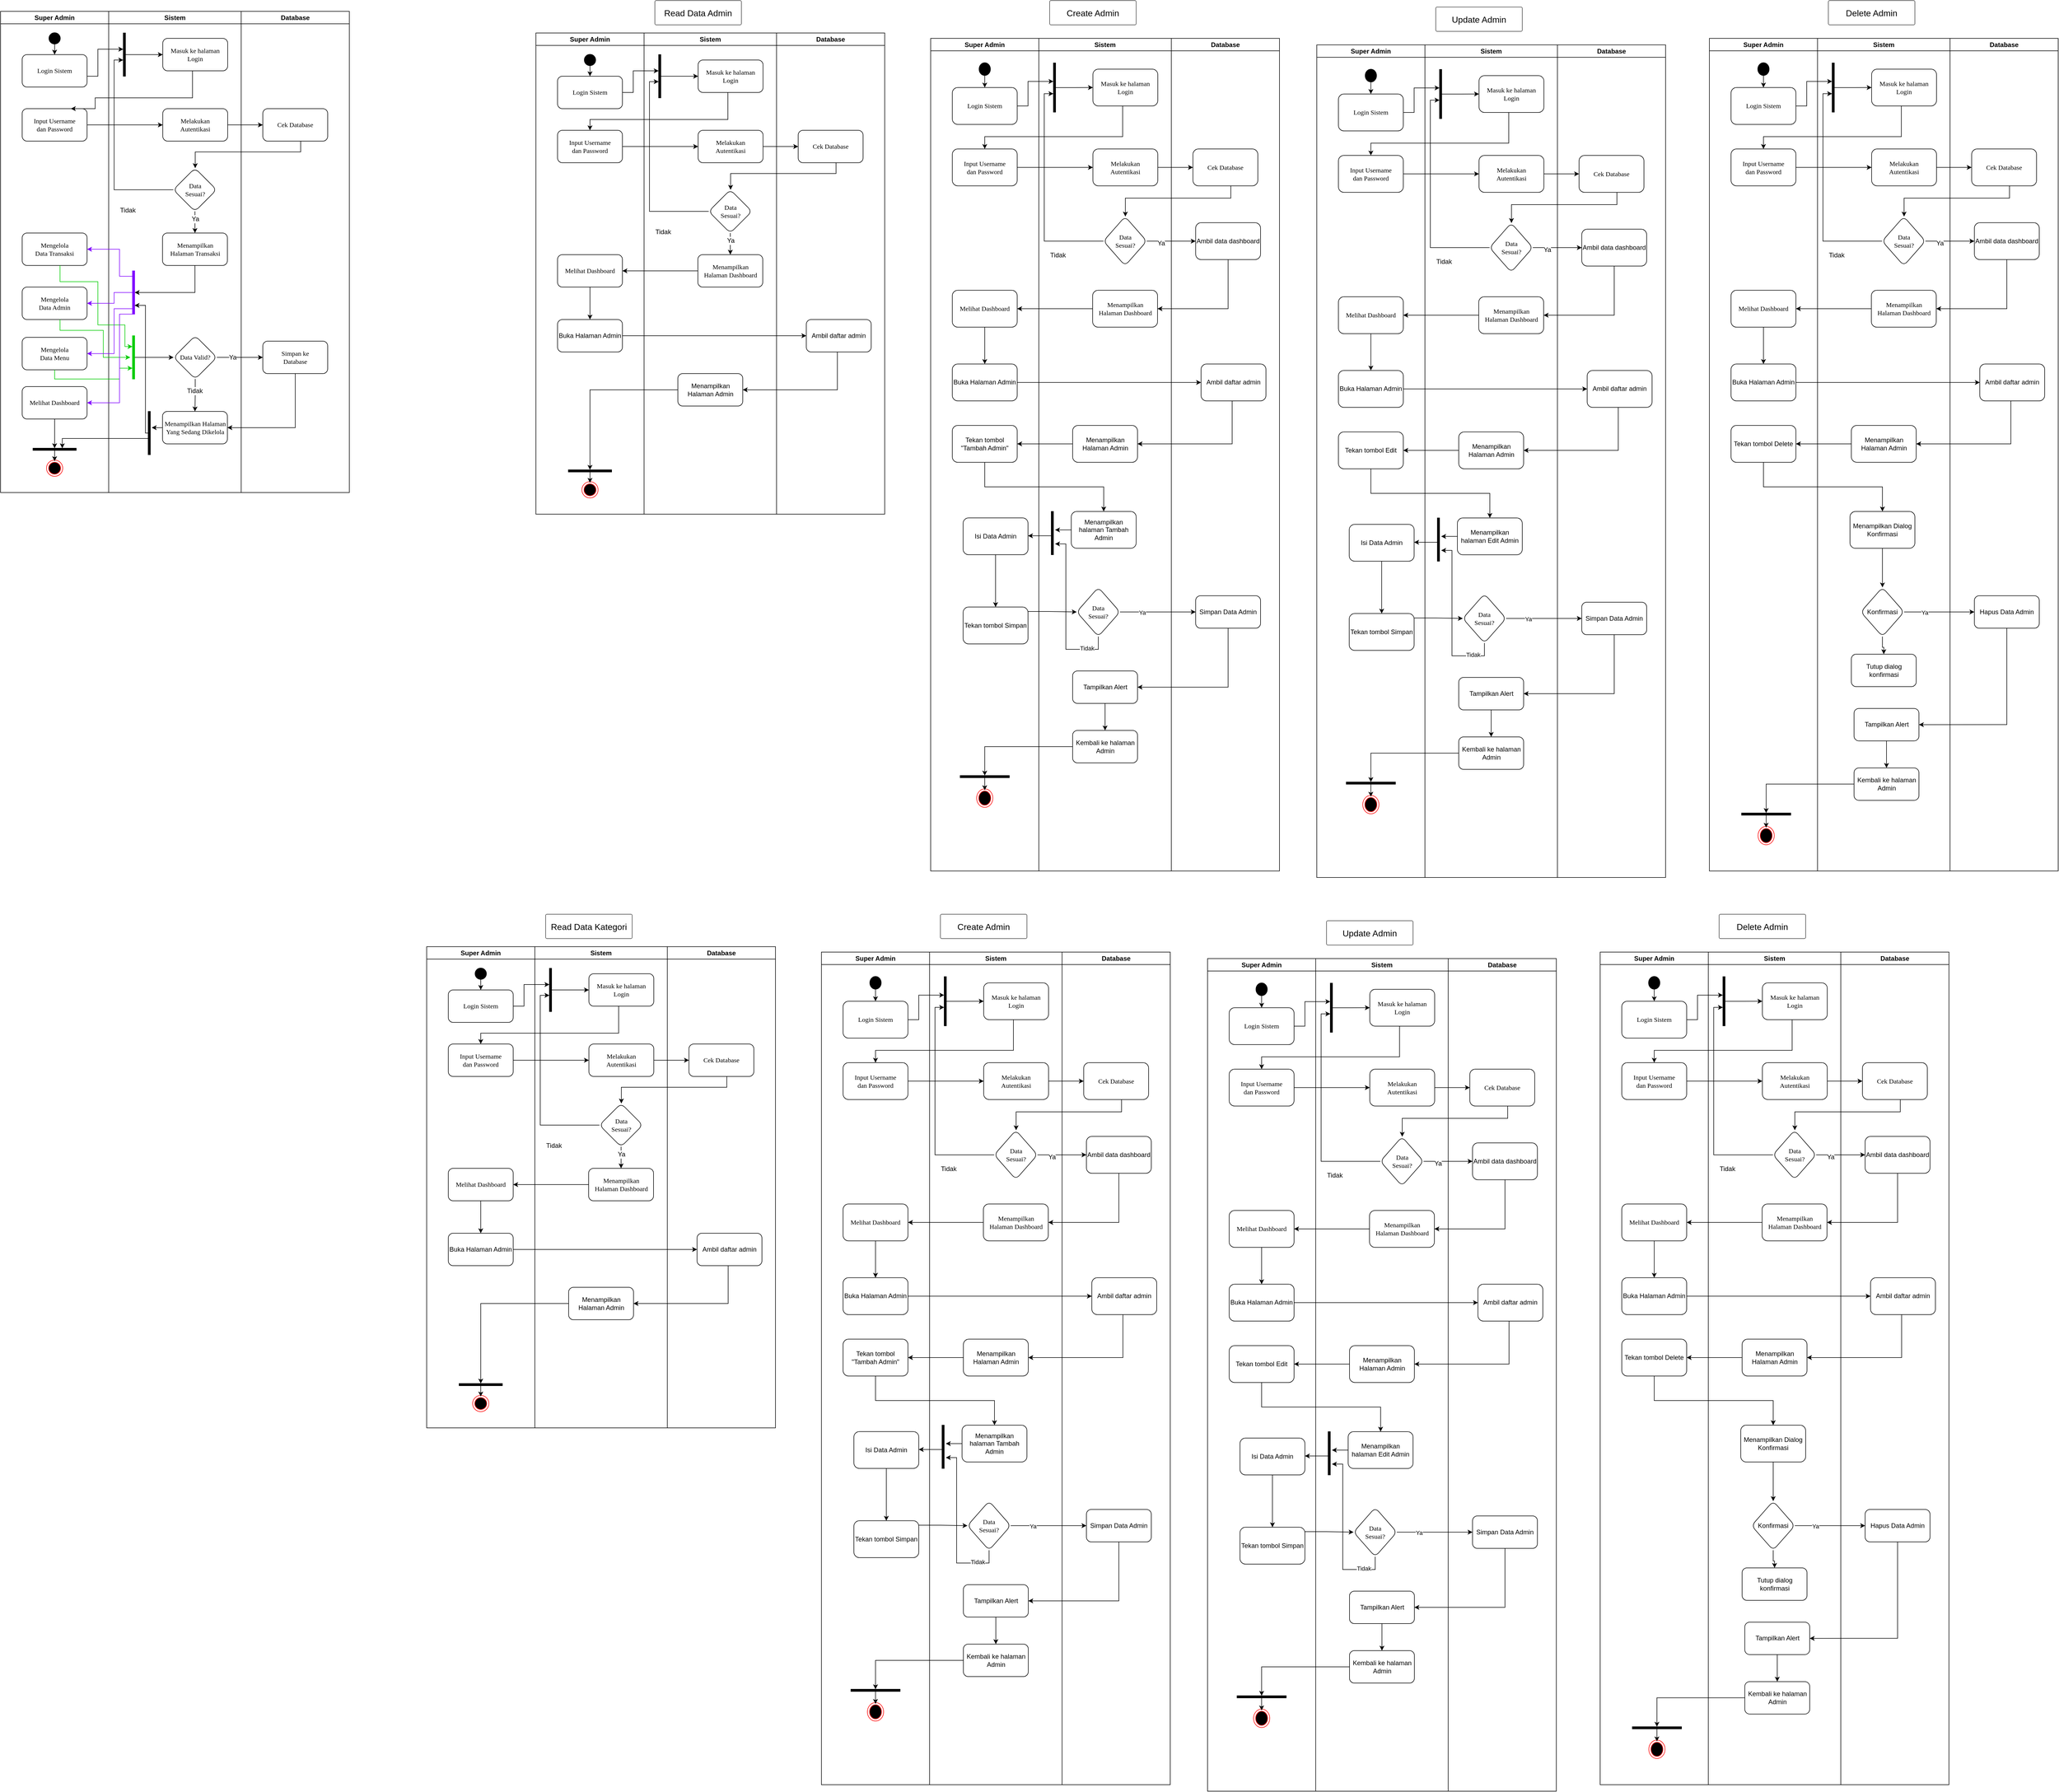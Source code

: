 <mxfile version="24.8.6">
  <diagram name="Page-1" id="e7e014a7-5840-1c2e-5031-d8a46d1fe8dd">
    <mxGraphModel dx="2753" dy="2266" grid="1" gridSize="10" guides="1" tooltips="1" connect="1" arrows="1" fold="1" page="1" pageScale="1" pageWidth="1169" pageHeight="826" background="none" math="0" shadow="0">
      <root>
        <mxCell id="0" />
        <mxCell id="1" parent="0" />
        <mxCell id="0j6DJywZHe6i64Xkj7jq-42" value="" style="group" parent="1" vertex="1" connectable="0">
          <mxGeometry x="-680" y="50" width="645" height="890" as="geometry" />
        </mxCell>
        <mxCell id="0j6DJywZHe6i64Xkj7jq-43" value="Super Admin" style="swimlane;whiteSpace=wrap;html=1;" parent="0j6DJywZHe6i64Xkj7jq-42" vertex="1">
          <mxGeometry width="200" height="890" as="geometry" />
        </mxCell>
        <mxCell id="0j6DJywZHe6i64Xkj7jq-44" value="&lt;font face=&quot;Times New Roman&quot;&gt;Login Sistem&lt;/font&gt;" style="rounded=1;whiteSpace=wrap;html=1;" parent="0j6DJywZHe6i64Xkj7jq-43" vertex="1">
          <mxGeometry x="40" y="80" width="120" height="60" as="geometry" />
        </mxCell>
        <mxCell id="0j6DJywZHe6i64Xkj7jq-45" value="&lt;div&gt;&lt;font face=&quot;Times New Roman&quot;&gt;Input Username&lt;/font&gt;&lt;/div&gt;&lt;div&gt;&lt;font face=&quot;jTw6Ga-kT6Sdg5jY4MaM&quot;&gt;dan Password&lt;br&gt;&lt;/font&gt;&lt;/div&gt;" style="rounded=1;whiteSpace=wrap;html=1;" parent="0j6DJywZHe6i64Xkj7jq-43" vertex="1">
          <mxGeometry x="40" y="180" width="120" height="60" as="geometry" />
        </mxCell>
        <mxCell id="0j6DJywZHe6i64Xkj7jq-46" style="edgeStyle=orthogonalEdgeStyle;rounded=0;orthogonalLoop=1;jettySize=auto;html=1;entryX=0.5;entryY=0;entryDx=0;entryDy=0;" parent="0j6DJywZHe6i64Xkj7jq-43" source="0j6DJywZHe6i64Xkj7jq-47" target="0j6DJywZHe6i64Xkj7jq-44" edge="1">
          <mxGeometry relative="1" as="geometry" />
        </mxCell>
        <mxCell id="0j6DJywZHe6i64Xkj7jq-47" value="" style="shape=ellipse;html=1;fillColor=strokeColor;strokeWidth=2;verticalLabelPosition=bottom;verticalAlignment=top;perimeter=ellipsePerimeter;" parent="0j6DJywZHe6i64Xkj7jq-43" vertex="1">
          <mxGeometry x="90" y="40" width="20" height="20" as="geometry" />
        </mxCell>
        <mxCell id="0j6DJywZHe6i64Xkj7jq-48" value="&lt;div&gt;&lt;font face=&quot;Times New Roman&quot;&gt;Mengelola&lt;/font&gt;&lt;/div&gt;&lt;div&gt;&lt;font face=&quot;Times New Roman&quot;&gt;Data Transaksi&lt;/font&gt;&lt;/div&gt;" style="whiteSpace=wrap;html=1;rounded=1;" parent="0j6DJywZHe6i64Xkj7jq-43" vertex="1">
          <mxGeometry x="40" y="410" width="120" height="60" as="geometry" />
        </mxCell>
        <mxCell id="0j6DJywZHe6i64Xkj7jq-49" value="&lt;div&gt;&lt;font face=&quot;Times New Roman&quot;&gt;Mengelola&lt;/font&gt;&lt;/div&gt;&lt;div&gt;&lt;font face=&quot;Times New Roman&quot;&gt;Data Admin&lt;/font&gt;&lt;/div&gt;" style="whiteSpace=wrap;html=1;rounded=1;" parent="0j6DJywZHe6i64Xkj7jq-43" vertex="1">
          <mxGeometry x="40" y="510" width="120" height="60" as="geometry" />
        </mxCell>
        <mxCell id="0j6DJywZHe6i64Xkj7jq-50" style="edgeStyle=orthogonalEdgeStyle;rounded=0;orthogonalLoop=1;jettySize=auto;html=1;entryX=0;entryY=0.5;entryDx=0;entryDy=0;" parent="0j6DJywZHe6i64Xkj7jq-43" source="0j6DJywZHe6i64Xkj7jq-51" target="0j6DJywZHe6i64Xkj7jq-54" edge="1">
          <mxGeometry relative="1" as="geometry" />
        </mxCell>
        <mxCell id="0j6DJywZHe6i64Xkj7jq-51" value="&lt;font face=&quot;Times New Roman&quot;&gt;Melihat Dashboard&lt;/font&gt;" style="whiteSpace=wrap;html=1;rounded=1;" parent="0j6DJywZHe6i64Xkj7jq-43" vertex="1">
          <mxGeometry x="40" y="694" width="120" height="60" as="geometry" />
        </mxCell>
        <mxCell id="0j6DJywZHe6i64Xkj7jq-52" value="" style="ellipse;html=1;shape=endState;fillColor=#000000;strokeColor=#ff0000;" parent="0j6DJywZHe6i64Xkj7jq-43" vertex="1">
          <mxGeometry x="85" y="830" width="30" height="30" as="geometry" />
        </mxCell>
        <mxCell id="0j6DJywZHe6i64Xkj7jq-53" value="&lt;div&gt;&lt;font face=&quot;Times New Roman&quot;&gt;Mengelola&lt;/font&gt;&lt;/div&gt;&lt;div&gt;&lt;font face=&quot;Times New Roman&quot;&gt;Data Menu&lt;/font&gt;&lt;/div&gt;" style="whiteSpace=wrap;html=1;rounded=1;" parent="0j6DJywZHe6i64Xkj7jq-43" vertex="1">
          <mxGeometry x="40" y="603" width="120" height="60" as="geometry" />
        </mxCell>
        <mxCell id="0j6DJywZHe6i64Xkj7jq-54" value="" style="shape=rect;html=1;fillColor=strokeColor;verticalLabelPosition=bottom;labelBackgroundColor=#ffffff;verticalAlign=top;rotation=90;" parent="0j6DJywZHe6i64Xkj7jq-43" vertex="1">
          <mxGeometry x="98" y="770" width="4" height="80" as="geometry" />
        </mxCell>
        <mxCell id="0j6DJywZHe6i64Xkj7jq-55" style="edgeStyle=orthogonalEdgeStyle;rounded=0;orthogonalLoop=1;jettySize=auto;html=1;entryX=0.502;entryY=0.07;entryDx=0;entryDy=0;entryPerimeter=0;" parent="0j6DJywZHe6i64Xkj7jq-43" source="0j6DJywZHe6i64Xkj7jq-54" target="0j6DJywZHe6i64Xkj7jq-52" edge="1">
          <mxGeometry relative="1" as="geometry" />
        </mxCell>
        <mxCell id="0j6DJywZHe6i64Xkj7jq-56" value="Sistem" style="swimlane;whiteSpace=wrap;html=1;" parent="0j6DJywZHe6i64Xkj7jq-42" vertex="1">
          <mxGeometry x="200" width="245" height="890" as="geometry" />
        </mxCell>
        <mxCell id="0j6DJywZHe6i64Xkj7jq-57" value="&lt;font face=&quot;Times New Roman&quot;&gt;Masuk ke halaman Login&lt;/font&gt;" style="rounded=1;whiteSpace=wrap;html=1;" parent="0j6DJywZHe6i64Xkj7jq-56" vertex="1">
          <mxGeometry x="100" y="50" width="120" height="60" as="geometry" />
        </mxCell>
        <mxCell id="0j6DJywZHe6i64Xkj7jq-58" value="&lt;div&gt;&lt;font face=&quot;Times New Roman&quot;&gt;Melakukan&lt;/font&gt;&lt;/div&gt;&lt;div&gt;&lt;font face=&quot;uZqhM5b4Zdgege5dzg-r&quot;&gt;Autentikasi&lt;br&gt;&lt;/font&gt;&lt;/div&gt;" style="rounded=1;whiteSpace=wrap;html=1;" parent="0j6DJywZHe6i64Xkj7jq-56" vertex="1">
          <mxGeometry x="100" y="180" width="120" height="60" as="geometry" />
        </mxCell>
        <mxCell id="0j6DJywZHe6i64Xkj7jq-59" value="" style="edgeStyle=orthogonalEdgeStyle;rounded=0;orthogonalLoop=1;jettySize=auto;html=1;" parent="0j6DJywZHe6i64Xkj7jq-56" source="0j6DJywZHe6i64Xkj7jq-61" target="0j6DJywZHe6i64Xkj7jq-63" edge="1">
          <mxGeometry relative="1" as="geometry" />
        </mxCell>
        <mxCell id="0j6DJywZHe6i64Xkj7jq-60" value="&lt;font style=&quot;font-size: 12px;&quot;&gt;Ya&lt;/font&gt;" style="edgeLabel;html=1;align=center;verticalAlign=middle;resizable=0;points=[];" parent="0j6DJywZHe6i64Xkj7jq-59" vertex="1" connectable="0">
          <mxGeometry x="-0.44" y="-1" relative="1" as="geometry">
            <mxPoint x="1" y="3" as="offset" />
          </mxGeometry>
        </mxCell>
        <mxCell id="0j6DJywZHe6i64Xkj7jq-61" value="&lt;div&gt;&lt;font face=&quot;Times New Roman&quot;&gt;Data&lt;/font&gt;&lt;/div&gt;&lt;div&gt;&lt;font face=&quot;pLip52qe5EBkWD5McMRx&quot;&gt;Sesuai?&lt;br&gt;&lt;/font&gt;&lt;/div&gt;" style="rhombus;whiteSpace=wrap;html=1;rounded=1;" parent="0j6DJywZHe6i64Xkj7jq-56" vertex="1">
          <mxGeometry x="119.5" y="290" width="80" height="80" as="geometry" />
        </mxCell>
        <mxCell id="0j6DJywZHe6i64Xkj7jq-62" style="edgeStyle=orthogonalEdgeStyle;rounded=0;orthogonalLoop=1;jettySize=auto;html=1;entryX=1;entryY=0.5;entryDx=0;entryDy=0;" parent="0j6DJywZHe6i64Xkj7jq-56" source="0j6DJywZHe6i64Xkj7jq-63" target="0j6DJywZHe6i64Xkj7jq-72" edge="1">
          <mxGeometry relative="1" as="geometry">
            <Array as="points">
              <mxPoint x="160" y="520" />
            </Array>
          </mxGeometry>
        </mxCell>
        <mxCell id="0j6DJywZHe6i64Xkj7jq-63" value="&lt;div&gt;&lt;font face=&quot;Times New Roman&quot;&gt;Menampilkan&lt;/font&gt;&lt;/div&gt;&lt;div&gt;&lt;font face=&quot;glR8JnCsl4NNTFac1CfF&quot;&gt;Halaman Transaksi&lt;br&gt;&lt;/font&gt;&lt;/div&gt;" style="whiteSpace=wrap;html=1;rounded=1;" parent="0j6DJywZHe6i64Xkj7jq-56" vertex="1">
          <mxGeometry x="99.5" y="410" width="120" height="60" as="geometry" />
        </mxCell>
        <mxCell id="0j6DJywZHe6i64Xkj7jq-64" value="" style="edgeStyle=orthogonalEdgeStyle;rounded=0;orthogonalLoop=1;jettySize=auto;html=1;" parent="0j6DJywZHe6i64Xkj7jq-56" source="0j6DJywZHe6i64Xkj7jq-65" target="0j6DJywZHe6i64Xkj7jq-57" edge="1">
          <mxGeometry relative="1" as="geometry" />
        </mxCell>
        <mxCell id="0j6DJywZHe6i64Xkj7jq-65" value="" style="shape=rect;html=1;fillColor=strokeColor;verticalLabelPosition=bottom;labelBackgroundColor=#ffffff;verticalAlign=top;" parent="0j6DJywZHe6i64Xkj7jq-56" vertex="1">
          <mxGeometry x="27" y="40" width="4" height="80" as="geometry" />
        </mxCell>
        <mxCell id="0j6DJywZHe6i64Xkj7jq-66" style="edgeStyle=orthogonalEdgeStyle;rounded=0;orthogonalLoop=1;jettySize=auto;html=1;entryX=0;entryY=0.625;entryDx=0;entryDy=0;entryPerimeter=0;exitX=0;exitY=0.5;exitDx=0;exitDy=0;" parent="0j6DJywZHe6i64Xkj7jq-56" source="0j6DJywZHe6i64Xkj7jq-61" edge="1">
          <mxGeometry relative="1" as="geometry">
            <mxPoint x="60.004" y="330.024" as="sourcePoint" />
            <mxPoint x="26.98" y="90" as="targetPoint" />
            <Array as="points">
              <mxPoint x="10" y="330" />
              <mxPoint x="10" y="90" />
            </Array>
          </mxGeometry>
        </mxCell>
        <mxCell id="0j6DJywZHe6i64Xkj7jq-67" value="&lt;font style=&quot;font-size: 12px;&quot;&gt;Tidak&lt;/font&gt;" style="edgeLabel;html=1;align=center;verticalAlign=middle;resizable=0;points=[];" parent="0j6DJywZHe6i64Xkj7jq-66" vertex="1" connectable="0">
          <mxGeometry x="-0.307" y="-1" relative="1" as="geometry">
            <mxPoint x="24" y="55" as="offset" />
          </mxGeometry>
        </mxCell>
        <mxCell id="0j6DJywZHe6i64Xkj7jq-68" style="edgeStyle=orthogonalEdgeStyle;rounded=0;orthogonalLoop=1;jettySize=auto;html=1;entryX=0;entryY=0.25;entryDx=0;entryDy=0;" parent="0j6DJywZHe6i64Xkj7jq-56" edge="1">
          <mxGeometry relative="1" as="geometry">
            <mxPoint x="-40" y="119.996" as="sourcePoint" />
            <mxPoint x="27" y="70.02" as="targetPoint" />
            <Array as="points">
              <mxPoint x="-20" y="120.02" />
              <mxPoint x="-20" y="70.02" />
            </Array>
          </mxGeometry>
        </mxCell>
        <mxCell id="0j6DJywZHe6i64Xkj7jq-69" style="edgeStyle=orthogonalEdgeStyle;rounded=0;orthogonalLoop=1;jettySize=auto;html=1;entryX=0.5;entryY=0;entryDx=0;entryDy=0;" parent="0j6DJywZHe6i64Xkj7jq-56" source="0j6DJywZHe6i64Xkj7jq-71" target="0j6DJywZHe6i64Xkj7jq-75" edge="1">
          <mxGeometry relative="1" as="geometry" />
        </mxCell>
        <mxCell id="0j6DJywZHe6i64Xkj7jq-70" value="&lt;font style=&quot;font-size: 12px;&quot;&gt;Tidak&lt;/font&gt;" style="edgeLabel;html=1;align=center;verticalAlign=middle;resizable=0;points=[];" parent="0j6DJywZHe6i64Xkj7jq-69" vertex="1" connectable="0">
          <mxGeometry x="-0.283" y="-1" relative="1" as="geometry">
            <mxPoint as="offset" />
          </mxGeometry>
        </mxCell>
        <mxCell id="0j6DJywZHe6i64Xkj7jq-71" value="&lt;font face=&quot;Times New Roman&quot;&gt;Data Valid?&lt;/font&gt;" style="rhombus;whiteSpace=wrap;html=1;rounded=1;" parent="0j6DJywZHe6i64Xkj7jq-56" vertex="1">
          <mxGeometry x="120" y="600" width="80" height="80" as="geometry" />
        </mxCell>
        <mxCell id="0j6DJywZHe6i64Xkj7jq-72" value="" style="shape=rect;html=1;fillColor=strokeColor;verticalLabelPosition=bottom;labelBackgroundColor=#ffffff;verticalAlign=top;strokeColor=#8000ff;" parent="0j6DJywZHe6i64Xkj7jq-56" vertex="1">
          <mxGeometry x="44" y="480" width="4" height="80" as="geometry" />
        </mxCell>
        <mxCell id="0j6DJywZHe6i64Xkj7jq-73" style="edgeStyle=orthogonalEdgeStyle;rounded=0;orthogonalLoop=1;jettySize=auto;html=1;" parent="0j6DJywZHe6i64Xkj7jq-56" source="0j6DJywZHe6i64Xkj7jq-74" target="0j6DJywZHe6i64Xkj7jq-71" edge="1">
          <mxGeometry relative="1" as="geometry" />
        </mxCell>
        <mxCell id="0j6DJywZHe6i64Xkj7jq-74" value="" style="shape=rect;html=1;fillColor=strokeColor;verticalLabelPosition=bottom;labelBackgroundColor=#ffffff;verticalAlign=top;strokeColor=#00CC00;" parent="0j6DJywZHe6i64Xkj7jq-56" vertex="1">
          <mxGeometry x="44" y="600" width="4" height="80" as="geometry" />
        </mxCell>
        <mxCell id="0j6DJywZHe6i64Xkj7jq-75" value="&lt;div&gt;&lt;font face=&quot;Times New Roman&quot;&gt;Menampilkan Halaman&lt;/font&gt;&lt;/div&gt;&lt;div&gt;&lt;font face=&quot;Times New Roman&quot;&gt;Yang Sedang Dikelola&lt;br&gt;&lt;/font&gt;&lt;/div&gt;" style="whiteSpace=wrap;html=1;rounded=1;" parent="0j6DJywZHe6i64Xkj7jq-56" vertex="1">
          <mxGeometry x="99.5" y="740" width="120" height="60" as="geometry" />
        </mxCell>
        <mxCell id="0j6DJywZHe6i64Xkj7jq-76" value="" style="shape=rect;html=1;fillColor=strokeColor;verticalLabelPosition=bottom;labelBackgroundColor=#ffffff;verticalAlign=top;strokeColor=#000000;" parent="0j6DJywZHe6i64Xkj7jq-56" vertex="1">
          <mxGeometry x="73" y="740" width="4" height="80" as="geometry" />
        </mxCell>
        <mxCell id="0j6DJywZHe6i64Xkj7jq-77" style="edgeStyle=orthogonalEdgeStyle;rounded=0;orthogonalLoop=1;jettySize=auto;html=1;entryX=1.488;entryY=0.369;entryDx=0;entryDy=0;entryPerimeter=0;" parent="0j6DJywZHe6i64Xkj7jq-56" source="0j6DJywZHe6i64Xkj7jq-75" target="0j6DJywZHe6i64Xkj7jq-76" edge="1">
          <mxGeometry relative="1" as="geometry" />
        </mxCell>
        <mxCell id="0j6DJywZHe6i64Xkj7jq-78" style="edgeStyle=orthogonalEdgeStyle;rounded=0;orthogonalLoop=1;jettySize=auto;html=1;entryX=0.94;entryY=0.798;entryDx=0;entryDy=0;entryPerimeter=0;" parent="0j6DJywZHe6i64Xkj7jq-56" source="0j6DJywZHe6i64Xkj7jq-76" target="0j6DJywZHe6i64Xkj7jq-72" edge="1">
          <mxGeometry relative="1" as="geometry">
            <Array as="points">
              <mxPoint x="68" y="780" />
              <mxPoint x="68" y="544" />
            </Array>
          </mxGeometry>
        </mxCell>
        <mxCell id="0j6DJywZHe6i64Xkj7jq-79" value="Database" style="swimlane;whiteSpace=wrap;html=1;" parent="0j6DJywZHe6i64Xkj7jq-42" vertex="1">
          <mxGeometry x="445" width="200" height="890" as="geometry" />
        </mxCell>
        <mxCell id="0j6DJywZHe6i64Xkj7jq-80" value="&lt;font face=&quot;Times New Roman&quot;&gt;Cek Database&lt;/font&gt;" style="rounded=1;whiteSpace=wrap;html=1;" parent="0j6DJywZHe6i64Xkj7jq-79" vertex="1">
          <mxGeometry x="40" y="180" width="120" height="60" as="geometry" />
        </mxCell>
        <mxCell id="0j6DJywZHe6i64Xkj7jq-81" value="&lt;div&gt;&lt;font face=&quot;Times New Roman&quot;&gt;Simpan ke&lt;/font&gt;&lt;/div&gt;&lt;div&gt;&lt;font face=&quot;Times New Roman&quot;&gt;Database&lt;/font&gt;&lt;/div&gt;" style="whiteSpace=wrap;html=1;rounded=1;" parent="0j6DJywZHe6i64Xkj7jq-79" vertex="1">
          <mxGeometry x="40" y="610" width="120" height="60" as="geometry" />
        </mxCell>
        <mxCell id="0j6DJywZHe6i64Xkj7jq-82" value="" style="edgeStyle=orthogonalEdgeStyle;rounded=0;orthogonalLoop=1;jettySize=auto;html=1;" parent="0j6DJywZHe6i64Xkj7jq-42" source="0j6DJywZHe6i64Xkj7jq-45" target="0j6DJywZHe6i64Xkj7jq-58" edge="1">
          <mxGeometry relative="1" as="geometry" />
        </mxCell>
        <mxCell id="0j6DJywZHe6i64Xkj7jq-83" value="" style="edgeStyle=orthogonalEdgeStyle;rounded=0;orthogonalLoop=1;jettySize=auto;html=1;" parent="0j6DJywZHe6i64Xkj7jq-42" source="0j6DJywZHe6i64Xkj7jq-58" target="0j6DJywZHe6i64Xkj7jq-80" edge="1">
          <mxGeometry relative="1" as="geometry" />
        </mxCell>
        <mxCell id="0j6DJywZHe6i64Xkj7jq-84" style="edgeStyle=orthogonalEdgeStyle;rounded=0;orthogonalLoop=1;jettySize=auto;html=1;entryX=0.5;entryY=0;entryDx=0;entryDy=0;" parent="0j6DJywZHe6i64Xkj7jq-42" source="0j6DJywZHe6i64Xkj7jq-80" target="0j6DJywZHe6i64Xkj7jq-61" edge="1">
          <mxGeometry relative="1" as="geometry">
            <Array as="points">
              <mxPoint x="555" y="260" />
              <mxPoint x="360" y="260" />
              <mxPoint x="360" y="290" />
            </Array>
          </mxGeometry>
        </mxCell>
        <mxCell id="0j6DJywZHe6i64Xkj7jq-85" style="edgeStyle=orthogonalEdgeStyle;rounded=0;orthogonalLoop=1;jettySize=auto;html=1;entryX=0.75;entryY=0;entryDx=0;entryDy=0;" parent="0j6DJywZHe6i64Xkj7jq-42" source="0j6DJywZHe6i64Xkj7jq-57" target="0j6DJywZHe6i64Xkj7jq-45" edge="1">
          <mxGeometry relative="1" as="geometry">
            <Array as="points">
              <mxPoint x="355" y="160" />
              <mxPoint x="175" y="160" />
            </Array>
          </mxGeometry>
        </mxCell>
        <mxCell id="0j6DJywZHe6i64Xkj7jq-86" value="" style="edgeStyle=orthogonalEdgeStyle;rounded=0;orthogonalLoop=1;jettySize=auto;html=1;" parent="0j6DJywZHe6i64Xkj7jq-42" source="0j6DJywZHe6i64Xkj7jq-71" target="0j6DJywZHe6i64Xkj7jq-81" edge="1">
          <mxGeometry relative="1" as="geometry">
            <mxPoint x="485" y="800" as="targetPoint" />
            <Array as="points">
              <mxPoint x="450" y="640" />
              <mxPoint x="450" y="640" />
            </Array>
          </mxGeometry>
        </mxCell>
        <mxCell id="0j6DJywZHe6i64Xkj7jq-87" value="&lt;font style=&quot;font-size: 12px;&quot;&gt;Ya&lt;/font&gt;" style="edgeLabel;html=1;align=center;verticalAlign=middle;resizable=0;points=[];" parent="0j6DJywZHe6i64Xkj7jq-86" vertex="1" connectable="0">
          <mxGeometry x="-0.094" relative="1" as="geometry">
            <mxPoint x="-10" as="offset" />
          </mxGeometry>
        </mxCell>
        <mxCell id="0j6DJywZHe6i64Xkj7jq-88" style="edgeStyle=orthogonalEdgeStyle;rounded=0;orthogonalLoop=1;jettySize=auto;html=1;entryX=0;entryY=0.25;entryDx=0;entryDy=0;strokeColor=#00CC00;" parent="0j6DJywZHe6i64Xkj7jq-42" source="0j6DJywZHe6i64Xkj7jq-48" target="0j6DJywZHe6i64Xkj7jq-74" edge="1">
          <mxGeometry relative="1" as="geometry">
            <Array as="points">
              <mxPoint x="110" y="500" />
              <mxPoint x="180" y="500" />
              <mxPoint x="180" y="580" />
              <mxPoint x="230" y="580" />
              <mxPoint x="230" y="620" />
            </Array>
          </mxGeometry>
        </mxCell>
        <mxCell id="0j6DJywZHe6i64Xkj7jq-89" style="edgeStyle=orthogonalEdgeStyle;rounded=0;orthogonalLoop=1;jettySize=auto;html=1;strokeColor=#00CC00;" parent="0j6DJywZHe6i64Xkj7jq-42" source="0j6DJywZHe6i64Xkj7jq-49" edge="1">
          <mxGeometry relative="1" as="geometry">
            <mxPoint x="240" y="640" as="targetPoint" />
            <Array as="points">
              <mxPoint x="110" y="590" />
              <mxPoint x="190" y="590" />
              <mxPoint x="190" y="640" />
            </Array>
          </mxGeometry>
        </mxCell>
        <mxCell id="0j6DJywZHe6i64Xkj7jq-90" style="edgeStyle=orthogonalEdgeStyle;rounded=0;orthogonalLoop=1;jettySize=auto;html=1;entryX=0;entryY=0.75;entryDx=0;entryDy=0;strokeColor=#00CC00;" parent="0j6DJywZHe6i64Xkj7jq-42" source="0j6DJywZHe6i64Xkj7jq-53" target="0j6DJywZHe6i64Xkj7jq-74" edge="1">
          <mxGeometry relative="1" as="geometry">
            <Array as="points">
              <mxPoint x="100" y="680" />
              <mxPoint x="220" y="680" />
              <mxPoint x="220" y="660" />
            </Array>
          </mxGeometry>
        </mxCell>
        <mxCell id="0j6DJywZHe6i64Xkj7jq-91" style="edgeStyle=orthogonalEdgeStyle;rounded=0;orthogonalLoop=1;jettySize=auto;html=1;entryX=1;entryY=0.5;entryDx=0;entryDy=0;strokeColor=#8000ff;" parent="0j6DJywZHe6i64Xkj7jq-42" source="0j6DJywZHe6i64Xkj7jq-72" target="0j6DJywZHe6i64Xkj7jq-48" edge="1">
          <mxGeometry relative="1" as="geometry">
            <Array as="points">
              <mxPoint x="220" y="490" />
              <mxPoint x="220" y="440" />
            </Array>
          </mxGeometry>
        </mxCell>
        <mxCell id="0j6DJywZHe6i64Xkj7jq-92" style="edgeStyle=orthogonalEdgeStyle;rounded=0;orthogonalLoop=1;jettySize=auto;html=1;entryX=1;entryY=0.5;entryDx=0;entryDy=0;strokeColor=#8000ff;" parent="0j6DJywZHe6i64Xkj7jq-42" source="0j6DJywZHe6i64Xkj7jq-72" target="0j6DJywZHe6i64Xkj7jq-49" edge="1">
          <mxGeometry relative="1" as="geometry">
            <Array as="points">
              <mxPoint x="210" y="520" />
              <mxPoint x="210" y="540" />
            </Array>
          </mxGeometry>
        </mxCell>
        <mxCell id="0j6DJywZHe6i64Xkj7jq-93" style="edgeStyle=orthogonalEdgeStyle;rounded=0;orthogonalLoop=1;jettySize=auto;html=1;entryX=1;entryY=0.5;entryDx=0;entryDy=0;strokeColor=#8000ff;" parent="0j6DJywZHe6i64Xkj7jq-42" source="0j6DJywZHe6i64Xkj7jq-72" target="0j6DJywZHe6i64Xkj7jq-53" edge="1">
          <mxGeometry relative="1" as="geometry">
            <Array as="points">
              <mxPoint x="210" y="550" />
              <mxPoint x="210" y="633" />
            </Array>
          </mxGeometry>
        </mxCell>
        <mxCell id="0j6DJywZHe6i64Xkj7jq-94" style="edgeStyle=orthogonalEdgeStyle;rounded=0;orthogonalLoop=1;jettySize=auto;html=1;entryX=1;entryY=0.5;entryDx=0;entryDy=0;strokeColor=#8000ff;" parent="0j6DJywZHe6i64Xkj7jq-42" source="0j6DJywZHe6i64Xkj7jq-72" target="0j6DJywZHe6i64Xkj7jq-51" edge="1">
          <mxGeometry relative="1" as="geometry">
            <Array as="points">
              <mxPoint x="220" y="560" />
              <mxPoint x="220" y="724" />
            </Array>
          </mxGeometry>
        </mxCell>
        <mxCell id="0j6DJywZHe6i64Xkj7jq-95" style="edgeStyle=orthogonalEdgeStyle;rounded=0;orthogonalLoop=1;jettySize=auto;html=1;entryX=1;entryY=0.5;entryDx=0;entryDy=0;" parent="0j6DJywZHe6i64Xkj7jq-42" source="0j6DJywZHe6i64Xkj7jq-81" target="0j6DJywZHe6i64Xkj7jq-75" edge="1">
          <mxGeometry relative="1" as="geometry">
            <Array as="points">
              <mxPoint x="545" y="770" />
            </Array>
          </mxGeometry>
        </mxCell>
        <mxCell id="0j6DJywZHe6i64Xkj7jq-96" style="edgeStyle=orthogonalEdgeStyle;rounded=0;orthogonalLoop=1;jettySize=auto;html=1;entryX=0.024;entryY=0.323;entryDx=0;entryDy=0;entryPerimeter=0;" parent="0j6DJywZHe6i64Xkj7jq-42" source="0j6DJywZHe6i64Xkj7jq-76" target="0j6DJywZHe6i64Xkj7jq-54" edge="1">
          <mxGeometry relative="1" as="geometry">
            <Array as="points">
              <mxPoint x="114" y="790" />
            </Array>
          </mxGeometry>
        </mxCell>
        <mxCell id="0j6DJywZHe6i64Xkj7jq-153" value="&lt;div style=&quot;font-size: 16px;&quot; align=&quot;center&quot;&gt;Read Data Admin &lt;br&gt;&lt;/div&gt;" style="strokeWidth=1;html=1;shadow=0;dashed=0;shape=mxgraph.ios.iTextInput;strokeColor=#444444;buttonText=;fontSize=8;whiteSpace=wrap;align=center;" parent="1" vertex="1">
          <mxGeometry x="530" y="30" width="160" height="45" as="geometry" />
        </mxCell>
        <mxCell id="8d6VULO9IEeQSEEt9ZnO-7" value="" style="group" vertex="1" connectable="0" parent="1">
          <mxGeometry x="310" y="90" width="645" height="890" as="geometry" />
        </mxCell>
        <mxCell id="0j6DJywZHe6i64Xkj7jq-98" value="Super Admin" style="swimlane;whiteSpace=wrap;html=1;" parent="8d6VULO9IEeQSEEt9ZnO-7" vertex="1">
          <mxGeometry width="200" height="890" as="geometry" />
        </mxCell>
        <mxCell id="0j6DJywZHe6i64Xkj7jq-99" value="&lt;font face=&quot;Times New Roman&quot;&gt;Login Sistem&lt;/font&gt;" style="rounded=1;whiteSpace=wrap;html=1;" parent="0j6DJywZHe6i64Xkj7jq-98" vertex="1">
          <mxGeometry x="40" y="80" width="120" height="60" as="geometry" />
        </mxCell>
        <mxCell id="0j6DJywZHe6i64Xkj7jq-100" value="&lt;div&gt;&lt;font face=&quot;Times New Roman&quot;&gt;Input Username&lt;/font&gt;&lt;/div&gt;&lt;div&gt;&lt;font face=&quot;jTw6Ga-kT6Sdg5jY4MaM&quot;&gt;dan Password&lt;br&gt;&lt;/font&gt;&lt;/div&gt;" style="rounded=1;whiteSpace=wrap;html=1;" parent="0j6DJywZHe6i64Xkj7jq-98" vertex="1">
          <mxGeometry x="40" y="180" width="120" height="60" as="geometry" />
        </mxCell>
        <mxCell id="0j6DJywZHe6i64Xkj7jq-101" style="edgeStyle=orthogonalEdgeStyle;rounded=0;orthogonalLoop=1;jettySize=auto;html=1;entryX=0.5;entryY=0;entryDx=0;entryDy=0;" parent="0j6DJywZHe6i64Xkj7jq-98" source="0j6DJywZHe6i64Xkj7jq-102" target="0j6DJywZHe6i64Xkj7jq-99" edge="1">
          <mxGeometry relative="1" as="geometry" />
        </mxCell>
        <mxCell id="0j6DJywZHe6i64Xkj7jq-102" value="" style="shape=ellipse;html=1;fillColor=strokeColor;strokeWidth=2;verticalLabelPosition=bottom;verticalAlignment=top;perimeter=ellipsePerimeter;" parent="0j6DJywZHe6i64Xkj7jq-98" vertex="1">
          <mxGeometry x="90" y="40" width="20" height="20" as="geometry" />
        </mxCell>
        <mxCell id="0j6DJywZHe6i64Xkj7jq-160" value="" style="edgeStyle=orthogonalEdgeStyle;rounded=0;orthogonalLoop=1;jettySize=auto;html=1;" parent="0j6DJywZHe6i64Xkj7jq-98" source="0j6DJywZHe6i64Xkj7jq-103" target="0j6DJywZHe6i64Xkj7jq-156" edge="1">
          <mxGeometry relative="1" as="geometry" />
        </mxCell>
        <mxCell id="0j6DJywZHe6i64Xkj7jq-103" value="&lt;font face=&quot;Times New Roman&quot;&gt;Melihat Dashboard&lt;/font&gt;" style="whiteSpace=wrap;html=1;rounded=1;" parent="0j6DJywZHe6i64Xkj7jq-98" vertex="1">
          <mxGeometry x="40" y="410" width="120" height="60" as="geometry" />
        </mxCell>
        <mxCell id="0j6DJywZHe6i64Xkj7jq-107" value="" style="ellipse;html=1;shape=endState;fillColor=#000000;strokeColor=#ff0000;" parent="0j6DJywZHe6i64Xkj7jq-98" vertex="1">
          <mxGeometry x="85" y="830" width="30" height="30" as="geometry" />
        </mxCell>
        <mxCell id="0j6DJywZHe6i64Xkj7jq-109" value="" style="shape=rect;html=1;fillColor=strokeColor;verticalLabelPosition=bottom;labelBackgroundColor=#ffffff;verticalAlign=top;rotation=90;" parent="0j6DJywZHe6i64Xkj7jq-98" vertex="1">
          <mxGeometry x="98" y="770" width="4" height="80" as="geometry" />
        </mxCell>
        <mxCell id="0j6DJywZHe6i64Xkj7jq-110" style="edgeStyle=orthogonalEdgeStyle;rounded=0;orthogonalLoop=1;jettySize=auto;html=1;entryX=0.502;entryY=0.07;entryDx=0;entryDy=0;entryPerimeter=0;" parent="0j6DJywZHe6i64Xkj7jq-98" source="0j6DJywZHe6i64Xkj7jq-109" target="0j6DJywZHe6i64Xkj7jq-107" edge="1">
          <mxGeometry relative="1" as="geometry" />
        </mxCell>
        <mxCell id="0j6DJywZHe6i64Xkj7jq-156" value="Buka Halaman Admin" style="rounded=1;whiteSpace=wrap;html=1;" parent="0j6DJywZHe6i64Xkj7jq-98" vertex="1">
          <mxGeometry x="40" y="530" width="120" height="60" as="geometry" />
        </mxCell>
        <mxCell id="0j6DJywZHe6i64Xkj7jq-111" value="Sistem" style="swimlane;whiteSpace=wrap;html=1;" parent="8d6VULO9IEeQSEEt9ZnO-7" vertex="1">
          <mxGeometry x="200" width="245" height="890" as="geometry" />
        </mxCell>
        <mxCell id="0j6DJywZHe6i64Xkj7jq-119" value="" style="edgeStyle=orthogonalEdgeStyle;rounded=0;orthogonalLoop=1;jettySize=auto;html=1;" parent="0j6DJywZHe6i64Xkj7jq-111" source="0j6DJywZHe6i64Xkj7jq-120" target="0j6DJywZHe6i64Xkj7jq-112" edge="1">
          <mxGeometry relative="1" as="geometry" />
        </mxCell>
        <mxCell id="0j6DJywZHe6i64Xkj7jq-120" value="" style="shape=rect;html=1;fillColor=strokeColor;verticalLabelPosition=bottom;labelBackgroundColor=#ffffff;verticalAlign=top;" parent="0j6DJywZHe6i64Xkj7jq-111" vertex="1">
          <mxGeometry x="27" y="40" width="4" height="80" as="geometry" />
        </mxCell>
        <mxCell id="0j6DJywZHe6i64Xkj7jq-121" style="edgeStyle=orthogonalEdgeStyle;rounded=0;orthogonalLoop=1;jettySize=auto;html=1;entryX=0;entryY=0.625;entryDx=0;entryDy=0;entryPerimeter=0;exitX=0;exitY=0.5;exitDx=0;exitDy=0;" parent="0j6DJywZHe6i64Xkj7jq-111" source="0j6DJywZHe6i64Xkj7jq-116" edge="1">
          <mxGeometry relative="1" as="geometry">
            <mxPoint x="60.004" y="330.024" as="sourcePoint" />
            <mxPoint x="26.98" y="90" as="targetPoint" />
            <Array as="points">
              <mxPoint x="10" y="330" />
              <mxPoint x="10" y="90" />
            </Array>
          </mxGeometry>
        </mxCell>
        <mxCell id="0j6DJywZHe6i64Xkj7jq-122" value="&lt;font style=&quot;font-size: 12px;&quot;&gt;Tidak&lt;/font&gt;" style="edgeLabel;html=1;align=center;verticalAlign=middle;resizable=0;points=[];" parent="0j6DJywZHe6i64Xkj7jq-121" vertex="1" connectable="0">
          <mxGeometry x="-0.307" y="-1" relative="1" as="geometry">
            <mxPoint x="24" y="55" as="offset" />
          </mxGeometry>
        </mxCell>
        <mxCell id="0j6DJywZHe6i64Xkj7jq-123" style="edgeStyle=orthogonalEdgeStyle;rounded=0;orthogonalLoop=1;jettySize=auto;html=1;entryX=0;entryY=0.25;entryDx=0;entryDy=0;" parent="0j6DJywZHe6i64Xkj7jq-111" edge="1">
          <mxGeometry relative="1" as="geometry">
            <mxPoint x="-40" y="119.996" as="sourcePoint" />
            <mxPoint x="27" y="70.02" as="targetPoint" />
            <Array as="points">
              <mxPoint x="-40" y="110" />
              <mxPoint x="-20" y="110" />
              <mxPoint x="-20" y="70" />
            </Array>
          </mxGeometry>
        </mxCell>
        <mxCell id="0j6DJywZHe6i64Xkj7jq-112" value="&lt;font face=&quot;Times New Roman&quot;&gt;Masuk ke halaman Login&lt;/font&gt;" style="rounded=1;whiteSpace=wrap;html=1;" parent="0j6DJywZHe6i64Xkj7jq-111" vertex="1">
          <mxGeometry x="100" y="50" width="120" height="60" as="geometry" />
        </mxCell>
        <mxCell id="0j6DJywZHe6i64Xkj7jq-113" value="&lt;div&gt;&lt;font face=&quot;Times New Roman&quot;&gt;Melakukan&lt;/font&gt;&lt;/div&gt;&lt;div&gt;&lt;font face=&quot;uZqhM5b4Zdgege5dzg-r&quot;&gt;Autentikasi&lt;br&gt;&lt;/font&gt;&lt;/div&gt;" style="rounded=1;whiteSpace=wrap;html=1;" parent="0j6DJywZHe6i64Xkj7jq-111" vertex="1">
          <mxGeometry x="100" y="180" width="120" height="60" as="geometry" />
        </mxCell>
        <mxCell id="0j6DJywZHe6i64Xkj7jq-114" value="" style="edgeStyle=orthogonalEdgeStyle;rounded=0;orthogonalLoop=1;jettySize=auto;html=1;" parent="0j6DJywZHe6i64Xkj7jq-111" source="0j6DJywZHe6i64Xkj7jq-116" target="0j6DJywZHe6i64Xkj7jq-118" edge="1">
          <mxGeometry relative="1" as="geometry" />
        </mxCell>
        <mxCell id="0j6DJywZHe6i64Xkj7jq-115" value="&lt;font style=&quot;font-size: 12px;&quot;&gt;Ya&lt;/font&gt;" style="edgeLabel;html=1;align=center;verticalAlign=middle;resizable=0;points=[];" parent="0j6DJywZHe6i64Xkj7jq-114" vertex="1" connectable="0">
          <mxGeometry x="-0.44" y="-1" relative="1" as="geometry">
            <mxPoint x="1" y="3" as="offset" />
          </mxGeometry>
        </mxCell>
        <mxCell id="0j6DJywZHe6i64Xkj7jq-116" value="&lt;div&gt;&lt;font face=&quot;Times New Roman&quot;&gt;Data&lt;/font&gt;&lt;/div&gt;&lt;div&gt;&lt;font face=&quot;pLip52qe5EBkWD5McMRx&quot;&gt;Sesuai?&lt;br&gt;&lt;/font&gt;&lt;/div&gt;" style="rhombus;whiteSpace=wrap;html=1;rounded=1;" parent="0j6DJywZHe6i64Xkj7jq-111" vertex="1">
          <mxGeometry x="119.5" y="290" width="80" height="80" as="geometry" />
        </mxCell>
        <mxCell id="0j6DJywZHe6i64Xkj7jq-118" value="&lt;div&gt;&lt;font face=&quot;Times New Roman&quot;&gt;Menampilkan&lt;/font&gt;&lt;/div&gt;&lt;div&gt;&lt;font face=&quot;glR8JnCsl4NNTFac1CfF&quot;&gt;Halaman Dashboard&lt;br&gt;&lt;/font&gt;&lt;/div&gt;" style="whiteSpace=wrap;html=1;rounded=1;" parent="0j6DJywZHe6i64Xkj7jq-111" vertex="1">
          <mxGeometry x="99.5" y="410" width="120" height="60" as="geometry" />
        </mxCell>
        <mxCell id="8d6VULO9IEeQSEEt9ZnO-4" value="Menampilkan Halaman Admin" style="rounded=1;whiteSpace=wrap;html=1;" vertex="1" parent="0j6DJywZHe6i64Xkj7jq-111">
          <mxGeometry x="62.5" y="630" width="120" height="60" as="geometry" />
        </mxCell>
        <mxCell id="0j6DJywZHe6i64Xkj7jq-134" value="Database" style="swimlane;whiteSpace=wrap;html=1;" parent="8d6VULO9IEeQSEEt9ZnO-7" vertex="1">
          <mxGeometry x="445" width="200" height="890" as="geometry" />
        </mxCell>
        <mxCell id="0j6DJywZHe6i64Xkj7jq-135" value="&lt;font face=&quot;Times New Roman&quot;&gt;Cek Database&lt;/font&gt;" style="rounded=1;whiteSpace=wrap;html=1;" parent="0j6DJywZHe6i64Xkj7jq-134" vertex="1">
          <mxGeometry x="40" y="180" width="120" height="60" as="geometry" />
        </mxCell>
        <mxCell id="0j6DJywZHe6i64Xkj7jq-158" value="Ambil daftar admin" style="rounded=1;whiteSpace=wrap;html=1;" parent="0j6DJywZHe6i64Xkj7jq-134" vertex="1">
          <mxGeometry x="55" y="530" width="120" height="60" as="geometry" />
        </mxCell>
        <mxCell id="8d6VULO9IEeQSEEt9ZnO-5" value="" style="edgeStyle=orthogonalEdgeStyle;rounded=0;orthogonalLoop=1;jettySize=auto;html=1;entryX=1;entryY=0.5;entryDx=0;entryDy=0;" edge="1" parent="0j6DJywZHe6i64Xkj7jq-134" target="8d6VULO9IEeQSEEt9ZnO-4">
          <mxGeometry relative="1" as="geometry">
            <mxPoint x="112.5" y="590" as="sourcePoint" />
            <mxPoint x="-25" y="660.0" as="targetPoint" />
            <Array as="points">
              <mxPoint x="113" y="660" />
            </Array>
          </mxGeometry>
        </mxCell>
        <mxCell id="0j6DJywZHe6i64Xkj7jq-137" value="" style="edgeStyle=orthogonalEdgeStyle;rounded=0;orthogonalLoop=1;jettySize=auto;html=1;" parent="8d6VULO9IEeQSEEt9ZnO-7" source="0j6DJywZHe6i64Xkj7jq-100" target="0j6DJywZHe6i64Xkj7jq-113" edge="1">
          <mxGeometry relative="1" as="geometry" />
        </mxCell>
        <mxCell id="0j6DJywZHe6i64Xkj7jq-139" style="edgeStyle=orthogonalEdgeStyle;rounded=0;orthogonalLoop=1;jettySize=auto;html=1;entryX=0.5;entryY=0;entryDx=0;entryDy=0;" parent="8d6VULO9IEeQSEEt9ZnO-7" source="0j6DJywZHe6i64Xkj7jq-135" target="0j6DJywZHe6i64Xkj7jq-116" edge="1">
          <mxGeometry relative="1" as="geometry">
            <Array as="points">
              <mxPoint x="555" y="260" />
              <mxPoint x="360" y="260" />
              <mxPoint x="360" y="290" />
            </Array>
          </mxGeometry>
        </mxCell>
        <mxCell id="0j6DJywZHe6i64Xkj7jq-140" style="edgeStyle=orthogonalEdgeStyle;rounded=0;orthogonalLoop=1;jettySize=auto;html=1;entryX=0.5;entryY=0;entryDx=0;entryDy=0;" parent="8d6VULO9IEeQSEEt9ZnO-7" source="0j6DJywZHe6i64Xkj7jq-112" target="0j6DJywZHe6i64Xkj7jq-100" edge="1">
          <mxGeometry relative="1" as="geometry">
            <Array as="points">
              <mxPoint x="355" y="160" />
              <mxPoint x="100" y="160" />
            </Array>
            <mxPoint x="140" y="160" as="targetPoint" />
          </mxGeometry>
        </mxCell>
        <mxCell id="0j6DJywZHe6i64Xkj7jq-157" style="edgeStyle=orthogonalEdgeStyle;rounded=0;orthogonalLoop=1;jettySize=auto;html=1;entryX=1;entryY=0.5;entryDx=0;entryDy=0;" parent="8d6VULO9IEeQSEEt9ZnO-7" source="0j6DJywZHe6i64Xkj7jq-118" target="0j6DJywZHe6i64Xkj7jq-103" edge="1">
          <mxGeometry relative="1" as="geometry" />
        </mxCell>
        <mxCell id="0j6DJywZHe6i64Xkj7jq-159" value="" style="edgeStyle=orthogonalEdgeStyle;rounded=0;orthogonalLoop=1;jettySize=auto;html=1;" parent="8d6VULO9IEeQSEEt9ZnO-7" source="0j6DJywZHe6i64Xkj7jq-156" target="0j6DJywZHe6i64Xkj7jq-158" edge="1">
          <mxGeometry relative="1" as="geometry">
            <Array as="points">
              <mxPoint x="470" y="560" />
              <mxPoint x="470" y="560" />
            </Array>
          </mxGeometry>
        </mxCell>
        <mxCell id="8d6VULO9IEeQSEEt9ZnO-6" style="edgeStyle=orthogonalEdgeStyle;rounded=0;orthogonalLoop=1;jettySize=auto;html=1;entryX=0;entryY=0.5;entryDx=0;entryDy=0;" edge="1" parent="8d6VULO9IEeQSEEt9ZnO-7" source="8d6VULO9IEeQSEEt9ZnO-4" target="0j6DJywZHe6i64Xkj7jq-109">
          <mxGeometry relative="1" as="geometry" />
        </mxCell>
        <mxCell id="0j6DJywZHe6i64Xkj7jq-138" value="" style="edgeStyle=orthogonalEdgeStyle;rounded=0;orthogonalLoop=1;jettySize=auto;html=1;" parent="8d6VULO9IEeQSEEt9ZnO-7" source="0j6DJywZHe6i64Xkj7jq-113" target="0j6DJywZHe6i64Xkj7jq-135" edge="1">
          <mxGeometry relative="1" as="geometry" />
        </mxCell>
        <mxCell id="8d6VULO9IEeQSEEt9ZnO-111" value="" style="group" vertex="1" connectable="0" parent="1">
          <mxGeometry x="1040" y="30" width="645" height="1610" as="geometry" />
        </mxCell>
        <mxCell id="8d6VULO9IEeQSEEt9ZnO-45" value="&lt;div style=&quot;font-size: 16px;&quot; align=&quot;center&quot;&gt;Create Admin &lt;br&gt;&lt;/div&gt;" style="strokeWidth=1;html=1;shadow=0;dashed=0;shape=mxgraph.ios.iTextInput;strokeColor=#444444;buttonText=;fontSize=8;whiteSpace=wrap;align=center;" vertex="1" parent="8d6VULO9IEeQSEEt9ZnO-111">
          <mxGeometry x="220" width="160" height="45" as="geometry" />
        </mxCell>
        <mxCell id="8d6VULO9IEeQSEEt9ZnO-46" value="" style="group" vertex="1" connectable="0" parent="8d6VULO9IEeQSEEt9ZnO-111">
          <mxGeometry y="70" width="645" height="1540" as="geometry" />
        </mxCell>
        <mxCell id="8d6VULO9IEeQSEEt9ZnO-47" value="Super Admin" style="swimlane;whiteSpace=wrap;html=1;" vertex="1" parent="8d6VULO9IEeQSEEt9ZnO-46">
          <mxGeometry width="200" height="1540" as="geometry" />
        </mxCell>
        <mxCell id="8d6VULO9IEeQSEEt9ZnO-48" value="&lt;font face=&quot;Times New Roman&quot;&gt;Login Sistem&lt;/font&gt;" style="rounded=1;whiteSpace=wrap;html=1;" vertex="1" parent="8d6VULO9IEeQSEEt9ZnO-47">
          <mxGeometry x="40" y="90.909" width="120" height="68.182" as="geometry" />
        </mxCell>
        <mxCell id="8d6VULO9IEeQSEEt9ZnO-49" value="&lt;div&gt;&lt;font face=&quot;Times New Roman&quot;&gt;Input Username&lt;/font&gt;&lt;/div&gt;&lt;div&gt;&lt;font face=&quot;jTw6Ga-kT6Sdg5jY4MaM&quot;&gt;dan Password&lt;br&gt;&lt;/font&gt;&lt;/div&gt;" style="rounded=1;whiteSpace=wrap;html=1;" vertex="1" parent="8d6VULO9IEeQSEEt9ZnO-47">
          <mxGeometry x="40" y="204.545" width="120" height="68.182" as="geometry" />
        </mxCell>
        <mxCell id="8d6VULO9IEeQSEEt9ZnO-50" style="edgeStyle=orthogonalEdgeStyle;rounded=0;orthogonalLoop=1;jettySize=auto;html=1;entryX=0.5;entryY=0;entryDx=0;entryDy=0;" edge="1" parent="8d6VULO9IEeQSEEt9ZnO-47" source="8d6VULO9IEeQSEEt9ZnO-51" target="8d6VULO9IEeQSEEt9ZnO-48">
          <mxGeometry relative="1" as="geometry" />
        </mxCell>
        <mxCell id="8d6VULO9IEeQSEEt9ZnO-51" value="" style="shape=ellipse;html=1;fillColor=strokeColor;strokeWidth=2;verticalLabelPosition=bottom;verticalAlignment=top;perimeter=ellipsePerimeter;" vertex="1" parent="8d6VULO9IEeQSEEt9ZnO-47">
          <mxGeometry x="90" y="45.455" width="20" height="22.727" as="geometry" />
        </mxCell>
        <mxCell id="8d6VULO9IEeQSEEt9ZnO-52" value="" style="edgeStyle=orthogonalEdgeStyle;rounded=0;orthogonalLoop=1;jettySize=auto;html=1;" edge="1" parent="8d6VULO9IEeQSEEt9ZnO-47" source="8d6VULO9IEeQSEEt9ZnO-53" target="8d6VULO9IEeQSEEt9ZnO-57">
          <mxGeometry relative="1" as="geometry" />
        </mxCell>
        <mxCell id="8d6VULO9IEeQSEEt9ZnO-53" value="&lt;font face=&quot;Times New Roman&quot;&gt;Melihat Dashboard&lt;/font&gt;" style="whiteSpace=wrap;html=1;rounded=1;" vertex="1" parent="8d6VULO9IEeQSEEt9ZnO-47">
          <mxGeometry x="40" y="465.909" width="120" height="68.182" as="geometry" />
        </mxCell>
        <mxCell id="8d6VULO9IEeQSEEt9ZnO-54" value="" style="ellipse;html=1;shape=endState;fillColor=#000000;strokeColor=#ff0000;" vertex="1" parent="8d6VULO9IEeQSEEt9ZnO-47">
          <mxGeometry x="85" y="1388.184" width="30" height="34.091" as="geometry" />
        </mxCell>
        <mxCell id="8d6VULO9IEeQSEEt9ZnO-55" value="" style="shape=rect;html=1;fillColor=strokeColor;verticalLabelPosition=bottom;labelBackgroundColor=#ffffff;verticalAlign=top;rotation=90;" vertex="1" parent="8d6VULO9IEeQSEEt9ZnO-47">
          <mxGeometry x="98" y="1320.002" width="4" height="90.909" as="geometry" />
        </mxCell>
        <mxCell id="8d6VULO9IEeQSEEt9ZnO-56" style="edgeStyle=orthogonalEdgeStyle;rounded=0;orthogonalLoop=1;jettySize=auto;html=1;entryX=0.502;entryY=0.07;entryDx=0;entryDy=0;entryPerimeter=0;" edge="1" parent="8d6VULO9IEeQSEEt9ZnO-47" source="8d6VULO9IEeQSEEt9ZnO-55" target="8d6VULO9IEeQSEEt9ZnO-54">
          <mxGeometry relative="1" as="geometry" />
        </mxCell>
        <mxCell id="8d6VULO9IEeQSEEt9ZnO-57" value="Buka Halaman Admin" style="rounded=1;whiteSpace=wrap;html=1;" vertex="1" parent="8d6VULO9IEeQSEEt9ZnO-47">
          <mxGeometry x="40" y="602.273" width="120" height="68.182" as="geometry" />
        </mxCell>
        <mxCell id="8d6VULO9IEeQSEEt9ZnO-85" value="&lt;div align=&quot;center&quot;&gt;Tekan tombol &quot;Tambah Admin&quot;&lt;br&gt;&lt;/div&gt;" style="rounded=1;whiteSpace=wrap;html=1;align=center;" vertex="1" parent="8d6VULO9IEeQSEEt9ZnO-47">
          <mxGeometry x="40" y="715.909" width="120" height="68.182" as="geometry" />
        </mxCell>
        <mxCell id="8d6VULO9IEeQSEEt9ZnO-93" value="Tekan tombol Simpan" style="rounded=1;whiteSpace=wrap;html=1;align=center;" vertex="1" parent="8d6VULO9IEeQSEEt9ZnO-47">
          <mxGeometry x="60" y="1051.812" width="120" height="68.182" as="geometry" />
        </mxCell>
        <mxCell id="8d6VULO9IEeQSEEt9ZnO-89" value="Isi Data Admin" style="rounded=1;whiteSpace=wrap;html=1;align=center;" vertex="1" parent="8d6VULO9IEeQSEEt9ZnO-47">
          <mxGeometry x="60" y="886.82" width="120" height="68.182" as="geometry" />
        </mxCell>
        <mxCell id="8d6VULO9IEeQSEEt9ZnO-94" value="" style="edgeStyle=orthogonalEdgeStyle;rounded=0;orthogonalLoop=1;jettySize=auto;html=1;" edge="1" parent="8d6VULO9IEeQSEEt9ZnO-47" source="8d6VULO9IEeQSEEt9ZnO-89" target="8d6VULO9IEeQSEEt9ZnO-93">
          <mxGeometry relative="1" as="geometry" />
        </mxCell>
        <mxCell id="8d6VULO9IEeQSEEt9ZnO-58" value="Sistem" style="swimlane;whiteSpace=wrap;html=1;startSize=23;" vertex="1" parent="8d6VULO9IEeQSEEt9ZnO-46">
          <mxGeometry x="200" width="245" height="1540" as="geometry" />
        </mxCell>
        <mxCell id="8d6VULO9IEeQSEEt9ZnO-59" value="" style="edgeStyle=orthogonalEdgeStyle;rounded=0;orthogonalLoop=1;jettySize=auto;html=1;" edge="1" parent="8d6VULO9IEeQSEEt9ZnO-58" source="8d6VULO9IEeQSEEt9ZnO-60" target="8d6VULO9IEeQSEEt9ZnO-64">
          <mxGeometry relative="1" as="geometry" />
        </mxCell>
        <mxCell id="8d6VULO9IEeQSEEt9ZnO-60" value="" style="shape=rect;html=1;fillColor=strokeColor;verticalLabelPosition=bottom;labelBackgroundColor=#ffffff;verticalAlign=top;" vertex="1" parent="8d6VULO9IEeQSEEt9ZnO-58">
          <mxGeometry x="27" y="45.455" width="4" height="90.909" as="geometry" />
        </mxCell>
        <mxCell id="8d6VULO9IEeQSEEt9ZnO-61" style="edgeStyle=orthogonalEdgeStyle;rounded=0;orthogonalLoop=1;jettySize=auto;html=1;entryX=0;entryY=0.625;entryDx=0;entryDy=0;entryPerimeter=0;exitX=0;exitY=0.5;exitDx=0;exitDy=0;" edge="1" parent="8d6VULO9IEeQSEEt9ZnO-58" source="8d6VULO9IEeQSEEt9ZnO-68">
          <mxGeometry relative="1" as="geometry">
            <mxPoint x="60.004" y="375.028" as="sourcePoint" />
            <mxPoint x="26.98" y="102.273" as="targetPoint" />
            <Array as="points">
              <mxPoint x="10" y="375.0" />
              <mxPoint x="10" y="102.273" />
            </Array>
          </mxGeometry>
        </mxCell>
        <mxCell id="8d6VULO9IEeQSEEt9ZnO-62" value="&lt;font style=&quot;font-size: 12px;&quot;&gt;Tidak&lt;/font&gt;" style="edgeLabel;html=1;align=center;verticalAlign=middle;resizable=0;points=[];" vertex="1" connectable="0" parent="8d6VULO9IEeQSEEt9ZnO-61">
          <mxGeometry x="-0.307" y="-1" relative="1" as="geometry">
            <mxPoint x="24" y="55" as="offset" />
          </mxGeometry>
        </mxCell>
        <mxCell id="8d6VULO9IEeQSEEt9ZnO-63" style="edgeStyle=orthogonalEdgeStyle;rounded=0;orthogonalLoop=1;jettySize=auto;html=1;entryX=0;entryY=0.25;entryDx=0;entryDy=0;" edge="1" parent="8d6VULO9IEeQSEEt9ZnO-58">
          <mxGeometry relative="1" as="geometry">
            <mxPoint x="-40" y="136.359" as="sourcePoint" />
            <mxPoint x="27" y="79.568" as="targetPoint" />
            <Array as="points">
              <mxPoint x="-40" y="125.0" />
              <mxPoint x="-20" y="125.0" />
              <mxPoint x="-20" y="79.545" />
            </Array>
          </mxGeometry>
        </mxCell>
        <mxCell id="8d6VULO9IEeQSEEt9ZnO-64" value="&lt;font face=&quot;Times New Roman&quot;&gt;Masuk ke halaman Login&lt;/font&gt;" style="rounded=1;whiteSpace=wrap;html=1;" vertex="1" parent="8d6VULO9IEeQSEEt9ZnO-58">
          <mxGeometry x="100" y="56.818" width="120" height="68.182" as="geometry" />
        </mxCell>
        <mxCell id="8d6VULO9IEeQSEEt9ZnO-65" value="&lt;div&gt;&lt;font face=&quot;Times New Roman&quot;&gt;Melakukan&lt;/font&gt;&lt;/div&gt;&lt;div&gt;&lt;font face=&quot;uZqhM5b4Zdgege5dzg-r&quot;&gt;Autentikasi&lt;br&gt;&lt;/font&gt;&lt;/div&gt;" style="rounded=1;whiteSpace=wrap;html=1;" vertex="1" parent="8d6VULO9IEeQSEEt9ZnO-58">
          <mxGeometry x="100" y="204.545" width="120" height="68.182" as="geometry" />
        </mxCell>
        <mxCell id="8d6VULO9IEeQSEEt9ZnO-68" value="&lt;div&gt;&lt;font face=&quot;Times New Roman&quot;&gt;Data&lt;/font&gt;&lt;/div&gt;&lt;div&gt;&lt;font face=&quot;pLip52qe5EBkWD5McMRx&quot;&gt;Sesuai?&lt;br&gt;&lt;/font&gt;&lt;/div&gt;" style="rhombus;whiteSpace=wrap;html=1;rounded=1;" vertex="1" parent="8d6VULO9IEeQSEEt9ZnO-58">
          <mxGeometry x="119.5" y="329.545" width="80" height="90.909" as="geometry" />
        </mxCell>
        <mxCell id="8d6VULO9IEeQSEEt9ZnO-69" value="&lt;div align=&quot;center&quot;&gt;&lt;font face=&quot;Times New Roman&quot;&gt;Menampilkan&lt;/font&gt;&lt;/div&gt;&lt;div align=&quot;center&quot;&gt;&lt;font face=&quot;glR8JnCsl4NNTFac1CfF&quot;&gt;Halaman Dashboard&lt;br&gt;&lt;/font&gt;&lt;/div&gt;" style="whiteSpace=wrap;html=1;rounded=1;align=center;" vertex="1" parent="8d6VULO9IEeQSEEt9ZnO-58">
          <mxGeometry x="99.5" y="465.909" width="120" height="68.182" as="geometry" />
        </mxCell>
        <mxCell id="8d6VULO9IEeQSEEt9ZnO-70" value="&lt;div align=&quot;center&quot;&gt;Menampilkan Halaman Admin&lt;/div&gt;" style="rounded=1;whiteSpace=wrap;html=1;align=center;" vertex="1" parent="8d6VULO9IEeQSEEt9ZnO-58">
          <mxGeometry x="62.5" y="715.909" width="120" height="68.182" as="geometry" />
        </mxCell>
        <mxCell id="8d6VULO9IEeQSEEt9ZnO-105" style="edgeStyle=orthogonalEdgeStyle;rounded=0;orthogonalLoop=1;jettySize=auto;html=1;" edge="1" parent="8d6VULO9IEeQSEEt9ZnO-58" source="8d6VULO9IEeQSEEt9ZnO-87">
          <mxGeometry relative="1" as="geometry">
            <mxPoint x="30" y="909.091" as="targetPoint" />
          </mxGeometry>
        </mxCell>
        <mxCell id="8d6VULO9IEeQSEEt9ZnO-87" value="Menampilkan halaman Tambah Admin" style="rounded=1;whiteSpace=wrap;html=1;align=center;" vertex="1" parent="8d6VULO9IEeQSEEt9ZnO-58">
          <mxGeometry x="60" y="875.0" width="120" height="68.182" as="geometry" />
        </mxCell>
        <mxCell id="8d6VULO9IEeQSEEt9ZnO-100" style="edgeStyle=orthogonalEdgeStyle;rounded=0;orthogonalLoop=1;jettySize=auto;html=1;" edge="1" parent="8d6VULO9IEeQSEEt9ZnO-58" source="8d6VULO9IEeQSEEt9ZnO-91">
          <mxGeometry relative="1" as="geometry">
            <mxPoint x="30" y="935" as="targetPoint" />
            <Array as="points">
              <mxPoint x="110" y="1130" />
              <mxPoint x="50" y="1130" />
              <mxPoint x="50" y="935" />
            </Array>
          </mxGeometry>
        </mxCell>
        <mxCell id="8d6VULO9IEeQSEEt9ZnO-102" value="Tidak" style="edgeLabel;html=1;align=center;verticalAlign=middle;resizable=0;points=[];" vertex="1" connectable="0" parent="8d6VULO9IEeQSEEt9ZnO-100">
          <mxGeometry x="-0.702" y="-2" relative="1" as="geometry">
            <mxPoint as="offset" />
          </mxGeometry>
        </mxCell>
        <mxCell id="8d6VULO9IEeQSEEt9ZnO-91" value="&lt;div&gt;&lt;font face=&quot;Times New Roman&quot;&gt;Data&lt;/font&gt;&lt;/div&gt;&lt;div&gt;&lt;font face=&quot;pLip52qe5EBkWD5McMRx&quot;&gt;Sesuai?&lt;br&gt;&lt;/font&gt;&lt;/div&gt;" style="rhombus;whiteSpace=wrap;html=1;rounded=1;" vertex="1" parent="8d6VULO9IEeQSEEt9ZnO-58">
          <mxGeometry x="70" y="1015.445" width="80" height="90.909" as="geometry" />
        </mxCell>
        <mxCell id="8d6VULO9IEeQSEEt9ZnO-98" value="" style="shape=rect;html=1;fillColor=strokeColor;verticalLabelPosition=bottom;labelBackgroundColor=#ffffff;verticalAlign=top;" vertex="1" parent="8d6VULO9IEeQSEEt9ZnO-58">
          <mxGeometry x="23" y="875" width="4" height="80" as="geometry" />
        </mxCell>
        <mxCell id="8d6VULO9IEeQSEEt9ZnO-108" value="" style="edgeStyle=orthogonalEdgeStyle;rounded=0;orthogonalLoop=1;jettySize=auto;html=1;" edge="1" parent="8d6VULO9IEeQSEEt9ZnO-58" source="8d6VULO9IEeQSEEt9ZnO-106" target="8d6VULO9IEeQSEEt9ZnO-107">
          <mxGeometry relative="1" as="geometry" />
        </mxCell>
        <mxCell id="8d6VULO9IEeQSEEt9ZnO-106" value="Tampilkan Alert" style="rounded=1;whiteSpace=wrap;html=1;" vertex="1" parent="8d6VULO9IEeQSEEt9ZnO-58">
          <mxGeometry x="62.5" y="1170" width="120" height="60" as="geometry" />
        </mxCell>
        <mxCell id="8d6VULO9IEeQSEEt9ZnO-107" value="Kembali ke halaman Admin" style="rounded=1;whiteSpace=wrap;html=1;" vertex="1" parent="8d6VULO9IEeQSEEt9ZnO-58">
          <mxGeometry x="62.5" y="1280" width="120" height="60" as="geometry" />
        </mxCell>
        <mxCell id="8d6VULO9IEeQSEEt9ZnO-71" value="Database" style="swimlane;whiteSpace=wrap;html=1;" vertex="1" parent="8d6VULO9IEeQSEEt9ZnO-46">
          <mxGeometry x="445" width="200" height="1540" as="geometry" />
        </mxCell>
        <mxCell id="8d6VULO9IEeQSEEt9ZnO-72" value="&lt;font face=&quot;Times New Roman&quot;&gt;Cek Database&lt;/font&gt;" style="rounded=1;whiteSpace=wrap;html=1;" vertex="1" parent="8d6VULO9IEeQSEEt9ZnO-71">
          <mxGeometry x="40" y="204.545" width="120" height="68.182" as="geometry" />
        </mxCell>
        <mxCell id="8d6VULO9IEeQSEEt9ZnO-73" value="Ambil daftar admin" style="rounded=1;whiteSpace=wrap;html=1;" vertex="1" parent="8d6VULO9IEeQSEEt9ZnO-71">
          <mxGeometry x="55" y="602.273" width="120" height="68.182" as="geometry" />
        </mxCell>
        <mxCell id="8d6VULO9IEeQSEEt9ZnO-74" value="" style="edgeStyle=orthogonalEdgeStyle;rounded=0;orthogonalLoop=1;jettySize=auto;html=1;entryX=1;entryY=0.5;entryDx=0;entryDy=0;" edge="1" parent="8d6VULO9IEeQSEEt9ZnO-71" target="8d6VULO9IEeQSEEt9ZnO-70">
          <mxGeometry relative="1" as="geometry">
            <mxPoint x="112.5" y="670.455" as="sourcePoint" />
            <mxPoint x="-25" y="750.0" as="targetPoint" />
            <Array as="points">
              <mxPoint x="113" y="750.0" />
            </Array>
          </mxGeometry>
        </mxCell>
        <mxCell id="8d6VULO9IEeQSEEt9ZnO-83" value="Ambil data dashboard" style="rounded=1;whiteSpace=wrap;html=1;" vertex="1" parent="8d6VULO9IEeQSEEt9ZnO-71">
          <mxGeometry x="45" y="340.909" width="120" height="68.182" as="geometry" />
        </mxCell>
        <mxCell id="8d6VULO9IEeQSEEt9ZnO-96" value="Simpan Data Admin" style="rounded=1;whiteSpace=wrap;html=1;" vertex="1" parent="8d6VULO9IEeQSEEt9ZnO-71">
          <mxGeometry x="45" y="1030.9" width="120" height="60" as="geometry" />
        </mxCell>
        <mxCell id="8d6VULO9IEeQSEEt9ZnO-75" value="" style="edgeStyle=orthogonalEdgeStyle;rounded=0;orthogonalLoop=1;jettySize=auto;html=1;" edge="1" parent="8d6VULO9IEeQSEEt9ZnO-46" source="8d6VULO9IEeQSEEt9ZnO-49" target="8d6VULO9IEeQSEEt9ZnO-65">
          <mxGeometry relative="1" as="geometry" />
        </mxCell>
        <mxCell id="8d6VULO9IEeQSEEt9ZnO-76" style="edgeStyle=orthogonalEdgeStyle;rounded=0;orthogonalLoop=1;jettySize=auto;html=1;entryX=0.5;entryY=0;entryDx=0;entryDy=0;" edge="1" parent="8d6VULO9IEeQSEEt9ZnO-46" source="8d6VULO9IEeQSEEt9ZnO-72" target="8d6VULO9IEeQSEEt9ZnO-68">
          <mxGeometry relative="1" as="geometry">
            <Array as="points">
              <mxPoint x="555" y="295.455" />
              <mxPoint x="360" y="295.455" />
              <mxPoint x="360" y="329.545" />
            </Array>
          </mxGeometry>
        </mxCell>
        <mxCell id="8d6VULO9IEeQSEEt9ZnO-77" style="edgeStyle=orthogonalEdgeStyle;rounded=0;orthogonalLoop=1;jettySize=auto;html=1;entryX=0.5;entryY=0;entryDx=0;entryDy=0;" edge="1" parent="8d6VULO9IEeQSEEt9ZnO-46" source="8d6VULO9IEeQSEEt9ZnO-64" target="8d6VULO9IEeQSEEt9ZnO-49">
          <mxGeometry relative="1" as="geometry">
            <Array as="points">
              <mxPoint x="355" y="181.818" />
              <mxPoint x="100" y="181.818" />
            </Array>
            <mxPoint x="140" y="181.818" as="targetPoint" />
          </mxGeometry>
        </mxCell>
        <mxCell id="8d6VULO9IEeQSEEt9ZnO-78" style="edgeStyle=orthogonalEdgeStyle;rounded=0;orthogonalLoop=1;jettySize=auto;html=1;entryX=1;entryY=0.5;entryDx=0;entryDy=0;" edge="1" parent="8d6VULO9IEeQSEEt9ZnO-46" source="8d6VULO9IEeQSEEt9ZnO-69" target="8d6VULO9IEeQSEEt9ZnO-53">
          <mxGeometry relative="1" as="geometry" />
        </mxCell>
        <mxCell id="8d6VULO9IEeQSEEt9ZnO-79" value="" style="edgeStyle=orthogonalEdgeStyle;rounded=0;orthogonalLoop=1;jettySize=auto;html=1;" edge="1" parent="8d6VULO9IEeQSEEt9ZnO-46" source="8d6VULO9IEeQSEEt9ZnO-57" target="8d6VULO9IEeQSEEt9ZnO-73">
          <mxGeometry relative="1" as="geometry">
            <Array as="points">
              <mxPoint x="470" y="636.364" />
              <mxPoint x="470" y="636.364" />
            </Array>
          </mxGeometry>
        </mxCell>
        <mxCell id="8d6VULO9IEeQSEEt9ZnO-81" value="" style="edgeStyle=orthogonalEdgeStyle;rounded=0;orthogonalLoop=1;jettySize=auto;html=1;" edge="1" parent="8d6VULO9IEeQSEEt9ZnO-46" source="8d6VULO9IEeQSEEt9ZnO-65" target="8d6VULO9IEeQSEEt9ZnO-72">
          <mxGeometry relative="1" as="geometry" />
        </mxCell>
        <mxCell id="8d6VULO9IEeQSEEt9ZnO-66" value="" style="edgeStyle=orthogonalEdgeStyle;rounded=0;orthogonalLoop=1;jettySize=auto;html=1;entryX=0;entryY=0.5;entryDx=0;entryDy=0;" edge="1" parent="8d6VULO9IEeQSEEt9ZnO-46" source="8d6VULO9IEeQSEEt9ZnO-68" target="8d6VULO9IEeQSEEt9ZnO-83">
          <mxGeometry relative="1" as="geometry">
            <mxPoint x="480" y="465.909" as="targetPoint" />
          </mxGeometry>
        </mxCell>
        <mxCell id="8d6VULO9IEeQSEEt9ZnO-67" value="&lt;font style=&quot;font-size: 12px;&quot;&gt;Ya&lt;/font&gt;" style="edgeLabel;html=1;align=center;verticalAlign=middle;resizable=0;points=[];" vertex="1" connectable="0" parent="8d6VULO9IEeQSEEt9ZnO-66">
          <mxGeometry x="-0.44" y="-1" relative="1" as="geometry">
            <mxPoint x="1" y="3" as="offset" />
          </mxGeometry>
        </mxCell>
        <mxCell id="8d6VULO9IEeQSEEt9ZnO-84" style="edgeStyle=orthogonalEdgeStyle;rounded=0;orthogonalLoop=1;jettySize=auto;html=1;entryX=1;entryY=0.5;entryDx=0;entryDy=0;" edge="1" parent="8d6VULO9IEeQSEEt9ZnO-46" source="8d6VULO9IEeQSEEt9ZnO-83" target="8d6VULO9IEeQSEEt9ZnO-69">
          <mxGeometry relative="1" as="geometry">
            <Array as="points">
              <mxPoint x="550" y="500.0" />
            </Array>
          </mxGeometry>
        </mxCell>
        <mxCell id="8d6VULO9IEeQSEEt9ZnO-86" value="" style="edgeStyle=orthogonalEdgeStyle;rounded=0;orthogonalLoop=1;jettySize=auto;html=1;" edge="1" parent="8d6VULO9IEeQSEEt9ZnO-46" source="8d6VULO9IEeQSEEt9ZnO-70" target="8d6VULO9IEeQSEEt9ZnO-85">
          <mxGeometry relative="1" as="geometry" />
        </mxCell>
        <mxCell id="8d6VULO9IEeQSEEt9ZnO-88" value="" style="edgeStyle=orthogonalEdgeStyle;rounded=0;orthogonalLoop=1;jettySize=auto;html=1;entryX=0.5;entryY=0;entryDx=0;entryDy=0;" edge="1" parent="8d6VULO9IEeQSEEt9ZnO-46" source="8d6VULO9IEeQSEEt9ZnO-85" target="8d6VULO9IEeQSEEt9ZnO-87">
          <mxGeometry relative="1" as="geometry">
            <Array as="points">
              <mxPoint x="100" y="829.545" />
              <mxPoint x="320" y="829.545" />
            </Array>
          </mxGeometry>
        </mxCell>
        <mxCell id="8d6VULO9IEeQSEEt9ZnO-95" value="" style="edgeStyle=orthogonalEdgeStyle;rounded=0;orthogonalLoop=1;jettySize=auto;html=1;entryX=0;entryY=0.5;entryDx=0;entryDy=0;" edge="1" parent="8d6VULO9IEeQSEEt9ZnO-46" source="8d6VULO9IEeQSEEt9ZnO-93" target="8d6VULO9IEeQSEEt9ZnO-91">
          <mxGeometry relative="1" as="geometry">
            <Array as="points">
              <mxPoint x="220" y="1060" />
              <mxPoint x="220" y="1060" />
            </Array>
          </mxGeometry>
        </mxCell>
        <mxCell id="8d6VULO9IEeQSEEt9ZnO-97" style="edgeStyle=orthogonalEdgeStyle;rounded=0;orthogonalLoop=1;jettySize=auto;html=1;entryX=0;entryY=0.5;entryDx=0;entryDy=0;" edge="1" parent="8d6VULO9IEeQSEEt9ZnO-46" source="8d6VULO9IEeQSEEt9ZnO-91" target="8d6VULO9IEeQSEEt9ZnO-96">
          <mxGeometry relative="1" as="geometry" />
        </mxCell>
        <mxCell id="8d6VULO9IEeQSEEt9ZnO-101" value="Ya" style="edgeLabel;html=1;align=center;verticalAlign=middle;resizable=0;points=[];" vertex="1" connectable="0" parent="8d6VULO9IEeQSEEt9ZnO-97">
          <mxGeometry x="-0.421" y="-1" relative="1" as="geometry">
            <mxPoint as="offset" />
          </mxGeometry>
        </mxCell>
        <mxCell id="8d6VULO9IEeQSEEt9ZnO-103" value="" style="edgeStyle=orthogonalEdgeStyle;rounded=0;orthogonalLoop=1;jettySize=auto;html=1;" edge="1" parent="8d6VULO9IEeQSEEt9ZnO-46" source="8d6VULO9IEeQSEEt9ZnO-98" target="8d6VULO9IEeQSEEt9ZnO-89">
          <mxGeometry relative="1" as="geometry">
            <Array as="points">
              <mxPoint x="190" y="920" />
              <mxPoint x="190" y="920" />
            </Array>
          </mxGeometry>
        </mxCell>
        <mxCell id="8d6VULO9IEeQSEEt9ZnO-109" style="edgeStyle=orthogonalEdgeStyle;rounded=0;orthogonalLoop=1;jettySize=auto;html=1;entryX=0;entryY=0.5;entryDx=0;entryDy=0;" edge="1" parent="8d6VULO9IEeQSEEt9ZnO-46" source="8d6VULO9IEeQSEEt9ZnO-107" target="8d6VULO9IEeQSEEt9ZnO-55">
          <mxGeometry relative="1" as="geometry" />
        </mxCell>
        <mxCell id="8d6VULO9IEeQSEEt9ZnO-110" style="edgeStyle=orthogonalEdgeStyle;rounded=0;orthogonalLoop=1;jettySize=auto;html=1;entryX=1;entryY=0.5;entryDx=0;entryDy=0;" edge="1" parent="8d6VULO9IEeQSEEt9ZnO-46" source="8d6VULO9IEeQSEEt9ZnO-96" target="8d6VULO9IEeQSEEt9ZnO-106">
          <mxGeometry relative="1" as="geometry">
            <Array as="points">
              <mxPoint x="550" y="1200" />
            </Array>
          </mxGeometry>
        </mxCell>
        <mxCell id="8d6VULO9IEeQSEEt9ZnO-112" value="" style="group" vertex="1" connectable="0" parent="1">
          <mxGeometry x="1754" y="42" width="645" height="1610" as="geometry" />
        </mxCell>
        <mxCell id="8d6VULO9IEeQSEEt9ZnO-113" value="&lt;div style=&quot;font-size: 16px;&quot; align=&quot;center&quot;&gt;Update Admin &lt;br&gt;&lt;/div&gt;" style="strokeWidth=1;html=1;shadow=0;dashed=0;shape=mxgraph.ios.iTextInput;strokeColor=#444444;buttonText=;fontSize=8;whiteSpace=wrap;align=center;" vertex="1" parent="8d6VULO9IEeQSEEt9ZnO-112">
          <mxGeometry x="220" width="160" height="45" as="geometry" />
        </mxCell>
        <mxCell id="8d6VULO9IEeQSEEt9ZnO-114" value="" style="group" vertex="1" connectable="0" parent="8d6VULO9IEeQSEEt9ZnO-112">
          <mxGeometry y="70" width="645" height="1540" as="geometry" />
        </mxCell>
        <mxCell id="8d6VULO9IEeQSEEt9ZnO-115" value="Super Admin" style="swimlane;whiteSpace=wrap;html=1;" vertex="1" parent="8d6VULO9IEeQSEEt9ZnO-114">
          <mxGeometry width="200" height="1540" as="geometry" />
        </mxCell>
        <mxCell id="8d6VULO9IEeQSEEt9ZnO-116" value="&lt;font face=&quot;Times New Roman&quot;&gt;Login Sistem&lt;/font&gt;" style="rounded=1;whiteSpace=wrap;html=1;" vertex="1" parent="8d6VULO9IEeQSEEt9ZnO-115">
          <mxGeometry x="40" y="90.909" width="120" height="68.182" as="geometry" />
        </mxCell>
        <mxCell id="8d6VULO9IEeQSEEt9ZnO-117" value="&lt;div&gt;&lt;font face=&quot;Times New Roman&quot;&gt;Input Username&lt;/font&gt;&lt;/div&gt;&lt;div&gt;&lt;font face=&quot;jTw6Ga-kT6Sdg5jY4MaM&quot;&gt;dan Password&lt;br&gt;&lt;/font&gt;&lt;/div&gt;" style="rounded=1;whiteSpace=wrap;html=1;" vertex="1" parent="8d6VULO9IEeQSEEt9ZnO-115">
          <mxGeometry x="40" y="204.545" width="120" height="68.182" as="geometry" />
        </mxCell>
        <mxCell id="8d6VULO9IEeQSEEt9ZnO-118" style="edgeStyle=orthogonalEdgeStyle;rounded=0;orthogonalLoop=1;jettySize=auto;html=1;entryX=0.5;entryY=0;entryDx=0;entryDy=0;" edge="1" parent="8d6VULO9IEeQSEEt9ZnO-115" source="8d6VULO9IEeQSEEt9ZnO-119" target="8d6VULO9IEeQSEEt9ZnO-116">
          <mxGeometry relative="1" as="geometry" />
        </mxCell>
        <mxCell id="8d6VULO9IEeQSEEt9ZnO-119" value="" style="shape=ellipse;html=1;fillColor=strokeColor;strokeWidth=2;verticalLabelPosition=bottom;verticalAlignment=top;perimeter=ellipsePerimeter;" vertex="1" parent="8d6VULO9IEeQSEEt9ZnO-115">
          <mxGeometry x="90" y="45.455" width="20" height="22.727" as="geometry" />
        </mxCell>
        <mxCell id="8d6VULO9IEeQSEEt9ZnO-120" value="" style="edgeStyle=orthogonalEdgeStyle;rounded=0;orthogonalLoop=1;jettySize=auto;html=1;" edge="1" parent="8d6VULO9IEeQSEEt9ZnO-115" source="8d6VULO9IEeQSEEt9ZnO-121" target="8d6VULO9IEeQSEEt9ZnO-125">
          <mxGeometry relative="1" as="geometry" />
        </mxCell>
        <mxCell id="8d6VULO9IEeQSEEt9ZnO-121" value="&lt;font face=&quot;Times New Roman&quot;&gt;Melihat Dashboard&lt;/font&gt;" style="whiteSpace=wrap;html=1;rounded=1;" vertex="1" parent="8d6VULO9IEeQSEEt9ZnO-115">
          <mxGeometry x="40" y="465.909" width="120" height="68.182" as="geometry" />
        </mxCell>
        <mxCell id="8d6VULO9IEeQSEEt9ZnO-122" value="" style="ellipse;html=1;shape=endState;fillColor=#000000;strokeColor=#ff0000;" vertex="1" parent="8d6VULO9IEeQSEEt9ZnO-115">
          <mxGeometry x="85" y="1388.184" width="30" height="34.091" as="geometry" />
        </mxCell>
        <mxCell id="8d6VULO9IEeQSEEt9ZnO-123" value="" style="shape=rect;html=1;fillColor=strokeColor;verticalLabelPosition=bottom;labelBackgroundColor=#ffffff;verticalAlign=top;rotation=90;" vertex="1" parent="8d6VULO9IEeQSEEt9ZnO-115">
          <mxGeometry x="98" y="1320.002" width="4" height="90.909" as="geometry" />
        </mxCell>
        <mxCell id="8d6VULO9IEeQSEEt9ZnO-124" style="edgeStyle=orthogonalEdgeStyle;rounded=0;orthogonalLoop=1;jettySize=auto;html=1;entryX=0.502;entryY=0.07;entryDx=0;entryDy=0;entryPerimeter=0;" edge="1" parent="8d6VULO9IEeQSEEt9ZnO-115" source="8d6VULO9IEeQSEEt9ZnO-123" target="8d6VULO9IEeQSEEt9ZnO-122">
          <mxGeometry relative="1" as="geometry" />
        </mxCell>
        <mxCell id="8d6VULO9IEeQSEEt9ZnO-125" value="Buka Halaman Admin" style="rounded=1;whiteSpace=wrap;html=1;" vertex="1" parent="8d6VULO9IEeQSEEt9ZnO-115">
          <mxGeometry x="40" y="602.273" width="120" height="68.182" as="geometry" />
        </mxCell>
        <mxCell id="8d6VULO9IEeQSEEt9ZnO-126" value="&lt;div align=&quot;center&quot;&gt;Tekan tombol Edit&lt;br&gt;&lt;/div&gt;" style="rounded=1;whiteSpace=wrap;html=1;align=center;" vertex="1" parent="8d6VULO9IEeQSEEt9ZnO-115">
          <mxGeometry x="40" y="715.909" width="120" height="68.182" as="geometry" />
        </mxCell>
        <mxCell id="8d6VULO9IEeQSEEt9ZnO-127" value="Tekan tombol Simpan" style="rounded=1;whiteSpace=wrap;html=1;align=center;" vertex="1" parent="8d6VULO9IEeQSEEt9ZnO-115">
          <mxGeometry x="60" y="1051.812" width="120" height="68.182" as="geometry" />
        </mxCell>
        <mxCell id="8d6VULO9IEeQSEEt9ZnO-128" value="Isi Data Admin" style="rounded=1;whiteSpace=wrap;html=1;align=center;" vertex="1" parent="8d6VULO9IEeQSEEt9ZnO-115">
          <mxGeometry x="60" y="886.82" width="120" height="68.182" as="geometry" />
        </mxCell>
        <mxCell id="8d6VULO9IEeQSEEt9ZnO-129" value="" style="edgeStyle=orthogonalEdgeStyle;rounded=0;orthogonalLoop=1;jettySize=auto;html=1;" edge="1" parent="8d6VULO9IEeQSEEt9ZnO-115" source="8d6VULO9IEeQSEEt9ZnO-128" target="8d6VULO9IEeQSEEt9ZnO-127">
          <mxGeometry relative="1" as="geometry" />
        </mxCell>
        <mxCell id="8d6VULO9IEeQSEEt9ZnO-130" value="Sistem" style="swimlane;whiteSpace=wrap;html=1;startSize=23;" vertex="1" parent="8d6VULO9IEeQSEEt9ZnO-114">
          <mxGeometry x="200" width="245" height="1540" as="geometry" />
        </mxCell>
        <mxCell id="8d6VULO9IEeQSEEt9ZnO-131" value="" style="edgeStyle=orthogonalEdgeStyle;rounded=0;orthogonalLoop=1;jettySize=auto;html=1;" edge="1" parent="8d6VULO9IEeQSEEt9ZnO-130" source="8d6VULO9IEeQSEEt9ZnO-132" target="8d6VULO9IEeQSEEt9ZnO-136">
          <mxGeometry relative="1" as="geometry" />
        </mxCell>
        <mxCell id="8d6VULO9IEeQSEEt9ZnO-132" value="" style="shape=rect;html=1;fillColor=strokeColor;verticalLabelPosition=bottom;labelBackgroundColor=#ffffff;verticalAlign=top;" vertex="1" parent="8d6VULO9IEeQSEEt9ZnO-130">
          <mxGeometry x="27" y="45.455" width="4" height="90.909" as="geometry" />
        </mxCell>
        <mxCell id="8d6VULO9IEeQSEEt9ZnO-133" style="edgeStyle=orthogonalEdgeStyle;rounded=0;orthogonalLoop=1;jettySize=auto;html=1;entryX=0;entryY=0.625;entryDx=0;entryDy=0;entryPerimeter=0;exitX=0;exitY=0.5;exitDx=0;exitDy=0;" edge="1" parent="8d6VULO9IEeQSEEt9ZnO-130" source="8d6VULO9IEeQSEEt9ZnO-138">
          <mxGeometry relative="1" as="geometry">
            <mxPoint x="60.004" y="375.028" as="sourcePoint" />
            <mxPoint x="26.98" y="102.273" as="targetPoint" />
            <Array as="points">
              <mxPoint x="10" y="375.0" />
              <mxPoint x="10" y="102.273" />
            </Array>
          </mxGeometry>
        </mxCell>
        <mxCell id="8d6VULO9IEeQSEEt9ZnO-134" value="&lt;font style=&quot;font-size: 12px;&quot;&gt;Tidak&lt;/font&gt;" style="edgeLabel;html=1;align=center;verticalAlign=middle;resizable=0;points=[];" vertex="1" connectable="0" parent="8d6VULO9IEeQSEEt9ZnO-133">
          <mxGeometry x="-0.307" y="-1" relative="1" as="geometry">
            <mxPoint x="24" y="55" as="offset" />
          </mxGeometry>
        </mxCell>
        <mxCell id="8d6VULO9IEeQSEEt9ZnO-135" style="edgeStyle=orthogonalEdgeStyle;rounded=0;orthogonalLoop=1;jettySize=auto;html=1;entryX=0;entryY=0.25;entryDx=0;entryDy=0;" edge="1" parent="8d6VULO9IEeQSEEt9ZnO-130">
          <mxGeometry relative="1" as="geometry">
            <mxPoint x="-40" y="136.359" as="sourcePoint" />
            <mxPoint x="27" y="79.568" as="targetPoint" />
            <Array as="points">
              <mxPoint x="-40" y="125.0" />
              <mxPoint x="-20" y="125.0" />
              <mxPoint x="-20" y="79.545" />
            </Array>
          </mxGeometry>
        </mxCell>
        <mxCell id="8d6VULO9IEeQSEEt9ZnO-136" value="&lt;font face=&quot;Times New Roman&quot;&gt;Masuk ke halaman Login&lt;/font&gt;" style="rounded=1;whiteSpace=wrap;html=1;" vertex="1" parent="8d6VULO9IEeQSEEt9ZnO-130">
          <mxGeometry x="100" y="56.818" width="120" height="68.182" as="geometry" />
        </mxCell>
        <mxCell id="8d6VULO9IEeQSEEt9ZnO-137" value="&lt;div&gt;&lt;font face=&quot;Times New Roman&quot;&gt;Melakukan&lt;/font&gt;&lt;/div&gt;&lt;div&gt;&lt;font face=&quot;uZqhM5b4Zdgege5dzg-r&quot;&gt;Autentikasi&lt;br&gt;&lt;/font&gt;&lt;/div&gt;" style="rounded=1;whiteSpace=wrap;html=1;" vertex="1" parent="8d6VULO9IEeQSEEt9ZnO-130">
          <mxGeometry x="100" y="204.545" width="120" height="68.182" as="geometry" />
        </mxCell>
        <mxCell id="8d6VULO9IEeQSEEt9ZnO-138" value="&lt;div&gt;&lt;font face=&quot;Times New Roman&quot;&gt;Data&lt;/font&gt;&lt;/div&gt;&lt;div&gt;&lt;font face=&quot;pLip52qe5EBkWD5McMRx&quot;&gt;Sesuai?&lt;br&gt;&lt;/font&gt;&lt;/div&gt;" style="rhombus;whiteSpace=wrap;html=1;rounded=1;" vertex="1" parent="8d6VULO9IEeQSEEt9ZnO-130">
          <mxGeometry x="119.5" y="329.545" width="80" height="90.909" as="geometry" />
        </mxCell>
        <mxCell id="8d6VULO9IEeQSEEt9ZnO-139" value="&lt;div align=&quot;center&quot;&gt;&lt;font face=&quot;Times New Roman&quot;&gt;Menampilkan&lt;/font&gt;&lt;/div&gt;&lt;div align=&quot;center&quot;&gt;&lt;font face=&quot;glR8JnCsl4NNTFac1CfF&quot;&gt;Halaman Dashboard&lt;br&gt;&lt;/font&gt;&lt;/div&gt;" style="whiteSpace=wrap;html=1;rounded=1;align=center;" vertex="1" parent="8d6VULO9IEeQSEEt9ZnO-130">
          <mxGeometry x="99.5" y="465.909" width="120" height="68.182" as="geometry" />
        </mxCell>
        <mxCell id="8d6VULO9IEeQSEEt9ZnO-140" value="&lt;div align=&quot;center&quot;&gt;Menampilkan Halaman Admin&lt;/div&gt;" style="rounded=1;whiteSpace=wrap;html=1;align=center;" vertex="1" parent="8d6VULO9IEeQSEEt9ZnO-130">
          <mxGeometry x="62.5" y="715.909" width="120" height="68.182" as="geometry" />
        </mxCell>
        <mxCell id="8d6VULO9IEeQSEEt9ZnO-141" style="edgeStyle=orthogonalEdgeStyle;rounded=0;orthogonalLoop=1;jettySize=auto;html=1;" edge="1" parent="8d6VULO9IEeQSEEt9ZnO-130" source="8d6VULO9IEeQSEEt9ZnO-142">
          <mxGeometry relative="1" as="geometry">
            <mxPoint x="30" y="909.091" as="targetPoint" />
          </mxGeometry>
        </mxCell>
        <mxCell id="8d6VULO9IEeQSEEt9ZnO-142" value="Menampilkan halaman Edit Admin" style="rounded=1;whiteSpace=wrap;html=1;align=center;" vertex="1" parent="8d6VULO9IEeQSEEt9ZnO-130">
          <mxGeometry x="60" y="875.0" width="120" height="68.182" as="geometry" />
        </mxCell>
        <mxCell id="8d6VULO9IEeQSEEt9ZnO-143" style="edgeStyle=orthogonalEdgeStyle;rounded=0;orthogonalLoop=1;jettySize=auto;html=1;" edge="1" parent="8d6VULO9IEeQSEEt9ZnO-130" source="8d6VULO9IEeQSEEt9ZnO-145">
          <mxGeometry relative="1" as="geometry">
            <mxPoint x="30" y="935" as="targetPoint" />
            <Array as="points">
              <mxPoint x="110" y="1130" />
              <mxPoint x="50" y="1130" />
              <mxPoint x="50" y="935" />
            </Array>
          </mxGeometry>
        </mxCell>
        <mxCell id="8d6VULO9IEeQSEEt9ZnO-144" value="Tidak" style="edgeLabel;html=1;align=center;verticalAlign=middle;resizable=0;points=[];" vertex="1" connectable="0" parent="8d6VULO9IEeQSEEt9ZnO-143">
          <mxGeometry x="-0.702" y="-2" relative="1" as="geometry">
            <mxPoint as="offset" />
          </mxGeometry>
        </mxCell>
        <mxCell id="8d6VULO9IEeQSEEt9ZnO-145" value="&lt;div&gt;&lt;font face=&quot;Times New Roman&quot;&gt;Data&lt;/font&gt;&lt;/div&gt;&lt;div&gt;&lt;font face=&quot;pLip52qe5EBkWD5McMRx&quot;&gt;Sesuai?&lt;br&gt;&lt;/font&gt;&lt;/div&gt;" style="rhombus;whiteSpace=wrap;html=1;rounded=1;" vertex="1" parent="8d6VULO9IEeQSEEt9ZnO-130">
          <mxGeometry x="70" y="1015.445" width="80" height="90.909" as="geometry" />
        </mxCell>
        <mxCell id="8d6VULO9IEeQSEEt9ZnO-146" value="" style="shape=rect;html=1;fillColor=strokeColor;verticalLabelPosition=bottom;labelBackgroundColor=#ffffff;verticalAlign=top;" vertex="1" parent="8d6VULO9IEeQSEEt9ZnO-130">
          <mxGeometry x="23" y="875" width="4" height="80" as="geometry" />
        </mxCell>
        <mxCell id="8d6VULO9IEeQSEEt9ZnO-147" value="" style="edgeStyle=orthogonalEdgeStyle;rounded=0;orthogonalLoop=1;jettySize=auto;html=1;" edge="1" parent="8d6VULO9IEeQSEEt9ZnO-130" source="8d6VULO9IEeQSEEt9ZnO-148" target="8d6VULO9IEeQSEEt9ZnO-149">
          <mxGeometry relative="1" as="geometry" />
        </mxCell>
        <mxCell id="8d6VULO9IEeQSEEt9ZnO-148" value="Tampilkan Alert" style="rounded=1;whiteSpace=wrap;html=1;" vertex="1" parent="8d6VULO9IEeQSEEt9ZnO-130">
          <mxGeometry x="62.5" y="1170" width="120" height="60" as="geometry" />
        </mxCell>
        <mxCell id="8d6VULO9IEeQSEEt9ZnO-149" value="Kembali ke halaman Admin" style="rounded=1;whiteSpace=wrap;html=1;" vertex="1" parent="8d6VULO9IEeQSEEt9ZnO-130">
          <mxGeometry x="62.5" y="1280" width="120" height="60" as="geometry" />
        </mxCell>
        <mxCell id="8d6VULO9IEeQSEEt9ZnO-150" value="Database" style="swimlane;whiteSpace=wrap;html=1;" vertex="1" parent="8d6VULO9IEeQSEEt9ZnO-114">
          <mxGeometry x="445" width="200" height="1540" as="geometry" />
        </mxCell>
        <mxCell id="8d6VULO9IEeQSEEt9ZnO-151" value="&lt;font face=&quot;Times New Roman&quot;&gt;Cek Database&lt;/font&gt;" style="rounded=1;whiteSpace=wrap;html=1;" vertex="1" parent="8d6VULO9IEeQSEEt9ZnO-150">
          <mxGeometry x="40" y="204.545" width="120" height="68.182" as="geometry" />
        </mxCell>
        <mxCell id="8d6VULO9IEeQSEEt9ZnO-152" value="Ambil daftar admin" style="rounded=1;whiteSpace=wrap;html=1;" vertex="1" parent="8d6VULO9IEeQSEEt9ZnO-150">
          <mxGeometry x="55" y="602.273" width="120" height="68.182" as="geometry" />
        </mxCell>
        <mxCell id="8d6VULO9IEeQSEEt9ZnO-153" value="" style="edgeStyle=orthogonalEdgeStyle;rounded=0;orthogonalLoop=1;jettySize=auto;html=1;entryX=1;entryY=0.5;entryDx=0;entryDy=0;" edge="1" parent="8d6VULO9IEeQSEEt9ZnO-150" target="8d6VULO9IEeQSEEt9ZnO-140">
          <mxGeometry relative="1" as="geometry">
            <mxPoint x="112.5" y="670.455" as="sourcePoint" />
            <mxPoint x="-25" y="750.0" as="targetPoint" />
            <Array as="points">
              <mxPoint x="113" y="750.0" />
            </Array>
          </mxGeometry>
        </mxCell>
        <mxCell id="8d6VULO9IEeQSEEt9ZnO-154" value="Ambil data dashboard" style="rounded=1;whiteSpace=wrap;html=1;" vertex="1" parent="8d6VULO9IEeQSEEt9ZnO-150">
          <mxGeometry x="45" y="340.909" width="120" height="68.182" as="geometry" />
        </mxCell>
        <mxCell id="8d6VULO9IEeQSEEt9ZnO-155" value="Simpan Data Admin" style="rounded=1;whiteSpace=wrap;html=1;" vertex="1" parent="8d6VULO9IEeQSEEt9ZnO-150">
          <mxGeometry x="45" y="1030.9" width="120" height="60" as="geometry" />
        </mxCell>
        <mxCell id="8d6VULO9IEeQSEEt9ZnO-156" value="" style="edgeStyle=orthogonalEdgeStyle;rounded=0;orthogonalLoop=1;jettySize=auto;html=1;" edge="1" parent="8d6VULO9IEeQSEEt9ZnO-114" source="8d6VULO9IEeQSEEt9ZnO-117" target="8d6VULO9IEeQSEEt9ZnO-137">
          <mxGeometry relative="1" as="geometry" />
        </mxCell>
        <mxCell id="8d6VULO9IEeQSEEt9ZnO-157" style="edgeStyle=orthogonalEdgeStyle;rounded=0;orthogonalLoop=1;jettySize=auto;html=1;entryX=0.5;entryY=0;entryDx=0;entryDy=0;" edge="1" parent="8d6VULO9IEeQSEEt9ZnO-114" source="8d6VULO9IEeQSEEt9ZnO-151" target="8d6VULO9IEeQSEEt9ZnO-138">
          <mxGeometry relative="1" as="geometry">
            <Array as="points">
              <mxPoint x="555" y="295.455" />
              <mxPoint x="360" y="295.455" />
              <mxPoint x="360" y="329.545" />
            </Array>
          </mxGeometry>
        </mxCell>
        <mxCell id="8d6VULO9IEeQSEEt9ZnO-158" style="edgeStyle=orthogonalEdgeStyle;rounded=0;orthogonalLoop=1;jettySize=auto;html=1;entryX=0.5;entryY=0;entryDx=0;entryDy=0;" edge="1" parent="8d6VULO9IEeQSEEt9ZnO-114" source="8d6VULO9IEeQSEEt9ZnO-136" target="8d6VULO9IEeQSEEt9ZnO-117">
          <mxGeometry relative="1" as="geometry">
            <Array as="points">
              <mxPoint x="355" y="181.818" />
              <mxPoint x="100" y="181.818" />
            </Array>
            <mxPoint x="140" y="181.818" as="targetPoint" />
          </mxGeometry>
        </mxCell>
        <mxCell id="8d6VULO9IEeQSEEt9ZnO-159" style="edgeStyle=orthogonalEdgeStyle;rounded=0;orthogonalLoop=1;jettySize=auto;html=1;entryX=1;entryY=0.5;entryDx=0;entryDy=0;" edge="1" parent="8d6VULO9IEeQSEEt9ZnO-114" source="8d6VULO9IEeQSEEt9ZnO-139" target="8d6VULO9IEeQSEEt9ZnO-121">
          <mxGeometry relative="1" as="geometry" />
        </mxCell>
        <mxCell id="8d6VULO9IEeQSEEt9ZnO-160" value="" style="edgeStyle=orthogonalEdgeStyle;rounded=0;orthogonalLoop=1;jettySize=auto;html=1;" edge="1" parent="8d6VULO9IEeQSEEt9ZnO-114" source="8d6VULO9IEeQSEEt9ZnO-125" target="8d6VULO9IEeQSEEt9ZnO-152">
          <mxGeometry relative="1" as="geometry">
            <Array as="points">
              <mxPoint x="470" y="636.364" />
              <mxPoint x="470" y="636.364" />
            </Array>
          </mxGeometry>
        </mxCell>
        <mxCell id="8d6VULO9IEeQSEEt9ZnO-161" value="" style="edgeStyle=orthogonalEdgeStyle;rounded=0;orthogonalLoop=1;jettySize=auto;html=1;" edge="1" parent="8d6VULO9IEeQSEEt9ZnO-114" source="8d6VULO9IEeQSEEt9ZnO-137" target="8d6VULO9IEeQSEEt9ZnO-151">
          <mxGeometry relative="1" as="geometry" />
        </mxCell>
        <mxCell id="8d6VULO9IEeQSEEt9ZnO-162" value="" style="edgeStyle=orthogonalEdgeStyle;rounded=0;orthogonalLoop=1;jettySize=auto;html=1;entryX=0;entryY=0.5;entryDx=0;entryDy=0;" edge="1" parent="8d6VULO9IEeQSEEt9ZnO-114" source="8d6VULO9IEeQSEEt9ZnO-138" target="8d6VULO9IEeQSEEt9ZnO-154">
          <mxGeometry relative="1" as="geometry">
            <mxPoint x="480" y="465.909" as="targetPoint" />
          </mxGeometry>
        </mxCell>
        <mxCell id="8d6VULO9IEeQSEEt9ZnO-163" value="&lt;font style=&quot;font-size: 12px;&quot;&gt;Ya&lt;/font&gt;" style="edgeLabel;html=1;align=center;verticalAlign=middle;resizable=0;points=[];" vertex="1" connectable="0" parent="8d6VULO9IEeQSEEt9ZnO-162">
          <mxGeometry x="-0.44" y="-1" relative="1" as="geometry">
            <mxPoint x="1" y="3" as="offset" />
          </mxGeometry>
        </mxCell>
        <mxCell id="8d6VULO9IEeQSEEt9ZnO-164" style="edgeStyle=orthogonalEdgeStyle;rounded=0;orthogonalLoop=1;jettySize=auto;html=1;entryX=1;entryY=0.5;entryDx=0;entryDy=0;" edge="1" parent="8d6VULO9IEeQSEEt9ZnO-114" source="8d6VULO9IEeQSEEt9ZnO-154" target="8d6VULO9IEeQSEEt9ZnO-139">
          <mxGeometry relative="1" as="geometry">
            <Array as="points">
              <mxPoint x="550" y="500.0" />
            </Array>
          </mxGeometry>
        </mxCell>
        <mxCell id="8d6VULO9IEeQSEEt9ZnO-165" value="" style="edgeStyle=orthogonalEdgeStyle;rounded=0;orthogonalLoop=1;jettySize=auto;html=1;" edge="1" parent="8d6VULO9IEeQSEEt9ZnO-114" source="8d6VULO9IEeQSEEt9ZnO-140" target="8d6VULO9IEeQSEEt9ZnO-126">
          <mxGeometry relative="1" as="geometry" />
        </mxCell>
        <mxCell id="8d6VULO9IEeQSEEt9ZnO-166" value="" style="edgeStyle=orthogonalEdgeStyle;rounded=0;orthogonalLoop=1;jettySize=auto;html=1;entryX=0.5;entryY=0;entryDx=0;entryDy=0;" edge="1" parent="8d6VULO9IEeQSEEt9ZnO-114" source="8d6VULO9IEeQSEEt9ZnO-126" target="8d6VULO9IEeQSEEt9ZnO-142">
          <mxGeometry relative="1" as="geometry">
            <Array as="points">
              <mxPoint x="100" y="829.545" />
              <mxPoint x="320" y="829.545" />
            </Array>
          </mxGeometry>
        </mxCell>
        <mxCell id="8d6VULO9IEeQSEEt9ZnO-167" value="" style="edgeStyle=orthogonalEdgeStyle;rounded=0;orthogonalLoop=1;jettySize=auto;html=1;entryX=0;entryY=0.5;entryDx=0;entryDy=0;" edge="1" parent="8d6VULO9IEeQSEEt9ZnO-114" source="8d6VULO9IEeQSEEt9ZnO-127" target="8d6VULO9IEeQSEEt9ZnO-145">
          <mxGeometry relative="1" as="geometry">
            <Array as="points">
              <mxPoint x="220" y="1060" />
              <mxPoint x="220" y="1060" />
            </Array>
          </mxGeometry>
        </mxCell>
        <mxCell id="8d6VULO9IEeQSEEt9ZnO-168" style="edgeStyle=orthogonalEdgeStyle;rounded=0;orthogonalLoop=1;jettySize=auto;html=1;entryX=0;entryY=0.5;entryDx=0;entryDy=0;" edge="1" parent="8d6VULO9IEeQSEEt9ZnO-114" source="8d6VULO9IEeQSEEt9ZnO-145" target="8d6VULO9IEeQSEEt9ZnO-155">
          <mxGeometry relative="1" as="geometry" />
        </mxCell>
        <mxCell id="8d6VULO9IEeQSEEt9ZnO-169" value="Ya" style="edgeLabel;html=1;align=center;verticalAlign=middle;resizable=0;points=[];" vertex="1" connectable="0" parent="8d6VULO9IEeQSEEt9ZnO-168">
          <mxGeometry x="-0.421" y="-1" relative="1" as="geometry">
            <mxPoint as="offset" />
          </mxGeometry>
        </mxCell>
        <mxCell id="8d6VULO9IEeQSEEt9ZnO-170" value="" style="edgeStyle=orthogonalEdgeStyle;rounded=0;orthogonalLoop=1;jettySize=auto;html=1;" edge="1" parent="8d6VULO9IEeQSEEt9ZnO-114" source="8d6VULO9IEeQSEEt9ZnO-146" target="8d6VULO9IEeQSEEt9ZnO-128">
          <mxGeometry relative="1" as="geometry">
            <Array as="points">
              <mxPoint x="190" y="920" />
              <mxPoint x="190" y="920" />
            </Array>
          </mxGeometry>
        </mxCell>
        <mxCell id="8d6VULO9IEeQSEEt9ZnO-171" style="edgeStyle=orthogonalEdgeStyle;rounded=0;orthogonalLoop=1;jettySize=auto;html=1;entryX=0;entryY=0.5;entryDx=0;entryDy=0;" edge="1" parent="8d6VULO9IEeQSEEt9ZnO-114" source="8d6VULO9IEeQSEEt9ZnO-149" target="8d6VULO9IEeQSEEt9ZnO-123">
          <mxGeometry relative="1" as="geometry" />
        </mxCell>
        <mxCell id="8d6VULO9IEeQSEEt9ZnO-172" style="edgeStyle=orthogonalEdgeStyle;rounded=0;orthogonalLoop=1;jettySize=auto;html=1;entryX=1;entryY=0.5;entryDx=0;entryDy=0;" edge="1" parent="8d6VULO9IEeQSEEt9ZnO-114" source="8d6VULO9IEeQSEEt9ZnO-155" target="8d6VULO9IEeQSEEt9ZnO-148">
          <mxGeometry relative="1" as="geometry">
            <Array as="points">
              <mxPoint x="550" y="1200" />
            </Array>
          </mxGeometry>
        </mxCell>
        <mxCell id="8d6VULO9IEeQSEEt9ZnO-173" value="" style="group" vertex="1" connectable="0" parent="1">
          <mxGeometry x="2480" y="30" width="645" height="1610" as="geometry" />
        </mxCell>
        <mxCell id="8d6VULO9IEeQSEEt9ZnO-174" value="&lt;div style=&quot;font-size: 16px;&quot; align=&quot;center&quot;&gt;Delete Admin &lt;br&gt;&lt;/div&gt;" style="strokeWidth=1;html=1;shadow=0;dashed=0;shape=mxgraph.ios.iTextInput;strokeColor=#444444;buttonText=;fontSize=8;whiteSpace=wrap;align=center;" vertex="1" parent="8d6VULO9IEeQSEEt9ZnO-173">
          <mxGeometry x="220" width="160" height="45" as="geometry" />
        </mxCell>
        <mxCell id="8d6VULO9IEeQSEEt9ZnO-176" value="Super Admin" style="swimlane;whiteSpace=wrap;html=1;container=0;" vertex="1" parent="8d6VULO9IEeQSEEt9ZnO-173">
          <mxGeometry y="70" width="200" height="1540" as="geometry" />
        </mxCell>
        <mxCell id="8d6VULO9IEeQSEEt9ZnO-191" value="Sistem" style="swimlane;whiteSpace=wrap;html=1;startSize=23;container=0;" vertex="1" parent="8d6VULO9IEeQSEEt9ZnO-173">
          <mxGeometry x="200" y="70" width="245" height="1540" as="geometry" />
        </mxCell>
        <mxCell id="8d6VULO9IEeQSEEt9ZnO-206" value="Konfirmasi" style="rhombus;whiteSpace=wrap;html=1;rounded=1;container=0;" vertex="1" parent="8d6VULO9IEeQSEEt9ZnO-191">
          <mxGeometry x="80" y="1015.445" width="80" height="90.909" as="geometry" />
        </mxCell>
        <mxCell id="8d6VULO9IEeQSEEt9ZnO-232" style="edgeStyle=orthogonalEdgeStyle;rounded=0;orthogonalLoop=1;jettySize=auto;html=1;entryX=0;entryY=0.5;entryDx=0;entryDy=0;" edge="1" parent="8d6VULO9IEeQSEEt9ZnO-191" source="8d6VULO9IEeQSEEt9ZnO-210" target="8d6VULO9IEeQSEEt9ZnO-184">
          <mxGeometry relative="1" as="geometry" />
        </mxCell>
        <mxCell id="8d6VULO9IEeQSEEt9ZnO-183" value="" style="ellipse;html=1;shape=endState;fillColor=#000000;strokeColor=#ff0000;container=0;" vertex="1" parent="8d6VULO9IEeQSEEt9ZnO-191">
          <mxGeometry x="-110" y="1457.504" width="30" height="34.091" as="geometry" />
        </mxCell>
        <mxCell id="8d6VULO9IEeQSEEt9ZnO-184" value="" style="shape=rect;html=1;fillColor=strokeColor;verticalLabelPosition=bottom;labelBackgroundColor=#ffffff;verticalAlign=top;rotation=90;container=0;" vertex="1" parent="8d6VULO9IEeQSEEt9ZnO-191">
          <mxGeometry x="-97" y="1389.322" width="4" height="90.909" as="geometry" />
        </mxCell>
        <mxCell id="8d6VULO9IEeQSEEt9ZnO-185" style="edgeStyle=orthogonalEdgeStyle;rounded=0;orthogonalLoop=1;jettySize=auto;html=1;entryX=0.502;entryY=0.07;entryDx=0;entryDy=0;entryPerimeter=0;" edge="1" parent="8d6VULO9IEeQSEEt9ZnO-191" source="8d6VULO9IEeQSEEt9ZnO-184" target="8d6VULO9IEeQSEEt9ZnO-183">
          <mxGeometry relative="1" as="geometry" />
        </mxCell>
        <mxCell id="8d6VULO9IEeQSEEt9ZnO-208" value="" style="edgeStyle=orthogonalEdgeStyle;rounded=0;orthogonalLoop=1;jettySize=auto;html=1;" edge="1" parent="8d6VULO9IEeQSEEt9ZnO-191" source="8d6VULO9IEeQSEEt9ZnO-209" target="8d6VULO9IEeQSEEt9ZnO-210">
          <mxGeometry relative="1" as="geometry" />
        </mxCell>
        <mxCell id="8d6VULO9IEeQSEEt9ZnO-209" value="Tampilkan Alert" style="rounded=1;whiteSpace=wrap;html=1;container=0;" vertex="1" parent="8d6VULO9IEeQSEEt9ZnO-191">
          <mxGeometry x="67.5" y="1239.32" width="120" height="60" as="geometry" />
        </mxCell>
        <mxCell id="8d6VULO9IEeQSEEt9ZnO-210" value="Kembali ke halaman Admin" style="rounded=1;whiteSpace=wrap;html=1;container=0;" vertex="1" parent="8d6VULO9IEeQSEEt9ZnO-191">
          <mxGeometry x="67.5" y="1349.32" width="120" height="60" as="geometry" />
        </mxCell>
        <mxCell id="8d6VULO9IEeQSEEt9ZnO-238" value="Tutup dialog konfirmasi" style="whiteSpace=wrap;html=1;rounded=1;" vertex="1" parent="8d6VULO9IEeQSEEt9ZnO-191">
          <mxGeometry x="62.5" y="1138.999" width="120" height="60" as="geometry" />
        </mxCell>
        <mxCell id="8d6VULO9IEeQSEEt9ZnO-239" value="" style="edgeStyle=orthogonalEdgeStyle;rounded=0;orthogonalLoop=1;jettySize=auto;html=1;" edge="1" parent="8d6VULO9IEeQSEEt9ZnO-191" source="8d6VULO9IEeQSEEt9ZnO-206" target="8d6VULO9IEeQSEEt9ZnO-238">
          <mxGeometry relative="1" as="geometry" />
        </mxCell>
        <mxCell id="8d6VULO9IEeQSEEt9ZnO-211" value="Database" style="swimlane;whiteSpace=wrap;html=1;container=0;" vertex="1" parent="8d6VULO9IEeQSEEt9ZnO-173">
          <mxGeometry x="445" y="70" width="200" height="1540" as="geometry" />
        </mxCell>
        <mxCell id="8d6VULO9IEeQSEEt9ZnO-217" value="" style="edgeStyle=orthogonalEdgeStyle;rounded=0;orthogonalLoop=1;jettySize=auto;html=1;" edge="1" parent="8d6VULO9IEeQSEEt9ZnO-173" source="8d6VULO9IEeQSEEt9ZnO-178" target="8d6VULO9IEeQSEEt9ZnO-198">
          <mxGeometry relative="1" as="geometry" />
        </mxCell>
        <mxCell id="8d6VULO9IEeQSEEt9ZnO-218" style="edgeStyle=orthogonalEdgeStyle;rounded=0;orthogonalLoop=1;jettySize=auto;html=1;entryX=0.5;entryY=0;entryDx=0;entryDy=0;" edge="1" parent="8d6VULO9IEeQSEEt9ZnO-173" source="8d6VULO9IEeQSEEt9ZnO-212" target="8d6VULO9IEeQSEEt9ZnO-199">
          <mxGeometry relative="1" as="geometry">
            <Array as="points">
              <mxPoint x="555" y="365.455" />
              <mxPoint x="360" y="365.455" />
              <mxPoint x="360" y="399.545" />
            </Array>
          </mxGeometry>
        </mxCell>
        <mxCell id="8d6VULO9IEeQSEEt9ZnO-219" style="edgeStyle=orthogonalEdgeStyle;rounded=0;orthogonalLoop=1;jettySize=auto;html=1;entryX=0.5;entryY=0;entryDx=0;entryDy=0;" edge="1" parent="8d6VULO9IEeQSEEt9ZnO-173" source="8d6VULO9IEeQSEEt9ZnO-197" target="8d6VULO9IEeQSEEt9ZnO-178">
          <mxGeometry relative="1" as="geometry">
            <Array as="points">
              <mxPoint x="355" y="251.818" />
              <mxPoint x="100" y="251.818" />
            </Array>
            <mxPoint x="140" y="251.818" as="targetPoint" />
          </mxGeometry>
        </mxCell>
        <mxCell id="8d6VULO9IEeQSEEt9ZnO-220" style="edgeStyle=orthogonalEdgeStyle;rounded=0;orthogonalLoop=1;jettySize=auto;html=1;entryX=1;entryY=0.5;entryDx=0;entryDy=0;" edge="1" parent="8d6VULO9IEeQSEEt9ZnO-173" source="8d6VULO9IEeQSEEt9ZnO-200" target="8d6VULO9IEeQSEEt9ZnO-182">
          <mxGeometry relative="1" as="geometry" />
        </mxCell>
        <mxCell id="8d6VULO9IEeQSEEt9ZnO-221" value="" style="edgeStyle=orthogonalEdgeStyle;rounded=0;orthogonalLoop=1;jettySize=auto;html=1;" edge="1" parent="8d6VULO9IEeQSEEt9ZnO-173" source="8d6VULO9IEeQSEEt9ZnO-186" target="8d6VULO9IEeQSEEt9ZnO-213">
          <mxGeometry relative="1" as="geometry">
            <Array as="points">
              <mxPoint x="470" y="706.364" />
              <mxPoint x="470" y="706.364" />
            </Array>
          </mxGeometry>
        </mxCell>
        <mxCell id="8d6VULO9IEeQSEEt9ZnO-222" value="" style="edgeStyle=orthogonalEdgeStyle;rounded=0;orthogonalLoop=1;jettySize=auto;html=1;" edge="1" parent="8d6VULO9IEeQSEEt9ZnO-173" source="8d6VULO9IEeQSEEt9ZnO-198" target="8d6VULO9IEeQSEEt9ZnO-212">
          <mxGeometry relative="1" as="geometry" />
        </mxCell>
        <mxCell id="8d6VULO9IEeQSEEt9ZnO-223" value="" style="edgeStyle=orthogonalEdgeStyle;rounded=0;orthogonalLoop=1;jettySize=auto;html=1;entryX=0;entryY=0.5;entryDx=0;entryDy=0;" edge="1" parent="8d6VULO9IEeQSEEt9ZnO-173" source="8d6VULO9IEeQSEEt9ZnO-199" target="8d6VULO9IEeQSEEt9ZnO-215">
          <mxGeometry relative="1" as="geometry">
            <mxPoint x="480" y="535.909" as="targetPoint" />
          </mxGeometry>
        </mxCell>
        <mxCell id="8d6VULO9IEeQSEEt9ZnO-224" value="&lt;font style=&quot;font-size: 12px;&quot;&gt;Ya&lt;/font&gt;" style="edgeLabel;html=1;align=center;verticalAlign=middle;resizable=0;points=[];container=0;" vertex="1" connectable="0" parent="8d6VULO9IEeQSEEt9ZnO-223">
          <mxGeometry x="-0.44" y="-1" relative="1" as="geometry">
            <mxPoint x="1" y="3" as="offset" />
          </mxGeometry>
        </mxCell>
        <mxCell id="8d6VULO9IEeQSEEt9ZnO-225" style="edgeStyle=orthogonalEdgeStyle;rounded=0;orthogonalLoop=1;jettySize=auto;html=1;entryX=1;entryY=0.5;entryDx=0;entryDy=0;" edge="1" parent="8d6VULO9IEeQSEEt9ZnO-173" source="8d6VULO9IEeQSEEt9ZnO-215" target="8d6VULO9IEeQSEEt9ZnO-200">
          <mxGeometry relative="1" as="geometry">
            <Array as="points">
              <mxPoint x="550" y="570" />
            </Array>
          </mxGeometry>
        </mxCell>
        <mxCell id="8d6VULO9IEeQSEEt9ZnO-226" value="" style="edgeStyle=orthogonalEdgeStyle;rounded=0;orthogonalLoop=1;jettySize=auto;html=1;" edge="1" parent="8d6VULO9IEeQSEEt9ZnO-173" source="8d6VULO9IEeQSEEt9ZnO-201" target="8d6VULO9IEeQSEEt9ZnO-187">
          <mxGeometry relative="1" as="geometry" />
        </mxCell>
        <mxCell id="8d6VULO9IEeQSEEt9ZnO-227" value="" style="edgeStyle=orthogonalEdgeStyle;rounded=0;orthogonalLoop=1;jettySize=auto;html=1;entryX=0.5;entryY=0;entryDx=0;entryDy=0;" edge="1" parent="8d6VULO9IEeQSEEt9ZnO-173" source="8d6VULO9IEeQSEEt9ZnO-187" target="8d6VULO9IEeQSEEt9ZnO-203">
          <mxGeometry relative="1" as="geometry">
            <Array as="points">
              <mxPoint x="100" y="899.545" />
              <mxPoint x="320" y="899.545" />
            </Array>
          </mxGeometry>
        </mxCell>
        <mxCell id="8d6VULO9IEeQSEEt9ZnO-229" style="edgeStyle=orthogonalEdgeStyle;rounded=0;orthogonalLoop=1;jettySize=auto;html=1;entryX=0;entryY=0.5;entryDx=0;entryDy=0;" edge="1" parent="8d6VULO9IEeQSEEt9ZnO-173" source="8d6VULO9IEeQSEEt9ZnO-206" target="8d6VULO9IEeQSEEt9ZnO-216">
          <mxGeometry relative="1" as="geometry" />
        </mxCell>
        <mxCell id="8d6VULO9IEeQSEEt9ZnO-230" value="Ya" style="edgeLabel;html=1;align=center;verticalAlign=middle;resizable=0;points=[];container=0;" vertex="1" connectable="0" parent="8d6VULO9IEeQSEEt9ZnO-229">
          <mxGeometry x="-0.421" y="-1" relative="1" as="geometry">
            <mxPoint as="offset" />
          </mxGeometry>
        </mxCell>
        <mxCell id="8d6VULO9IEeQSEEt9ZnO-233" style="edgeStyle=orthogonalEdgeStyle;rounded=0;orthogonalLoop=1;jettySize=auto;html=1;entryX=1;entryY=0.5;entryDx=0;entryDy=0;" edge="1" parent="8d6VULO9IEeQSEEt9ZnO-173" source="8d6VULO9IEeQSEEt9ZnO-216" target="8d6VULO9IEeQSEEt9ZnO-209">
          <mxGeometry relative="1" as="geometry">
            <Array as="points">
              <mxPoint x="550" y="1339" />
            </Array>
          </mxGeometry>
        </mxCell>
        <mxCell id="8d6VULO9IEeQSEEt9ZnO-177" value="&lt;font face=&quot;Times New Roman&quot;&gt;Login Sistem&lt;/font&gt;" style="rounded=1;whiteSpace=wrap;html=1;container=0;" vertex="1" parent="8d6VULO9IEeQSEEt9ZnO-173">
          <mxGeometry x="40" y="160.909" width="120" height="68.182" as="geometry" />
        </mxCell>
        <mxCell id="8d6VULO9IEeQSEEt9ZnO-178" value="&lt;div&gt;&lt;font face=&quot;Times New Roman&quot;&gt;Input Username&lt;/font&gt;&lt;/div&gt;&lt;div&gt;&lt;font face=&quot;jTw6Ga-kT6Sdg5jY4MaM&quot;&gt;dan Password&lt;br&gt;&lt;/font&gt;&lt;/div&gt;" style="rounded=1;whiteSpace=wrap;html=1;container=0;" vertex="1" parent="8d6VULO9IEeQSEEt9ZnO-173">
          <mxGeometry x="40" y="274.545" width="120" height="68.182" as="geometry" />
        </mxCell>
        <mxCell id="8d6VULO9IEeQSEEt9ZnO-179" style="edgeStyle=orthogonalEdgeStyle;rounded=0;orthogonalLoop=1;jettySize=auto;html=1;entryX=0.5;entryY=0;entryDx=0;entryDy=0;" edge="1" parent="8d6VULO9IEeQSEEt9ZnO-173" source="8d6VULO9IEeQSEEt9ZnO-180" target="8d6VULO9IEeQSEEt9ZnO-177">
          <mxGeometry relative="1" as="geometry" />
        </mxCell>
        <mxCell id="8d6VULO9IEeQSEEt9ZnO-180" value="" style="shape=ellipse;html=1;fillColor=strokeColor;strokeWidth=2;verticalLabelPosition=bottom;verticalAlignment=top;perimeter=ellipsePerimeter;container=0;" vertex="1" parent="8d6VULO9IEeQSEEt9ZnO-173">
          <mxGeometry x="90" y="115.455" width="20" height="22.727" as="geometry" />
        </mxCell>
        <mxCell id="8d6VULO9IEeQSEEt9ZnO-181" value="" style="edgeStyle=orthogonalEdgeStyle;rounded=0;orthogonalLoop=1;jettySize=auto;html=1;" edge="1" parent="8d6VULO9IEeQSEEt9ZnO-173" source="8d6VULO9IEeQSEEt9ZnO-182" target="8d6VULO9IEeQSEEt9ZnO-186">
          <mxGeometry relative="1" as="geometry" />
        </mxCell>
        <mxCell id="8d6VULO9IEeQSEEt9ZnO-182" value="&lt;font face=&quot;Times New Roman&quot;&gt;Melihat Dashboard&lt;/font&gt;" style="whiteSpace=wrap;html=1;rounded=1;container=0;" vertex="1" parent="8d6VULO9IEeQSEEt9ZnO-173">
          <mxGeometry x="40" y="535.909" width="120" height="68.182" as="geometry" />
        </mxCell>
        <mxCell id="8d6VULO9IEeQSEEt9ZnO-186" value="Buka Halaman Admin" style="rounded=1;whiteSpace=wrap;html=1;container=0;" vertex="1" parent="8d6VULO9IEeQSEEt9ZnO-173">
          <mxGeometry x="40" y="672.273" width="120" height="68.182" as="geometry" />
        </mxCell>
        <mxCell id="8d6VULO9IEeQSEEt9ZnO-187" value="&lt;div align=&quot;center&quot;&gt;Tekan tombol Delete&lt;br&gt;&lt;/div&gt;" style="rounded=1;whiteSpace=wrap;html=1;align=center;container=0;" vertex="1" parent="8d6VULO9IEeQSEEt9ZnO-173">
          <mxGeometry x="40" y="785.909" width="120" height="68.182" as="geometry" />
        </mxCell>
        <mxCell id="8d6VULO9IEeQSEEt9ZnO-192" value="" style="edgeStyle=orthogonalEdgeStyle;rounded=0;orthogonalLoop=1;jettySize=auto;html=1;" edge="1" parent="8d6VULO9IEeQSEEt9ZnO-173" source="8d6VULO9IEeQSEEt9ZnO-193" target="8d6VULO9IEeQSEEt9ZnO-197">
          <mxGeometry relative="1" as="geometry" />
        </mxCell>
        <mxCell id="8d6VULO9IEeQSEEt9ZnO-193" value="" style="shape=rect;html=1;fillColor=strokeColor;verticalLabelPosition=bottom;labelBackgroundColor=#ffffff;verticalAlign=top;container=0;" vertex="1" parent="8d6VULO9IEeQSEEt9ZnO-173">
          <mxGeometry x="227" y="115.455" width="4" height="90.909" as="geometry" />
        </mxCell>
        <mxCell id="8d6VULO9IEeQSEEt9ZnO-194" style="edgeStyle=orthogonalEdgeStyle;rounded=0;orthogonalLoop=1;jettySize=auto;html=1;entryX=0;entryY=0.625;entryDx=0;entryDy=0;entryPerimeter=0;exitX=0;exitY=0.5;exitDx=0;exitDy=0;" edge="1" parent="8d6VULO9IEeQSEEt9ZnO-173" source="8d6VULO9IEeQSEEt9ZnO-199">
          <mxGeometry relative="1" as="geometry">
            <mxPoint x="260.004" y="445.028" as="sourcePoint" />
            <mxPoint x="226.98" y="172.273" as="targetPoint" />
            <Array as="points">
              <mxPoint x="210" y="445.0" />
              <mxPoint x="210" y="172.273" />
            </Array>
          </mxGeometry>
        </mxCell>
        <mxCell id="8d6VULO9IEeQSEEt9ZnO-195" value="&lt;font style=&quot;font-size: 12px;&quot;&gt;Tidak&lt;/font&gt;" style="edgeLabel;html=1;align=center;verticalAlign=middle;resizable=0;points=[];container=0;" vertex="1" connectable="0" parent="8d6VULO9IEeQSEEt9ZnO-194">
          <mxGeometry x="-0.307" y="-1" relative="1" as="geometry">
            <mxPoint x="24" y="55" as="offset" />
          </mxGeometry>
        </mxCell>
        <mxCell id="8d6VULO9IEeQSEEt9ZnO-196" style="edgeStyle=orthogonalEdgeStyle;rounded=0;orthogonalLoop=1;jettySize=auto;html=1;entryX=0;entryY=0.25;entryDx=0;entryDy=0;" edge="1" parent="8d6VULO9IEeQSEEt9ZnO-173">
          <mxGeometry relative="1" as="geometry">
            <mxPoint x="160" y="206.359" as="sourcePoint" />
            <mxPoint x="227" y="149.568" as="targetPoint" />
            <Array as="points">
              <mxPoint x="160" y="195" />
              <mxPoint x="180" y="195" />
              <mxPoint x="180" y="149.545" />
            </Array>
          </mxGeometry>
        </mxCell>
        <mxCell id="8d6VULO9IEeQSEEt9ZnO-197" value="&lt;font face=&quot;Times New Roman&quot;&gt;Masuk ke halaman Login&lt;/font&gt;" style="rounded=1;whiteSpace=wrap;html=1;container=0;" vertex="1" parent="8d6VULO9IEeQSEEt9ZnO-173">
          <mxGeometry x="300" y="126.818" width="120" height="68.182" as="geometry" />
        </mxCell>
        <mxCell id="8d6VULO9IEeQSEEt9ZnO-198" value="&lt;div&gt;&lt;font face=&quot;Times New Roman&quot;&gt;Melakukan&lt;/font&gt;&lt;/div&gt;&lt;div&gt;&lt;font face=&quot;uZqhM5b4Zdgege5dzg-r&quot;&gt;Autentikasi&lt;br&gt;&lt;/font&gt;&lt;/div&gt;" style="rounded=1;whiteSpace=wrap;html=1;container=0;" vertex="1" parent="8d6VULO9IEeQSEEt9ZnO-173">
          <mxGeometry x="300" y="274.545" width="120" height="68.182" as="geometry" />
        </mxCell>
        <mxCell id="8d6VULO9IEeQSEEt9ZnO-199" value="&lt;div&gt;&lt;font face=&quot;Times New Roman&quot;&gt;Data&lt;/font&gt;&lt;/div&gt;&lt;div&gt;&lt;font face=&quot;pLip52qe5EBkWD5McMRx&quot;&gt;Sesuai?&lt;br&gt;&lt;/font&gt;&lt;/div&gt;" style="rhombus;whiteSpace=wrap;html=1;rounded=1;container=0;" vertex="1" parent="8d6VULO9IEeQSEEt9ZnO-173">
          <mxGeometry x="319.5" y="399.545" width="80" height="90.909" as="geometry" />
        </mxCell>
        <mxCell id="8d6VULO9IEeQSEEt9ZnO-200" value="&lt;div align=&quot;center&quot;&gt;&lt;font face=&quot;Times New Roman&quot;&gt;Menampilkan&lt;/font&gt;&lt;/div&gt;&lt;div align=&quot;center&quot;&gt;&lt;font face=&quot;glR8JnCsl4NNTFac1CfF&quot;&gt;Halaman Dashboard&lt;br&gt;&lt;/font&gt;&lt;/div&gt;" style="whiteSpace=wrap;html=1;rounded=1;align=center;container=0;" vertex="1" parent="8d6VULO9IEeQSEEt9ZnO-173">
          <mxGeometry x="299.5" y="535.909" width="120" height="68.182" as="geometry" />
        </mxCell>
        <mxCell id="8d6VULO9IEeQSEEt9ZnO-201" value="&lt;div align=&quot;center&quot;&gt;Menampilkan Halaman Admin&lt;/div&gt;" style="rounded=1;whiteSpace=wrap;html=1;align=center;container=0;" vertex="1" parent="8d6VULO9IEeQSEEt9ZnO-173">
          <mxGeometry x="262.5" y="785.909" width="120" height="68.182" as="geometry" />
        </mxCell>
        <mxCell id="8d6VULO9IEeQSEEt9ZnO-237" value="" style="edgeStyle=orthogonalEdgeStyle;rounded=0;orthogonalLoop=1;jettySize=auto;html=1;" edge="1" parent="8d6VULO9IEeQSEEt9ZnO-173" source="8d6VULO9IEeQSEEt9ZnO-203" target="8d6VULO9IEeQSEEt9ZnO-206">
          <mxGeometry relative="1" as="geometry" />
        </mxCell>
        <mxCell id="8d6VULO9IEeQSEEt9ZnO-203" value="Menampilkan Dialog Konfirmasi" style="rounded=1;whiteSpace=wrap;html=1;align=center;container=0;" vertex="1" parent="8d6VULO9IEeQSEEt9ZnO-173">
          <mxGeometry x="260" y="945.0" width="120" height="68.182" as="geometry" />
        </mxCell>
        <mxCell id="8d6VULO9IEeQSEEt9ZnO-212" value="&lt;font face=&quot;Times New Roman&quot;&gt;Cek Database&lt;/font&gt;" style="rounded=1;whiteSpace=wrap;html=1;container=0;" vertex="1" parent="8d6VULO9IEeQSEEt9ZnO-173">
          <mxGeometry x="485" y="274.545" width="120" height="68.182" as="geometry" />
        </mxCell>
        <mxCell id="8d6VULO9IEeQSEEt9ZnO-213" value="Ambil daftar admin" style="rounded=1;whiteSpace=wrap;html=1;container=0;" vertex="1" parent="8d6VULO9IEeQSEEt9ZnO-173">
          <mxGeometry x="500" y="672.273" width="120" height="68.182" as="geometry" />
        </mxCell>
        <mxCell id="8d6VULO9IEeQSEEt9ZnO-214" value="" style="edgeStyle=orthogonalEdgeStyle;rounded=0;orthogonalLoop=1;jettySize=auto;html=1;entryX=1;entryY=0.5;entryDx=0;entryDy=0;" edge="1" parent="8d6VULO9IEeQSEEt9ZnO-173" target="8d6VULO9IEeQSEEt9ZnO-201">
          <mxGeometry relative="1" as="geometry">
            <mxPoint x="557.5" y="740.455" as="sourcePoint" />
            <mxPoint x="420" y="820.0" as="targetPoint" />
            <Array as="points">
              <mxPoint x="558" y="820.0" />
            </Array>
          </mxGeometry>
        </mxCell>
        <mxCell id="8d6VULO9IEeQSEEt9ZnO-215" value="Ambil data dashboard" style="rounded=1;whiteSpace=wrap;html=1;container=0;" vertex="1" parent="8d6VULO9IEeQSEEt9ZnO-173">
          <mxGeometry x="490" y="410.909" width="120" height="68.182" as="geometry" />
        </mxCell>
        <mxCell id="8d6VULO9IEeQSEEt9ZnO-216" value="Hapus Data Admin" style="rounded=1;whiteSpace=wrap;html=1;container=0;" vertex="1" parent="8d6VULO9IEeQSEEt9ZnO-173">
          <mxGeometry x="490" y="1100.9" width="120" height="60" as="geometry" />
        </mxCell>
        <mxCell id="8d6VULO9IEeQSEEt9ZnO-240" value="&lt;div style=&quot;font-size: 16px;&quot; align=&quot;center&quot;&gt;Read Data Kategori&lt;br&gt;&lt;/div&gt;" style="strokeWidth=1;html=1;shadow=0;dashed=0;shape=mxgraph.ios.iTextInput;strokeColor=#444444;buttonText=;fontSize=8;whiteSpace=wrap;align=center;" vertex="1" parent="1">
          <mxGeometry x="328" y="1720" width="160" height="45" as="geometry" />
        </mxCell>
        <mxCell id="8d6VULO9IEeQSEEt9ZnO-241" value="" style="group" vertex="1" connectable="0" parent="1">
          <mxGeometry x="108" y="1780" width="645" height="890" as="geometry" />
        </mxCell>
        <mxCell id="8d6VULO9IEeQSEEt9ZnO-242" value="Super Admin" style="swimlane;whiteSpace=wrap;html=1;" vertex="1" parent="8d6VULO9IEeQSEEt9ZnO-241">
          <mxGeometry width="200" height="890" as="geometry" />
        </mxCell>
        <mxCell id="8d6VULO9IEeQSEEt9ZnO-243" value="&lt;font face=&quot;Times New Roman&quot;&gt;Login Sistem&lt;/font&gt;" style="rounded=1;whiteSpace=wrap;html=1;" vertex="1" parent="8d6VULO9IEeQSEEt9ZnO-242">
          <mxGeometry x="40" y="80" width="120" height="60" as="geometry" />
        </mxCell>
        <mxCell id="8d6VULO9IEeQSEEt9ZnO-244" value="&lt;div&gt;&lt;font face=&quot;Times New Roman&quot;&gt;Input Username&lt;/font&gt;&lt;/div&gt;&lt;div&gt;&lt;font face=&quot;jTw6Ga-kT6Sdg5jY4MaM&quot;&gt;dan Password&lt;br&gt;&lt;/font&gt;&lt;/div&gt;" style="rounded=1;whiteSpace=wrap;html=1;" vertex="1" parent="8d6VULO9IEeQSEEt9ZnO-242">
          <mxGeometry x="40" y="180" width="120" height="60" as="geometry" />
        </mxCell>
        <mxCell id="8d6VULO9IEeQSEEt9ZnO-245" style="edgeStyle=orthogonalEdgeStyle;rounded=0;orthogonalLoop=1;jettySize=auto;html=1;entryX=0.5;entryY=0;entryDx=0;entryDy=0;" edge="1" parent="8d6VULO9IEeQSEEt9ZnO-242" source="8d6VULO9IEeQSEEt9ZnO-246" target="8d6VULO9IEeQSEEt9ZnO-243">
          <mxGeometry relative="1" as="geometry" />
        </mxCell>
        <mxCell id="8d6VULO9IEeQSEEt9ZnO-246" value="" style="shape=ellipse;html=1;fillColor=strokeColor;strokeWidth=2;verticalLabelPosition=bottom;verticalAlignment=top;perimeter=ellipsePerimeter;" vertex="1" parent="8d6VULO9IEeQSEEt9ZnO-242">
          <mxGeometry x="90" y="40" width="20" height="20" as="geometry" />
        </mxCell>
        <mxCell id="8d6VULO9IEeQSEEt9ZnO-247" value="" style="edgeStyle=orthogonalEdgeStyle;rounded=0;orthogonalLoop=1;jettySize=auto;html=1;" edge="1" parent="8d6VULO9IEeQSEEt9ZnO-242" source="8d6VULO9IEeQSEEt9ZnO-248" target="8d6VULO9IEeQSEEt9ZnO-252">
          <mxGeometry relative="1" as="geometry" />
        </mxCell>
        <mxCell id="8d6VULO9IEeQSEEt9ZnO-248" value="&lt;font face=&quot;Times New Roman&quot;&gt;Melihat Dashboard&lt;/font&gt;" style="whiteSpace=wrap;html=1;rounded=1;" vertex="1" parent="8d6VULO9IEeQSEEt9ZnO-242">
          <mxGeometry x="40" y="410" width="120" height="60" as="geometry" />
        </mxCell>
        <mxCell id="8d6VULO9IEeQSEEt9ZnO-249" value="" style="ellipse;html=1;shape=endState;fillColor=#000000;strokeColor=#ff0000;" vertex="1" parent="8d6VULO9IEeQSEEt9ZnO-242">
          <mxGeometry x="85" y="830" width="30" height="30" as="geometry" />
        </mxCell>
        <mxCell id="8d6VULO9IEeQSEEt9ZnO-250" value="" style="shape=rect;html=1;fillColor=strokeColor;verticalLabelPosition=bottom;labelBackgroundColor=#ffffff;verticalAlign=top;rotation=90;" vertex="1" parent="8d6VULO9IEeQSEEt9ZnO-242">
          <mxGeometry x="98" y="770" width="4" height="80" as="geometry" />
        </mxCell>
        <mxCell id="8d6VULO9IEeQSEEt9ZnO-251" style="edgeStyle=orthogonalEdgeStyle;rounded=0;orthogonalLoop=1;jettySize=auto;html=1;entryX=0.502;entryY=0.07;entryDx=0;entryDy=0;entryPerimeter=0;" edge="1" parent="8d6VULO9IEeQSEEt9ZnO-242" source="8d6VULO9IEeQSEEt9ZnO-250" target="8d6VULO9IEeQSEEt9ZnO-249">
          <mxGeometry relative="1" as="geometry" />
        </mxCell>
        <mxCell id="8d6VULO9IEeQSEEt9ZnO-252" value="Buka Halaman Admin" style="rounded=1;whiteSpace=wrap;html=1;" vertex="1" parent="8d6VULO9IEeQSEEt9ZnO-242">
          <mxGeometry x="40" y="530" width="120" height="60" as="geometry" />
        </mxCell>
        <mxCell id="8d6VULO9IEeQSEEt9ZnO-253" value="Sistem" style="swimlane;whiteSpace=wrap;html=1;" vertex="1" parent="8d6VULO9IEeQSEEt9ZnO-241">
          <mxGeometry x="200" width="245" height="890" as="geometry" />
        </mxCell>
        <mxCell id="8d6VULO9IEeQSEEt9ZnO-254" value="" style="edgeStyle=orthogonalEdgeStyle;rounded=0;orthogonalLoop=1;jettySize=auto;html=1;" edge="1" parent="8d6VULO9IEeQSEEt9ZnO-253" source="8d6VULO9IEeQSEEt9ZnO-255" target="8d6VULO9IEeQSEEt9ZnO-259">
          <mxGeometry relative="1" as="geometry" />
        </mxCell>
        <mxCell id="8d6VULO9IEeQSEEt9ZnO-255" value="" style="shape=rect;html=1;fillColor=strokeColor;verticalLabelPosition=bottom;labelBackgroundColor=#ffffff;verticalAlign=top;" vertex="1" parent="8d6VULO9IEeQSEEt9ZnO-253">
          <mxGeometry x="27" y="40" width="4" height="80" as="geometry" />
        </mxCell>
        <mxCell id="8d6VULO9IEeQSEEt9ZnO-256" style="edgeStyle=orthogonalEdgeStyle;rounded=0;orthogonalLoop=1;jettySize=auto;html=1;entryX=0;entryY=0.625;entryDx=0;entryDy=0;entryPerimeter=0;exitX=0;exitY=0.5;exitDx=0;exitDy=0;" edge="1" parent="8d6VULO9IEeQSEEt9ZnO-253" source="8d6VULO9IEeQSEEt9ZnO-263">
          <mxGeometry relative="1" as="geometry">
            <mxPoint x="60.004" y="330.024" as="sourcePoint" />
            <mxPoint x="26.98" y="90" as="targetPoint" />
            <Array as="points">
              <mxPoint x="10" y="330" />
              <mxPoint x="10" y="90" />
            </Array>
          </mxGeometry>
        </mxCell>
        <mxCell id="8d6VULO9IEeQSEEt9ZnO-257" value="&lt;font style=&quot;font-size: 12px;&quot;&gt;Tidak&lt;/font&gt;" style="edgeLabel;html=1;align=center;verticalAlign=middle;resizable=0;points=[];" vertex="1" connectable="0" parent="8d6VULO9IEeQSEEt9ZnO-256">
          <mxGeometry x="-0.307" y="-1" relative="1" as="geometry">
            <mxPoint x="24" y="55" as="offset" />
          </mxGeometry>
        </mxCell>
        <mxCell id="8d6VULO9IEeQSEEt9ZnO-258" style="edgeStyle=orthogonalEdgeStyle;rounded=0;orthogonalLoop=1;jettySize=auto;html=1;entryX=0;entryY=0.25;entryDx=0;entryDy=0;" edge="1" parent="8d6VULO9IEeQSEEt9ZnO-253">
          <mxGeometry relative="1" as="geometry">
            <mxPoint x="-40" y="119.996" as="sourcePoint" />
            <mxPoint x="27" y="70.02" as="targetPoint" />
            <Array as="points">
              <mxPoint x="-40" y="110" />
              <mxPoint x="-20" y="110" />
              <mxPoint x="-20" y="70" />
            </Array>
          </mxGeometry>
        </mxCell>
        <mxCell id="8d6VULO9IEeQSEEt9ZnO-259" value="&lt;font face=&quot;Times New Roman&quot;&gt;Masuk ke halaman Login&lt;/font&gt;" style="rounded=1;whiteSpace=wrap;html=1;" vertex="1" parent="8d6VULO9IEeQSEEt9ZnO-253">
          <mxGeometry x="100" y="50" width="120" height="60" as="geometry" />
        </mxCell>
        <mxCell id="8d6VULO9IEeQSEEt9ZnO-260" value="&lt;div&gt;&lt;font face=&quot;Times New Roman&quot;&gt;Melakukan&lt;/font&gt;&lt;/div&gt;&lt;div&gt;&lt;font face=&quot;uZqhM5b4Zdgege5dzg-r&quot;&gt;Autentikasi&lt;br&gt;&lt;/font&gt;&lt;/div&gt;" style="rounded=1;whiteSpace=wrap;html=1;" vertex="1" parent="8d6VULO9IEeQSEEt9ZnO-253">
          <mxGeometry x="100" y="180" width="120" height="60" as="geometry" />
        </mxCell>
        <mxCell id="8d6VULO9IEeQSEEt9ZnO-261" value="" style="edgeStyle=orthogonalEdgeStyle;rounded=0;orthogonalLoop=1;jettySize=auto;html=1;" edge="1" parent="8d6VULO9IEeQSEEt9ZnO-253" source="8d6VULO9IEeQSEEt9ZnO-263" target="8d6VULO9IEeQSEEt9ZnO-264">
          <mxGeometry relative="1" as="geometry" />
        </mxCell>
        <mxCell id="8d6VULO9IEeQSEEt9ZnO-262" value="&lt;font style=&quot;font-size: 12px;&quot;&gt;Ya&lt;/font&gt;" style="edgeLabel;html=1;align=center;verticalAlign=middle;resizable=0;points=[];" vertex="1" connectable="0" parent="8d6VULO9IEeQSEEt9ZnO-261">
          <mxGeometry x="-0.44" y="-1" relative="1" as="geometry">
            <mxPoint x="1" y="3" as="offset" />
          </mxGeometry>
        </mxCell>
        <mxCell id="8d6VULO9IEeQSEEt9ZnO-263" value="&lt;div&gt;&lt;font face=&quot;Times New Roman&quot;&gt;Data&lt;/font&gt;&lt;/div&gt;&lt;div&gt;&lt;font face=&quot;pLip52qe5EBkWD5McMRx&quot;&gt;Sesuai?&lt;br&gt;&lt;/font&gt;&lt;/div&gt;" style="rhombus;whiteSpace=wrap;html=1;rounded=1;" vertex="1" parent="8d6VULO9IEeQSEEt9ZnO-253">
          <mxGeometry x="119.5" y="290" width="80" height="80" as="geometry" />
        </mxCell>
        <mxCell id="8d6VULO9IEeQSEEt9ZnO-264" value="&lt;div&gt;&lt;font face=&quot;Times New Roman&quot;&gt;Menampilkan&lt;/font&gt;&lt;/div&gt;&lt;div&gt;&lt;font face=&quot;glR8JnCsl4NNTFac1CfF&quot;&gt;Halaman Dashboard&lt;br&gt;&lt;/font&gt;&lt;/div&gt;" style="whiteSpace=wrap;html=1;rounded=1;" vertex="1" parent="8d6VULO9IEeQSEEt9ZnO-253">
          <mxGeometry x="99.5" y="410" width="120" height="60" as="geometry" />
        </mxCell>
        <mxCell id="8d6VULO9IEeQSEEt9ZnO-265" value="Menampilkan Halaman Admin" style="rounded=1;whiteSpace=wrap;html=1;" vertex="1" parent="8d6VULO9IEeQSEEt9ZnO-253">
          <mxGeometry x="62.5" y="630" width="120" height="60" as="geometry" />
        </mxCell>
        <mxCell id="8d6VULO9IEeQSEEt9ZnO-266" value="Database" style="swimlane;whiteSpace=wrap;html=1;" vertex="1" parent="8d6VULO9IEeQSEEt9ZnO-241">
          <mxGeometry x="445" width="200" height="890" as="geometry" />
        </mxCell>
        <mxCell id="8d6VULO9IEeQSEEt9ZnO-267" value="&lt;font face=&quot;Times New Roman&quot;&gt;Cek Database&lt;/font&gt;" style="rounded=1;whiteSpace=wrap;html=1;" vertex="1" parent="8d6VULO9IEeQSEEt9ZnO-266">
          <mxGeometry x="40" y="180" width="120" height="60" as="geometry" />
        </mxCell>
        <mxCell id="8d6VULO9IEeQSEEt9ZnO-268" value="Ambil daftar admin" style="rounded=1;whiteSpace=wrap;html=1;" vertex="1" parent="8d6VULO9IEeQSEEt9ZnO-266">
          <mxGeometry x="55" y="530" width="120" height="60" as="geometry" />
        </mxCell>
        <mxCell id="8d6VULO9IEeQSEEt9ZnO-269" value="" style="edgeStyle=orthogonalEdgeStyle;rounded=0;orthogonalLoop=1;jettySize=auto;html=1;entryX=1;entryY=0.5;entryDx=0;entryDy=0;" edge="1" parent="8d6VULO9IEeQSEEt9ZnO-266" target="8d6VULO9IEeQSEEt9ZnO-265">
          <mxGeometry relative="1" as="geometry">
            <mxPoint x="112.5" y="590" as="sourcePoint" />
            <mxPoint x="-25" y="660.0" as="targetPoint" />
            <Array as="points">
              <mxPoint x="113" y="660" />
            </Array>
          </mxGeometry>
        </mxCell>
        <mxCell id="8d6VULO9IEeQSEEt9ZnO-270" value="" style="edgeStyle=orthogonalEdgeStyle;rounded=0;orthogonalLoop=1;jettySize=auto;html=1;" edge="1" parent="8d6VULO9IEeQSEEt9ZnO-241" source="8d6VULO9IEeQSEEt9ZnO-244" target="8d6VULO9IEeQSEEt9ZnO-260">
          <mxGeometry relative="1" as="geometry" />
        </mxCell>
        <mxCell id="8d6VULO9IEeQSEEt9ZnO-271" style="edgeStyle=orthogonalEdgeStyle;rounded=0;orthogonalLoop=1;jettySize=auto;html=1;entryX=0.5;entryY=0;entryDx=0;entryDy=0;" edge="1" parent="8d6VULO9IEeQSEEt9ZnO-241" source="8d6VULO9IEeQSEEt9ZnO-267" target="8d6VULO9IEeQSEEt9ZnO-263">
          <mxGeometry relative="1" as="geometry">
            <Array as="points">
              <mxPoint x="555" y="260" />
              <mxPoint x="360" y="260" />
              <mxPoint x="360" y="290" />
            </Array>
          </mxGeometry>
        </mxCell>
        <mxCell id="8d6VULO9IEeQSEEt9ZnO-272" style="edgeStyle=orthogonalEdgeStyle;rounded=0;orthogonalLoop=1;jettySize=auto;html=1;entryX=0.5;entryY=0;entryDx=0;entryDy=0;" edge="1" parent="8d6VULO9IEeQSEEt9ZnO-241" source="8d6VULO9IEeQSEEt9ZnO-259" target="8d6VULO9IEeQSEEt9ZnO-244">
          <mxGeometry relative="1" as="geometry">
            <Array as="points">
              <mxPoint x="355" y="160" />
              <mxPoint x="100" y="160" />
            </Array>
            <mxPoint x="140" y="160" as="targetPoint" />
          </mxGeometry>
        </mxCell>
        <mxCell id="8d6VULO9IEeQSEEt9ZnO-273" style="edgeStyle=orthogonalEdgeStyle;rounded=0;orthogonalLoop=1;jettySize=auto;html=1;entryX=1;entryY=0.5;entryDx=0;entryDy=0;" edge="1" parent="8d6VULO9IEeQSEEt9ZnO-241" source="8d6VULO9IEeQSEEt9ZnO-264" target="8d6VULO9IEeQSEEt9ZnO-248">
          <mxGeometry relative="1" as="geometry" />
        </mxCell>
        <mxCell id="8d6VULO9IEeQSEEt9ZnO-274" value="" style="edgeStyle=orthogonalEdgeStyle;rounded=0;orthogonalLoop=1;jettySize=auto;html=1;" edge="1" parent="8d6VULO9IEeQSEEt9ZnO-241" source="8d6VULO9IEeQSEEt9ZnO-252" target="8d6VULO9IEeQSEEt9ZnO-268">
          <mxGeometry relative="1" as="geometry">
            <Array as="points">
              <mxPoint x="470" y="560" />
              <mxPoint x="470" y="560" />
            </Array>
          </mxGeometry>
        </mxCell>
        <mxCell id="8d6VULO9IEeQSEEt9ZnO-275" style="edgeStyle=orthogonalEdgeStyle;rounded=0;orthogonalLoop=1;jettySize=auto;html=1;entryX=0;entryY=0.5;entryDx=0;entryDy=0;" edge="1" parent="8d6VULO9IEeQSEEt9ZnO-241" source="8d6VULO9IEeQSEEt9ZnO-265" target="8d6VULO9IEeQSEEt9ZnO-250">
          <mxGeometry relative="1" as="geometry" />
        </mxCell>
        <mxCell id="8d6VULO9IEeQSEEt9ZnO-276" value="" style="edgeStyle=orthogonalEdgeStyle;rounded=0;orthogonalLoop=1;jettySize=auto;html=1;" edge="1" parent="8d6VULO9IEeQSEEt9ZnO-241" source="8d6VULO9IEeQSEEt9ZnO-260" target="8d6VULO9IEeQSEEt9ZnO-267">
          <mxGeometry relative="1" as="geometry" />
        </mxCell>
        <mxCell id="8d6VULO9IEeQSEEt9ZnO-277" value="" style="group" vertex="1" connectable="0" parent="1">
          <mxGeometry x="838" y="1720" width="645" height="1610" as="geometry" />
        </mxCell>
        <mxCell id="8d6VULO9IEeQSEEt9ZnO-278" value="&lt;div style=&quot;font-size: 16px;&quot; align=&quot;center&quot;&gt;Create Admin &lt;br&gt;&lt;/div&gt;" style="strokeWidth=1;html=1;shadow=0;dashed=0;shape=mxgraph.ios.iTextInput;strokeColor=#444444;buttonText=;fontSize=8;whiteSpace=wrap;align=center;" vertex="1" parent="8d6VULO9IEeQSEEt9ZnO-277">
          <mxGeometry x="220" width="160" height="45" as="geometry" />
        </mxCell>
        <mxCell id="8d6VULO9IEeQSEEt9ZnO-279" value="" style="group" vertex="1" connectable="0" parent="8d6VULO9IEeQSEEt9ZnO-277">
          <mxGeometry y="70" width="645" height="1540" as="geometry" />
        </mxCell>
        <mxCell id="8d6VULO9IEeQSEEt9ZnO-280" value="Super Admin" style="swimlane;whiteSpace=wrap;html=1;" vertex="1" parent="8d6VULO9IEeQSEEt9ZnO-279">
          <mxGeometry width="200" height="1540" as="geometry" />
        </mxCell>
        <mxCell id="8d6VULO9IEeQSEEt9ZnO-281" value="&lt;font face=&quot;Times New Roman&quot;&gt;Login Sistem&lt;/font&gt;" style="rounded=1;whiteSpace=wrap;html=1;" vertex="1" parent="8d6VULO9IEeQSEEt9ZnO-280">
          <mxGeometry x="40" y="90.909" width="120" height="68.182" as="geometry" />
        </mxCell>
        <mxCell id="8d6VULO9IEeQSEEt9ZnO-282" value="&lt;div&gt;&lt;font face=&quot;Times New Roman&quot;&gt;Input Username&lt;/font&gt;&lt;/div&gt;&lt;div&gt;&lt;font face=&quot;jTw6Ga-kT6Sdg5jY4MaM&quot;&gt;dan Password&lt;br&gt;&lt;/font&gt;&lt;/div&gt;" style="rounded=1;whiteSpace=wrap;html=1;" vertex="1" parent="8d6VULO9IEeQSEEt9ZnO-280">
          <mxGeometry x="40" y="204.545" width="120" height="68.182" as="geometry" />
        </mxCell>
        <mxCell id="8d6VULO9IEeQSEEt9ZnO-283" style="edgeStyle=orthogonalEdgeStyle;rounded=0;orthogonalLoop=1;jettySize=auto;html=1;entryX=0.5;entryY=0;entryDx=0;entryDy=0;" edge="1" parent="8d6VULO9IEeQSEEt9ZnO-280" source="8d6VULO9IEeQSEEt9ZnO-284" target="8d6VULO9IEeQSEEt9ZnO-281">
          <mxGeometry relative="1" as="geometry" />
        </mxCell>
        <mxCell id="8d6VULO9IEeQSEEt9ZnO-284" value="" style="shape=ellipse;html=1;fillColor=strokeColor;strokeWidth=2;verticalLabelPosition=bottom;verticalAlignment=top;perimeter=ellipsePerimeter;" vertex="1" parent="8d6VULO9IEeQSEEt9ZnO-280">
          <mxGeometry x="90" y="45.455" width="20" height="22.727" as="geometry" />
        </mxCell>
        <mxCell id="8d6VULO9IEeQSEEt9ZnO-285" value="" style="edgeStyle=orthogonalEdgeStyle;rounded=0;orthogonalLoop=1;jettySize=auto;html=1;" edge="1" parent="8d6VULO9IEeQSEEt9ZnO-280" source="8d6VULO9IEeQSEEt9ZnO-286" target="8d6VULO9IEeQSEEt9ZnO-290">
          <mxGeometry relative="1" as="geometry" />
        </mxCell>
        <mxCell id="8d6VULO9IEeQSEEt9ZnO-286" value="&lt;font face=&quot;Times New Roman&quot;&gt;Melihat Dashboard&lt;/font&gt;" style="whiteSpace=wrap;html=1;rounded=1;" vertex="1" parent="8d6VULO9IEeQSEEt9ZnO-280">
          <mxGeometry x="40" y="465.909" width="120" height="68.182" as="geometry" />
        </mxCell>
        <mxCell id="8d6VULO9IEeQSEEt9ZnO-287" value="" style="ellipse;html=1;shape=endState;fillColor=#000000;strokeColor=#ff0000;" vertex="1" parent="8d6VULO9IEeQSEEt9ZnO-280">
          <mxGeometry x="85" y="1388.184" width="30" height="34.091" as="geometry" />
        </mxCell>
        <mxCell id="8d6VULO9IEeQSEEt9ZnO-288" value="" style="shape=rect;html=1;fillColor=strokeColor;verticalLabelPosition=bottom;labelBackgroundColor=#ffffff;verticalAlign=top;rotation=90;" vertex="1" parent="8d6VULO9IEeQSEEt9ZnO-280">
          <mxGeometry x="98" y="1320.002" width="4" height="90.909" as="geometry" />
        </mxCell>
        <mxCell id="8d6VULO9IEeQSEEt9ZnO-289" style="edgeStyle=orthogonalEdgeStyle;rounded=0;orthogonalLoop=1;jettySize=auto;html=1;entryX=0.502;entryY=0.07;entryDx=0;entryDy=0;entryPerimeter=0;" edge="1" parent="8d6VULO9IEeQSEEt9ZnO-280" source="8d6VULO9IEeQSEEt9ZnO-288" target="8d6VULO9IEeQSEEt9ZnO-287">
          <mxGeometry relative="1" as="geometry" />
        </mxCell>
        <mxCell id="8d6VULO9IEeQSEEt9ZnO-290" value="Buka Halaman Admin" style="rounded=1;whiteSpace=wrap;html=1;" vertex="1" parent="8d6VULO9IEeQSEEt9ZnO-280">
          <mxGeometry x="40" y="602.273" width="120" height="68.182" as="geometry" />
        </mxCell>
        <mxCell id="8d6VULO9IEeQSEEt9ZnO-291" value="&lt;div align=&quot;center&quot;&gt;Tekan tombol &quot;Tambah Admin&quot;&lt;br&gt;&lt;/div&gt;" style="rounded=1;whiteSpace=wrap;html=1;align=center;" vertex="1" parent="8d6VULO9IEeQSEEt9ZnO-280">
          <mxGeometry x="40" y="715.909" width="120" height="68.182" as="geometry" />
        </mxCell>
        <mxCell id="8d6VULO9IEeQSEEt9ZnO-292" value="Tekan tombol Simpan" style="rounded=1;whiteSpace=wrap;html=1;align=center;" vertex="1" parent="8d6VULO9IEeQSEEt9ZnO-280">
          <mxGeometry x="60" y="1051.812" width="120" height="68.182" as="geometry" />
        </mxCell>
        <mxCell id="8d6VULO9IEeQSEEt9ZnO-293" value="Isi Data Admin" style="rounded=1;whiteSpace=wrap;html=1;align=center;" vertex="1" parent="8d6VULO9IEeQSEEt9ZnO-280">
          <mxGeometry x="60" y="886.82" width="120" height="68.182" as="geometry" />
        </mxCell>
        <mxCell id="8d6VULO9IEeQSEEt9ZnO-294" value="" style="edgeStyle=orthogonalEdgeStyle;rounded=0;orthogonalLoop=1;jettySize=auto;html=1;" edge="1" parent="8d6VULO9IEeQSEEt9ZnO-280" source="8d6VULO9IEeQSEEt9ZnO-293" target="8d6VULO9IEeQSEEt9ZnO-292">
          <mxGeometry relative="1" as="geometry" />
        </mxCell>
        <mxCell id="8d6VULO9IEeQSEEt9ZnO-295" value="Sistem" style="swimlane;whiteSpace=wrap;html=1;startSize=23;" vertex="1" parent="8d6VULO9IEeQSEEt9ZnO-279">
          <mxGeometry x="200" width="245" height="1540" as="geometry" />
        </mxCell>
        <mxCell id="8d6VULO9IEeQSEEt9ZnO-296" value="" style="edgeStyle=orthogonalEdgeStyle;rounded=0;orthogonalLoop=1;jettySize=auto;html=1;" edge="1" parent="8d6VULO9IEeQSEEt9ZnO-295" source="8d6VULO9IEeQSEEt9ZnO-297" target="8d6VULO9IEeQSEEt9ZnO-301">
          <mxGeometry relative="1" as="geometry" />
        </mxCell>
        <mxCell id="8d6VULO9IEeQSEEt9ZnO-297" value="" style="shape=rect;html=1;fillColor=strokeColor;verticalLabelPosition=bottom;labelBackgroundColor=#ffffff;verticalAlign=top;" vertex="1" parent="8d6VULO9IEeQSEEt9ZnO-295">
          <mxGeometry x="27" y="45.455" width="4" height="90.909" as="geometry" />
        </mxCell>
        <mxCell id="8d6VULO9IEeQSEEt9ZnO-298" style="edgeStyle=orthogonalEdgeStyle;rounded=0;orthogonalLoop=1;jettySize=auto;html=1;entryX=0;entryY=0.625;entryDx=0;entryDy=0;entryPerimeter=0;exitX=0;exitY=0.5;exitDx=0;exitDy=0;" edge="1" parent="8d6VULO9IEeQSEEt9ZnO-295" source="8d6VULO9IEeQSEEt9ZnO-303">
          <mxGeometry relative="1" as="geometry">
            <mxPoint x="60.004" y="375.028" as="sourcePoint" />
            <mxPoint x="26.98" y="102.273" as="targetPoint" />
            <Array as="points">
              <mxPoint x="10" y="375.0" />
              <mxPoint x="10" y="102.273" />
            </Array>
          </mxGeometry>
        </mxCell>
        <mxCell id="8d6VULO9IEeQSEEt9ZnO-299" value="&lt;font style=&quot;font-size: 12px;&quot;&gt;Tidak&lt;/font&gt;" style="edgeLabel;html=1;align=center;verticalAlign=middle;resizable=0;points=[];" vertex="1" connectable="0" parent="8d6VULO9IEeQSEEt9ZnO-298">
          <mxGeometry x="-0.307" y="-1" relative="1" as="geometry">
            <mxPoint x="24" y="55" as="offset" />
          </mxGeometry>
        </mxCell>
        <mxCell id="8d6VULO9IEeQSEEt9ZnO-300" style="edgeStyle=orthogonalEdgeStyle;rounded=0;orthogonalLoop=1;jettySize=auto;html=1;entryX=0;entryY=0.25;entryDx=0;entryDy=0;" edge="1" parent="8d6VULO9IEeQSEEt9ZnO-295">
          <mxGeometry relative="1" as="geometry">
            <mxPoint x="-40" y="136.359" as="sourcePoint" />
            <mxPoint x="27" y="79.568" as="targetPoint" />
            <Array as="points">
              <mxPoint x="-40" y="125.0" />
              <mxPoint x="-20" y="125.0" />
              <mxPoint x="-20" y="79.545" />
            </Array>
          </mxGeometry>
        </mxCell>
        <mxCell id="8d6VULO9IEeQSEEt9ZnO-301" value="&lt;font face=&quot;Times New Roman&quot;&gt;Masuk ke halaman Login&lt;/font&gt;" style="rounded=1;whiteSpace=wrap;html=1;" vertex="1" parent="8d6VULO9IEeQSEEt9ZnO-295">
          <mxGeometry x="100" y="56.818" width="120" height="68.182" as="geometry" />
        </mxCell>
        <mxCell id="8d6VULO9IEeQSEEt9ZnO-302" value="&lt;div&gt;&lt;font face=&quot;Times New Roman&quot;&gt;Melakukan&lt;/font&gt;&lt;/div&gt;&lt;div&gt;&lt;font face=&quot;uZqhM5b4Zdgege5dzg-r&quot;&gt;Autentikasi&lt;br&gt;&lt;/font&gt;&lt;/div&gt;" style="rounded=1;whiteSpace=wrap;html=1;" vertex="1" parent="8d6VULO9IEeQSEEt9ZnO-295">
          <mxGeometry x="100" y="204.545" width="120" height="68.182" as="geometry" />
        </mxCell>
        <mxCell id="8d6VULO9IEeQSEEt9ZnO-303" value="&lt;div&gt;&lt;font face=&quot;Times New Roman&quot;&gt;Data&lt;/font&gt;&lt;/div&gt;&lt;div&gt;&lt;font face=&quot;pLip52qe5EBkWD5McMRx&quot;&gt;Sesuai?&lt;br&gt;&lt;/font&gt;&lt;/div&gt;" style="rhombus;whiteSpace=wrap;html=1;rounded=1;" vertex="1" parent="8d6VULO9IEeQSEEt9ZnO-295">
          <mxGeometry x="119.5" y="329.545" width="80" height="90.909" as="geometry" />
        </mxCell>
        <mxCell id="8d6VULO9IEeQSEEt9ZnO-304" value="&lt;div align=&quot;center&quot;&gt;&lt;font face=&quot;Times New Roman&quot;&gt;Menampilkan&lt;/font&gt;&lt;/div&gt;&lt;div align=&quot;center&quot;&gt;&lt;font face=&quot;glR8JnCsl4NNTFac1CfF&quot;&gt;Halaman Dashboard&lt;br&gt;&lt;/font&gt;&lt;/div&gt;" style="whiteSpace=wrap;html=1;rounded=1;align=center;" vertex="1" parent="8d6VULO9IEeQSEEt9ZnO-295">
          <mxGeometry x="99.5" y="465.909" width="120" height="68.182" as="geometry" />
        </mxCell>
        <mxCell id="8d6VULO9IEeQSEEt9ZnO-305" value="&lt;div align=&quot;center&quot;&gt;Menampilkan Halaman Admin&lt;/div&gt;" style="rounded=1;whiteSpace=wrap;html=1;align=center;" vertex="1" parent="8d6VULO9IEeQSEEt9ZnO-295">
          <mxGeometry x="62.5" y="715.909" width="120" height="68.182" as="geometry" />
        </mxCell>
        <mxCell id="8d6VULO9IEeQSEEt9ZnO-306" style="edgeStyle=orthogonalEdgeStyle;rounded=0;orthogonalLoop=1;jettySize=auto;html=1;" edge="1" parent="8d6VULO9IEeQSEEt9ZnO-295" source="8d6VULO9IEeQSEEt9ZnO-307">
          <mxGeometry relative="1" as="geometry">
            <mxPoint x="30" y="909.091" as="targetPoint" />
          </mxGeometry>
        </mxCell>
        <mxCell id="8d6VULO9IEeQSEEt9ZnO-307" value="Menampilkan halaman Tambah Admin" style="rounded=1;whiteSpace=wrap;html=1;align=center;" vertex="1" parent="8d6VULO9IEeQSEEt9ZnO-295">
          <mxGeometry x="60" y="875.0" width="120" height="68.182" as="geometry" />
        </mxCell>
        <mxCell id="8d6VULO9IEeQSEEt9ZnO-308" style="edgeStyle=orthogonalEdgeStyle;rounded=0;orthogonalLoop=1;jettySize=auto;html=1;" edge="1" parent="8d6VULO9IEeQSEEt9ZnO-295" source="8d6VULO9IEeQSEEt9ZnO-310">
          <mxGeometry relative="1" as="geometry">
            <mxPoint x="30" y="935" as="targetPoint" />
            <Array as="points">
              <mxPoint x="110" y="1130" />
              <mxPoint x="50" y="1130" />
              <mxPoint x="50" y="935" />
            </Array>
          </mxGeometry>
        </mxCell>
        <mxCell id="8d6VULO9IEeQSEEt9ZnO-309" value="Tidak" style="edgeLabel;html=1;align=center;verticalAlign=middle;resizable=0;points=[];" vertex="1" connectable="0" parent="8d6VULO9IEeQSEEt9ZnO-308">
          <mxGeometry x="-0.702" y="-2" relative="1" as="geometry">
            <mxPoint as="offset" />
          </mxGeometry>
        </mxCell>
        <mxCell id="8d6VULO9IEeQSEEt9ZnO-310" value="&lt;div&gt;&lt;font face=&quot;Times New Roman&quot;&gt;Data&lt;/font&gt;&lt;/div&gt;&lt;div&gt;&lt;font face=&quot;pLip52qe5EBkWD5McMRx&quot;&gt;Sesuai?&lt;br&gt;&lt;/font&gt;&lt;/div&gt;" style="rhombus;whiteSpace=wrap;html=1;rounded=1;" vertex="1" parent="8d6VULO9IEeQSEEt9ZnO-295">
          <mxGeometry x="70" y="1015.445" width="80" height="90.909" as="geometry" />
        </mxCell>
        <mxCell id="8d6VULO9IEeQSEEt9ZnO-311" value="" style="shape=rect;html=1;fillColor=strokeColor;verticalLabelPosition=bottom;labelBackgroundColor=#ffffff;verticalAlign=top;" vertex="1" parent="8d6VULO9IEeQSEEt9ZnO-295">
          <mxGeometry x="23" y="875" width="4" height="80" as="geometry" />
        </mxCell>
        <mxCell id="8d6VULO9IEeQSEEt9ZnO-312" value="" style="edgeStyle=orthogonalEdgeStyle;rounded=0;orthogonalLoop=1;jettySize=auto;html=1;" edge="1" parent="8d6VULO9IEeQSEEt9ZnO-295" source="8d6VULO9IEeQSEEt9ZnO-313" target="8d6VULO9IEeQSEEt9ZnO-314">
          <mxGeometry relative="1" as="geometry" />
        </mxCell>
        <mxCell id="8d6VULO9IEeQSEEt9ZnO-313" value="Tampilkan Alert" style="rounded=1;whiteSpace=wrap;html=1;" vertex="1" parent="8d6VULO9IEeQSEEt9ZnO-295">
          <mxGeometry x="62.5" y="1170" width="120" height="60" as="geometry" />
        </mxCell>
        <mxCell id="8d6VULO9IEeQSEEt9ZnO-314" value="Kembali ke halaman Admin" style="rounded=1;whiteSpace=wrap;html=1;" vertex="1" parent="8d6VULO9IEeQSEEt9ZnO-295">
          <mxGeometry x="62.5" y="1280" width="120" height="60" as="geometry" />
        </mxCell>
        <mxCell id="8d6VULO9IEeQSEEt9ZnO-315" value="Database" style="swimlane;whiteSpace=wrap;html=1;" vertex="1" parent="8d6VULO9IEeQSEEt9ZnO-279">
          <mxGeometry x="445" width="200" height="1540" as="geometry" />
        </mxCell>
        <mxCell id="8d6VULO9IEeQSEEt9ZnO-316" value="&lt;font face=&quot;Times New Roman&quot;&gt;Cek Database&lt;/font&gt;" style="rounded=1;whiteSpace=wrap;html=1;" vertex="1" parent="8d6VULO9IEeQSEEt9ZnO-315">
          <mxGeometry x="40" y="204.545" width="120" height="68.182" as="geometry" />
        </mxCell>
        <mxCell id="8d6VULO9IEeQSEEt9ZnO-317" value="Ambil daftar admin" style="rounded=1;whiteSpace=wrap;html=1;" vertex="1" parent="8d6VULO9IEeQSEEt9ZnO-315">
          <mxGeometry x="55" y="602.273" width="120" height="68.182" as="geometry" />
        </mxCell>
        <mxCell id="8d6VULO9IEeQSEEt9ZnO-318" value="" style="edgeStyle=orthogonalEdgeStyle;rounded=0;orthogonalLoop=1;jettySize=auto;html=1;entryX=1;entryY=0.5;entryDx=0;entryDy=0;" edge="1" parent="8d6VULO9IEeQSEEt9ZnO-315" target="8d6VULO9IEeQSEEt9ZnO-305">
          <mxGeometry relative="1" as="geometry">
            <mxPoint x="112.5" y="670.455" as="sourcePoint" />
            <mxPoint x="-25" y="750.0" as="targetPoint" />
            <Array as="points">
              <mxPoint x="113" y="750.0" />
            </Array>
          </mxGeometry>
        </mxCell>
        <mxCell id="8d6VULO9IEeQSEEt9ZnO-319" value="Ambil data dashboard" style="rounded=1;whiteSpace=wrap;html=1;" vertex="1" parent="8d6VULO9IEeQSEEt9ZnO-315">
          <mxGeometry x="45" y="340.909" width="120" height="68.182" as="geometry" />
        </mxCell>
        <mxCell id="8d6VULO9IEeQSEEt9ZnO-320" value="Simpan Data Admin" style="rounded=1;whiteSpace=wrap;html=1;" vertex="1" parent="8d6VULO9IEeQSEEt9ZnO-315">
          <mxGeometry x="45" y="1030.9" width="120" height="60" as="geometry" />
        </mxCell>
        <mxCell id="8d6VULO9IEeQSEEt9ZnO-321" value="" style="edgeStyle=orthogonalEdgeStyle;rounded=0;orthogonalLoop=1;jettySize=auto;html=1;" edge="1" parent="8d6VULO9IEeQSEEt9ZnO-279" source="8d6VULO9IEeQSEEt9ZnO-282" target="8d6VULO9IEeQSEEt9ZnO-302">
          <mxGeometry relative="1" as="geometry" />
        </mxCell>
        <mxCell id="8d6VULO9IEeQSEEt9ZnO-322" style="edgeStyle=orthogonalEdgeStyle;rounded=0;orthogonalLoop=1;jettySize=auto;html=1;entryX=0.5;entryY=0;entryDx=0;entryDy=0;" edge="1" parent="8d6VULO9IEeQSEEt9ZnO-279" source="8d6VULO9IEeQSEEt9ZnO-316" target="8d6VULO9IEeQSEEt9ZnO-303">
          <mxGeometry relative="1" as="geometry">
            <Array as="points">
              <mxPoint x="555" y="295.455" />
              <mxPoint x="360" y="295.455" />
              <mxPoint x="360" y="329.545" />
            </Array>
          </mxGeometry>
        </mxCell>
        <mxCell id="8d6VULO9IEeQSEEt9ZnO-323" style="edgeStyle=orthogonalEdgeStyle;rounded=0;orthogonalLoop=1;jettySize=auto;html=1;entryX=0.5;entryY=0;entryDx=0;entryDy=0;" edge="1" parent="8d6VULO9IEeQSEEt9ZnO-279" source="8d6VULO9IEeQSEEt9ZnO-301" target="8d6VULO9IEeQSEEt9ZnO-282">
          <mxGeometry relative="1" as="geometry">
            <Array as="points">
              <mxPoint x="355" y="181.818" />
              <mxPoint x="100" y="181.818" />
            </Array>
            <mxPoint x="140" y="181.818" as="targetPoint" />
          </mxGeometry>
        </mxCell>
        <mxCell id="8d6VULO9IEeQSEEt9ZnO-324" style="edgeStyle=orthogonalEdgeStyle;rounded=0;orthogonalLoop=1;jettySize=auto;html=1;entryX=1;entryY=0.5;entryDx=0;entryDy=0;" edge="1" parent="8d6VULO9IEeQSEEt9ZnO-279" source="8d6VULO9IEeQSEEt9ZnO-304" target="8d6VULO9IEeQSEEt9ZnO-286">
          <mxGeometry relative="1" as="geometry" />
        </mxCell>
        <mxCell id="8d6VULO9IEeQSEEt9ZnO-325" value="" style="edgeStyle=orthogonalEdgeStyle;rounded=0;orthogonalLoop=1;jettySize=auto;html=1;" edge="1" parent="8d6VULO9IEeQSEEt9ZnO-279" source="8d6VULO9IEeQSEEt9ZnO-290" target="8d6VULO9IEeQSEEt9ZnO-317">
          <mxGeometry relative="1" as="geometry">
            <Array as="points">
              <mxPoint x="470" y="636.364" />
              <mxPoint x="470" y="636.364" />
            </Array>
          </mxGeometry>
        </mxCell>
        <mxCell id="8d6VULO9IEeQSEEt9ZnO-326" value="" style="edgeStyle=orthogonalEdgeStyle;rounded=0;orthogonalLoop=1;jettySize=auto;html=1;" edge="1" parent="8d6VULO9IEeQSEEt9ZnO-279" source="8d6VULO9IEeQSEEt9ZnO-302" target="8d6VULO9IEeQSEEt9ZnO-316">
          <mxGeometry relative="1" as="geometry" />
        </mxCell>
        <mxCell id="8d6VULO9IEeQSEEt9ZnO-327" value="" style="edgeStyle=orthogonalEdgeStyle;rounded=0;orthogonalLoop=1;jettySize=auto;html=1;entryX=0;entryY=0.5;entryDx=0;entryDy=0;" edge="1" parent="8d6VULO9IEeQSEEt9ZnO-279" source="8d6VULO9IEeQSEEt9ZnO-303" target="8d6VULO9IEeQSEEt9ZnO-319">
          <mxGeometry relative="1" as="geometry">
            <mxPoint x="480" y="465.909" as="targetPoint" />
          </mxGeometry>
        </mxCell>
        <mxCell id="8d6VULO9IEeQSEEt9ZnO-328" value="&lt;font style=&quot;font-size: 12px;&quot;&gt;Ya&lt;/font&gt;" style="edgeLabel;html=1;align=center;verticalAlign=middle;resizable=0;points=[];" vertex="1" connectable="0" parent="8d6VULO9IEeQSEEt9ZnO-327">
          <mxGeometry x="-0.44" y="-1" relative="1" as="geometry">
            <mxPoint x="1" y="3" as="offset" />
          </mxGeometry>
        </mxCell>
        <mxCell id="8d6VULO9IEeQSEEt9ZnO-329" style="edgeStyle=orthogonalEdgeStyle;rounded=0;orthogonalLoop=1;jettySize=auto;html=1;entryX=1;entryY=0.5;entryDx=0;entryDy=0;" edge="1" parent="8d6VULO9IEeQSEEt9ZnO-279" source="8d6VULO9IEeQSEEt9ZnO-319" target="8d6VULO9IEeQSEEt9ZnO-304">
          <mxGeometry relative="1" as="geometry">
            <Array as="points">
              <mxPoint x="550" y="500.0" />
            </Array>
          </mxGeometry>
        </mxCell>
        <mxCell id="8d6VULO9IEeQSEEt9ZnO-330" value="" style="edgeStyle=orthogonalEdgeStyle;rounded=0;orthogonalLoop=1;jettySize=auto;html=1;" edge="1" parent="8d6VULO9IEeQSEEt9ZnO-279" source="8d6VULO9IEeQSEEt9ZnO-305" target="8d6VULO9IEeQSEEt9ZnO-291">
          <mxGeometry relative="1" as="geometry" />
        </mxCell>
        <mxCell id="8d6VULO9IEeQSEEt9ZnO-331" value="" style="edgeStyle=orthogonalEdgeStyle;rounded=0;orthogonalLoop=1;jettySize=auto;html=1;entryX=0.5;entryY=0;entryDx=0;entryDy=0;" edge="1" parent="8d6VULO9IEeQSEEt9ZnO-279" source="8d6VULO9IEeQSEEt9ZnO-291" target="8d6VULO9IEeQSEEt9ZnO-307">
          <mxGeometry relative="1" as="geometry">
            <Array as="points">
              <mxPoint x="100" y="829.545" />
              <mxPoint x="320" y="829.545" />
            </Array>
          </mxGeometry>
        </mxCell>
        <mxCell id="8d6VULO9IEeQSEEt9ZnO-332" value="" style="edgeStyle=orthogonalEdgeStyle;rounded=0;orthogonalLoop=1;jettySize=auto;html=1;entryX=0;entryY=0.5;entryDx=0;entryDy=0;" edge="1" parent="8d6VULO9IEeQSEEt9ZnO-279" source="8d6VULO9IEeQSEEt9ZnO-292" target="8d6VULO9IEeQSEEt9ZnO-310">
          <mxGeometry relative="1" as="geometry">
            <Array as="points">
              <mxPoint x="220" y="1060" />
              <mxPoint x="220" y="1060" />
            </Array>
          </mxGeometry>
        </mxCell>
        <mxCell id="8d6VULO9IEeQSEEt9ZnO-333" style="edgeStyle=orthogonalEdgeStyle;rounded=0;orthogonalLoop=1;jettySize=auto;html=1;entryX=0;entryY=0.5;entryDx=0;entryDy=0;" edge="1" parent="8d6VULO9IEeQSEEt9ZnO-279" source="8d6VULO9IEeQSEEt9ZnO-310" target="8d6VULO9IEeQSEEt9ZnO-320">
          <mxGeometry relative="1" as="geometry" />
        </mxCell>
        <mxCell id="8d6VULO9IEeQSEEt9ZnO-334" value="Ya" style="edgeLabel;html=1;align=center;verticalAlign=middle;resizable=0;points=[];" vertex="1" connectable="0" parent="8d6VULO9IEeQSEEt9ZnO-333">
          <mxGeometry x="-0.421" y="-1" relative="1" as="geometry">
            <mxPoint as="offset" />
          </mxGeometry>
        </mxCell>
        <mxCell id="8d6VULO9IEeQSEEt9ZnO-335" value="" style="edgeStyle=orthogonalEdgeStyle;rounded=0;orthogonalLoop=1;jettySize=auto;html=1;" edge="1" parent="8d6VULO9IEeQSEEt9ZnO-279" source="8d6VULO9IEeQSEEt9ZnO-311" target="8d6VULO9IEeQSEEt9ZnO-293">
          <mxGeometry relative="1" as="geometry">
            <Array as="points">
              <mxPoint x="190" y="920" />
              <mxPoint x="190" y="920" />
            </Array>
          </mxGeometry>
        </mxCell>
        <mxCell id="8d6VULO9IEeQSEEt9ZnO-336" style="edgeStyle=orthogonalEdgeStyle;rounded=0;orthogonalLoop=1;jettySize=auto;html=1;entryX=0;entryY=0.5;entryDx=0;entryDy=0;" edge="1" parent="8d6VULO9IEeQSEEt9ZnO-279" source="8d6VULO9IEeQSEEt9ZnO-314" target="8d6VULO9IEeQSEEt9ZnO-288">
          <mxGeometry relative="1" as="geometry" />
        </mxCell>
        <mxCell id="8d6VULO9IEeQSEEt9ZnO-337" style="edgeStyle=orthogonalEdgeStyle;rounded=0;orthogonalLoop=1;jettySize=auto;html=1;entryX=1;entryY=0.5;entryDx=0;entryDy=0;" edge="1" parent="8d6VULO9IEeQSEEt9ZnO-279" source="8d6VULO9IEeQSEEt9ZnO-320" target="8d6VULO9IEeQSEEt9ZnO-313">
          <mxGeometry relative="1" as="geometry">
            <Array as="points">
              <mxPoint x="550" y="1200" />
            </Array>
          </mxGeometry>
        </mxCell>
        <mxCell id="8d6VULO9IEeQSEEt9ZnO-338" value="" style="group" vertex="1" connectable="0" parent="1">
          <mxGeometry x="1552" y="1732" width="645" height="1610" as="geometry" />
        </mxCell>
        <mxCell id="8d6VULO9IEeQSEEt9ZnO-339" value="&lt;div style=&quot;font-size: 16px;&quot; align=&quot;center&quot;&gt;Update Admin &lt;br&gt;&lt;/div&gt;" style="strokeWidth=1;html=1;shadow=0;dashed=0;shape=mxgraph.ios.iTextInput;strokeColor=#444444;buttonText=;fontSize=8;whiteSpace=wrap;align=center;" vertex="1" parent="8d6VULO9IEeQSEEt9ZnO-338">
          <mxGeometry x="220" width="160" height="45" as="geometry" />
        </mxCell>
        <mxCell id="8d6VULO9IEeQSEEt9ZnO-340" value="" style="group" vertex="1" connectable="0" parent="8d6VULO9IEeQSEEt9ZnO-338">
          <mxGeometry y="70" width="645" height="1540" as="geometry" />
        </mxCell>
        <mxCell id="8d6VULO9IEeQSEEt9ZnO-341" value="Super Admin" style="swimlane;whiteSpace=wrap;html=1;" vertex="1" parent="8d6VULO9IEeQSEEt9ZnO-340">
          <mxGeometry width="200" height="1540" as="geometry" />
        </mxCell>
        <mxCell id="8d6VULO9IEeQSEEt9ZnO-342" value="&lt;font face=&quot;Times New Roman&quot;&gt;Login Sistem&lt;/font&gt;" style="rounded=1;whiteSpace=wrap;html=1;" vertex="1" parent="8d6VULO9IEeQSEEt9ZnO-341">
          <mxGeometry x="40" y="90.909" width="120" height="68.182" as="geometry" />
        </mxCell>
        <mxCell id="8d6VULO9IEeQSEEt9ZnO-343" value="&lt;div&gt;&lt;font face=&quot;Times New Roman&quot;&gt;Input Username&lt;/font&gt;&lt;/div&gt;&lt;div&gt;&lt;font face=&quot;jTw6Ga-kT6Sdg5jY4MaM&quot;&gt;dan Password&lt;br&gt;&lt;/font&gt;&lt;/div&gt;" style="rounded=1;whiteSpace=wrap;html=1;" vertex="1" parent="8d6VULO9IEeQSEEt9ZnO-341">
          <mxGeometry x="40" y="204.545" width="120" height="68.182" as="geometry" />
        </mxCell>
        <mxCell id="8d6VULO9IEeQSEEt9ZnO-344" style="edgeStyle=orthogonalEdgeStyle;rounded=0;orthogonalLoop=1;jettySize=auto;html=1;entryX=0.5;entryY=0;entryDx=0;entryDy=0;" edge="1" parent="8d6VULO9IEeQSEEt9ZnO-341" source="8d6VULO9IEeQSEEt9ZnO-345" target="8d6VULO9IEeQSEEt9ZnO-342">
          <mxGeometry relative="1" as="geometry" />
        </mxCell>
        <mxCell id="8d6VULO9IEeQSEEt9ZnO-345" value="" style="shape=ellipse;html=1;fillColor=strokeColor;strokeWidth=2;verticalLabelPosition=bottom;verticalAlignment=top;perimeter=ellipsePerimeter;" vertex="1" parent="8d6VULO9IEeQSEEt9ZnO-341">
          <mxGeometry x="90" y="45.455" width="20" height="22.727" as="geometry" />
        </mxCell>
        <mxCell id="8d6VULO9IEeQSEEt9ZnO-346" value="" style="edgeStyle=orthogonalEdgeStyle;rounded=0;orthogonalLoop=1;jettySize=auto;html=1;" edge="1" parent="8d6VULO9IEeQSEEt9ZnO-341" source="8d6VULO9IEeQSEEt9ZnO-347" target="8d6VULO9IEeQSEEt9ZnO-351">
          <mxGeometry relative="1" as="geometry" />
        </mxCell>
        <mxCell id="8d6VULO9IEeQSEEt9ZnO-347" value="&lt;font face=&quot;Times New Roman&quot;&gt;Melihat Dashboard&lt;/font&gt;" style="whiteSpace=wrap;html=1;rounded=1;" vertex="1" parent="8d6VULO9IEeQSEEt9ZnO-341">
          <mxGeometry x="40" y="465.909" width="120" height="68.182" as="geometry" />
        </mxCell>
        <mxCell id="8d6VULO9IEeQSEEt9ZnO-348" value="" style="ellipse;html=1;shape=endState;fillColor=#000000;strokeColor=#ff0000;" vertex="1" parent="8d6VULO9IEeQSEEt9ZnO-341">
          <mxGeometry x="85" y="1388.184" width="30" height="34.091" as="geometry" />
        </mxCell>
        <mxCell id="8d6VULO9IEeQSEEt9ZnO-349" value="" style="shape=rect;html=1;fillColor=strokeColor;verticalLabelPosition=bottom;labelBackgroundColor=#ffffff;verticalAlign=top;rotation=90;" vertex="1" parent="8d6VULO9IEeQSEEt9ZnO-341">
          <mxGeometry x="98" y="1320.002" width="4" height="90.909" as="geometry" />
        </mxCell>
        <mxCell id="8d6VULO9IEeQSEEt9ZnO-350" style="edgeStyle=orthogonalEdgeStyle;rounded=0;orthogonalLoop=1;jettySize=auto;html=1;entryX=0.502;entryY=0.07;entryDx=0;entryDy=0;entryPerimeter=0;" edge="1" parent="8d6VULO9IEeQSEEt9ZnO-341" source="8d6VULO9IEeQSEEt9ZnO-349" target="8d6VULO9IEeQSEEt9ZnO-348">
          <mxGeometry relative="1" as="geometry" />
        </mxCell>
        <mxCell id="8d6VULO9IEeQSEEt9ZnO-351" value="Buka Halaman Admin" style="rounded=1;whiteSpace=wrap;html=1;" vertex="1" parent="8d6VULO9IEeQSEEt9ZnO-341">
          <mxGeometry x="40" y="602.273" width="120" height="68.182" as="geometry" />
        </mxCell>
        <mxCell id="8d6VULO9IEeQSEEt9ZnO-352" value="&lt;div align=&quot;center&quot;&gt;Tekan tombol Edit&lt;br&gt;&lt;/div&gt;" style="rounded=1;whiteSpace=wrap;html=1;align=center;" vertex="1" parent="8d6VULO9IEeQSEEt9ZnO-341">
          <mxGeometry x="40" y="715.909" width="120" height="68.182" as="geometry" />
        </mxCell>
        <mxCell id="8d6VULO9IEeQSEEt9ZnO-353" value="Tekan tombol Simpan" style="rounded=1;whiteSpace=wrap;html=1;align=center;" vertex="1" parent="8d6VULO9IEeQSEEt9ZnO-341">
          <mxGeometry x="60" y="1051.812" width="120" height="68.182" as="geometry" />
        </mxCell>
        <mxCell id="8d6VULO9IEeQSEEt9ZnO-354" value="Isi Data Admin" style="rounded=1;whiteSpace=wrap;html=1;align=center;" vertex="1" parent="8d6VULO9IEeQSEEt9ZnO-341">
          <mxGeometry x="60" y="886.82" width="120" height="68.182" as="geometry" />
        </mxCell>
        <mxCell id="8d6VULO9IEeQSEEt9ZnO-355" value="" style="edgeStyle=orthogonalEdgeStyle;rounded=0;orthogonalLoop=1;jettySize=auto;html=1;" edge="1" parent="8d6VULO9IEeQSEEt9ZnO-341" source="8d6VULO9IEeQSEEt9ZnO-354" target="8d6VULO9IEeQSEEt9ZnO-353">
          <mxGeometry relative="1" as="geometry" />
        </mxCell>
        <mxCell id="8d6VULO9IEeQSEEt9ZnO-356" value="Sistem" style="swimlane;whiteSpace=wrap;html=1;startSize=23;" vertex="1" parent="8d6VULO9IEeQSEEt9ZnO-340">
          <mxGeometry x="200" width="245" height="1540" as="geometry" />
        </mxCell>
        <mxCell id="8d6VULO9IEeQSEEt9ZnO-357" value="" style="edgeStyle=orthogonalEdgeStyle;rounded=0;orthogonalLoop=1;jettySize=auto;html=1;" edge="1" parent="8d6VULO9IEeQSEEt9ZnO-356" source="8d6VULO9IEeQSEEt9ZnO-358" target="8d6VULO9IEeQSEEt9ZnO-362">
          <mxGeometry relative="1" as="geometry" />
        </mxCell>
        <mxCell id="8d6VULO9IEeQSEEt9ZnO-358" value="" style="shape=rect;html=1;fillColor=strokeColor;verticalLabelPosition=bottom;labelBackgroundColor=#ffffff;verticalAlign=top;" vertex="1" parent="8d6VULO9IEeQSEEt9ZnO-356">
          <mxGeometry x="27" y="45.455" width="4" height="90.909" as="geometry" />
        </mxCell>
        <mxCell id="8d6VULO9IEeQSEEt9ZnO-359" style="edgeStyle=orthogonalEdgeStyle;rounded=0;orthogonalLoop=1;jettySize=auto;html=1;entryX=0;entryY=0.625;entryDx=0;entryDy=0;entryPerimeter=0;exitX=0;exitY=0.5;exitDx=0;exitDy=0;" edge="1" parent="8d6VULO9IEeQSEEt9ZnO-356" source="8d6VULO9IEeQSEEt9ZnO-364">
          <mxGeometry relative="1" as="geometry">
            <mxPoint x="60.004" y="375.028" as="sourcePoint" />
            <mxPoint x="26.98" y="102.273" as="targetPoint" />
            <Array as="points">
              <mxPoint x="10" y="375.0" />
              <mxPoint x="10" y="102.273" />
            </Array>
          </mxGeometry>
        </mxCell>
        <mxCell id="8d6VULO9IEeQSEEt9ZnO-360" value="&lt;font style=&quot;font-size: 12px;&quot;&gt;Tidak&lt;/font&gt;" style="edgeLabel;html=1;align=center;verticalAlign=middle;resizable=0;points=[];" vertex="1" connectable="0" parent="8d6VULO9IEeQSEEt9ZnO-359">
          <mxGeometry x="-0.307" y="-1" relative="1" as="geometry">
            <mxPoint x="24" y="55" as="offset" />
          </mxGeometry>
        </mxCell>
        <mxCell id="8d6VULO9IEeQSEEt9ZnO-361" style="edgeStyle=orthogonalEdgeStyle;rounded=0;orthogonalLoop=1;jettySize=auto;html=1;entryX=0;entryY=0.25;entryDx=0;entryDy=0;" edge="1" parent="8d6VULO9IEeQSEEt9ZnO-356">
          <mxGeometry relative="1" as="geometry">
            <mxPoint x="-40" y="136.359" as="sourcePoint" />
            <mxPoint x="27" y="79.568" as="targetPoint" />
            <Array as="points">
              <mxPoint x="-40" y="125.0" />
              <mxPoint x="-20" y="125.0" />
              <mxPoint x="-20" y="79.545" />
            </Array>
          </mxGeometry>
        </mxCell>
        <mxCell id="8d6VULO9IEeQSEEt9ZnO-362" value="&lt;font face=&quot;Times New Roman&quot;&gt;Masuk ke halaman Login&lt;/font&gt;" style="rounded=1;whiteSpace=wrap;html=1;" vertex="1" parent="8d6VULO9IEeQSEEt9ZnO-356">
          <mxGeometry x="100" y="56.818" width="120" height="68.182" as="geometry" />
        </mxCell>
        <mxCell id="8d6VULO9IEeQSEEt9ZnO-363" value="&lt;div&gt;&lt;font face=&quot;Times New Roman&quot;&gt;Melakukan&lt;/font&gt;&lt;/div&gt;&lt;div&gt;&lt;font face=&quot;uZqhM5b4Zdgege5dzg-r&quot;&gt;Autentikasi&lt;br&gt;&lt;/font&gt;&lt;/div&gt;" style="rounded=1;whiteSpace=wrap;html=1;" vertex="1" parent="8d6VULO9IEeQSEEt9ZnO-356">
          <mxGeometry x="100" y="204.545" width="120" height="68.182" as="geometry" />
        </mxCell>
        <mxCell id="8d6VULO9IEeQSEEt9ZnO-364" value="&lt;div&gt;&lt;font face=&quot;Times New Roman&quot;&gt;Data&lt;/font&gt;&lt;/div&gt;&lt;div&gt;&lt;font face=&quot;pLip52qe5EBkWD5McMRx&quot;&gt;Sesuai?&lt;br&gt;&lt;/font&gt;&lt;/div&gt;" style="rhombus;whiteSpace=wrap;html=1;rounded=1;" vertex="1" parent="8d6VULO9IEeQSEEt9ZnO-356">
          <mxGeometry x="119.5" y="329.545" width="80" height="90.909" as="geometry" />
        </mxCell>
        <mxCell id="8d6VULO9IEeQSEEt9ZnO-365" value="&lt;div align=&quot;center&quot;&gt;&lt;font face=&quot;Times New Roman&quot;&gt;Menampilkan&lt;/font&gt;&lt;/div&gt;&lt;div align=&quot;center&quot;&gt;&lt;font face=&quot;glR8JnCsl4NNTFac1CfF&quot;&gt;Halaman Dashboard&lt;br&gt;&lt;/font&gt;&lt;/div&gt;" style="whiteSpace=wrap;html=1;rounded=1;align=center;" vertex="1" parent="8d6VULO9IEeQSEEt9ZnO-356">
          <mxGeometry x="99.5" y="465.909" width="120" height="68.182" as="geometry" />
        </mxCell>
        <mxCell id="8d6VULO9IEeQSEEt9ZnO-366" value="&lt;div align=&quot;center&quot;&gt;Menampilkan Halaman Admin&lt;/div&gt;" style="rounded=1;whiteSpace=wrap;html=1;align=center;" vertex="1" parent="8d6VULO9IEeQSEEt9ZnO-356">
          <mxGeometry x="62.5" y="715.909" width="120" height="68.182" as="geometry" />
        </mxCell>
        <mxCell id="8d6VULO9IEeQSEEt9ZnO-367" style="edgeStyle=orthogonalEdgeStyle;rounded=0;orthogonalLoop=1;jettySize=auto;html=1;" edge="1" parent="8d6VULO9IEeQSEEt9ZnO-356" source="8d6VULO9IEeQSEEt9ZnO-368">
          <mxGeometry relative="1" as="geometry">
            <mxPoint x="30" y="909.091" as="targetPoint" />
          </mxGeometry>
        </mxCell>
        <mxCell id="8d6VULO9IEeQSEEt9ZnO-368" value="Menampilkan halaman Edit Admin" style="rounded=1;whiteSpace=wrap;html=1;align=center;" vertex="1" parent="8d6VULO9IEeQSEEt9ZnO-356">
          <mxGeometry x="60" y="875.0" width="120" height="68.182" as="geometry" />
        </mxCell>
        <mxCell id="8d6VULO9IEeQSEEt9ZnO-369" style="edgeStyle=orthogonalEdgeStyle;rounded=0;orthogonalLoop=1;jettySize=auto;html=1;" edge="1" parent="8d6VULO9IEeQSEEt9ZnO-356" source="8d6VULO9IEeQSEEt9ZnO-371">
          <mxGeometry relative="1" as="geometry">
            <mxPoint x="30" y="935" as="targetPoint" />
            <Array as="points">
              <mxPoint x="110" y="1130" />
              <mxPoint x="50" y="1130" />
              <mxPoint x="50" y="935" />
            </Array>
          </mxGeometry>
        </mxCell>
        <mxCell id="8d6VULO9IEeQSEEt9ZnO-370" value="Tidak" style="edgeLabel;html=1;align=center;verticalAlign=middle;resizable=0;points=[];" vertex="1" connectable="0" parent="8d6VULO9IEeQSEEt9ZnO-369">
          <mxGeometry x="-0.702" y="-2" relative="1" as="geometry">
            <mxPoint as="offset" />
          </mxGeometry>
        </mxCell>
        <mxCell id="8d6VULO9IEeQSEEt9ZnO-371" value="&lt;div&gt;&lt;font face=&quot;Times New Roman&quot;&gt;Data&lt;/font&gt;&lt;/div&gt;&lt;div&gt;&lt;font face=&quot;pLip52qe5EBkWD5McMRx&quot;&gt;Sesuai?&lt;br&gt;&lt;/font&gt;&lt;/div&gt;" style="rhombus;whiteSpace=wrap;html=1;rounded=1;" vertex="1" parent="8d6VULO9IEeQSEEt9ZnO-356">
          <mxGeometry x="70" y="1015.445" width="80" height="90.909" as="geometry" />
        </mxCell>
        <mxCell id="8d6VULO9IEeQSEEt9ZnO-372" value="" style="shape=rect;html=1;fillColor=strokeColor;verticalLabelPosition=bottom;labelBackgroundColor=#ffffff;verticalAlign=top;" vertex="1" parent="8d6VULO9IEeQSEEt9ZnO-356">
          <mxGeometry x="23" y="875" width="4" height="80" as="geometry" />
        </mxCell>
        <mxCell id="8d6VULO9IEeQSEEt9ZnO-373" value="" style="edgeStyle=orthogonalEdgeStyle;rounded=0;orthogonalLoop=1;jettySize=auto;html=1;" edge="1" parent="8d6VULO9IEeQSEEt9ZnO-356" source="8d6VULO9IEeQSEEt9ZnO-374" target="8d6VULO9IEeQSEEt9ZnO-375">
          <mxGeometry relative="1" as="geometry" />
        </mxCell>
        <mxCell id="8d6VULO9IEeQSEEt9ZnO-374" value="Tampilkan Alert" style="rounded=1;whiteSpace=wrap;html=1;" vertex="1" parent="8d6VULO9IEeQSEEt9ZnO-356">
          <mxGeometry x="62.5" y="1170" width="120" height="60" as="geometry" />
        </mxCell>
        <mxCell id="8d6VULO9IEeQSEEt9ZnO-375" value="Kembali ke halaman Admin" style="rounded=1;whiteSpace=wrap;html=1;" vertex="1" parent="8d6VULO9IEeQSEEt9ZnO-356">
          <mxGeometry x="62.5" y="1280" width="120" height="60" as="geometry" />
        </mxCell>
        <mxCell id="8d6VULO9IEeQSEEt9ZnO-376" value="Database" style="swimlane;whiteSpace=wrap;html=1;" vertex="1" parent="8d6VULO9IEeQSEEt9ZnO-340">
          <mxGeometry x="445" width="200" height="1540" as="geometry" />
        </mxCell>
        <mxCell id="8d6VULO9IEeQSEEt9ZnO-377" value="&lt;font face=&quot;Times New Roman&quot;&gt;Cek Database&lt;/font&gt;" style="rounded=1;whiteSpace=wrap;html=1;" vertex="1" parent="8d6VULO9IEeQSEEt9ZnO-376">
          <mxGeometry x="40" y="204.545" width="120" height="68.182" as="geometry" />
        </mxCell>
        <mxCell id="8d6VULO9IEeQSEEt9ZnO-378" value="Ambil daftar admin" style="rounded=1;whiteSpace=wrap;html=1;" vertex="1" parent="8d6VULO9IEeQSEEt9ZnO-376">
          <mxGeometry x="55" y="602.273" width="120" height="68.182" as="geometry" />
        </mxCell>
        <mxCell id="8d6VULO9IEeQSEEt9ZnO-379" value="" style="edgeStyle=orthogonalEdgeStyle;rounded=0;orthogonalLoop=1;jettySize=auto;html=1;entryX=1;entryY=0.5;entryDx=0;entryDy=0;" edge="1" parent="8d6VULO9IEeQSEEt9ZnO-376" target="8d6VULO9IEeQSEEt9ZnO-366">
          <mxGeometry relative="1" as="geometry">
            <mxPoint x="112.5" y="670.455" as="sourcePoint" />
            <mxPoint x="-25" y="750.0" as="targetPoint" />
            <Array as="points">
              <mxPoint x="113" y="750.0" />
            </Array>
          </mxGeometry>
        </mxCell>
        <mxCell id="8d6VULO9IEeQSEEt9ZnO-380" value="Ambil data dashboard" style="rounded=1;whiteSpace=wrap;html=1;" vertex="1" parent="8d6VULO9IEeQSEEt9ZnO-376">
          <mxGeometry x="45" y="340.909" width="120" height="68.182" as="geometry" />
        </mxCell>
        <mxCell id="8d6VULO9IEeQSEEt9ZnO-381" value="Simpan Data Admin" style="rounded=1;whiteSpace=wrap;html=1;" vertex="1" parent="8d6VULO9IEeQSEEt9ZnO-376">
          <mxGeometry x="45" y="1030.9" width="120" height="60" as="geometry" />
        </mxCell>
        <mxCell id="8d6VULO9IEeQSEEt9ZnO-382" value="" style="edgeStyle=orthogonalEdgeStyle;rounded=0;orthogonalLoop=1;jettySize=auto;html=1;" edge="1" parent="8d6VULO9IEeQSEEt9ZnO-340" source="8d6VULO9IEeQSEEt9ZnO-343" target="8d6VULO9IEeQSEEt9ZnO-363">
          <mxGeometry relative="1" as="geometry" />
        </mxCell>
        <mxCell id="8d6VULO9IEeQSEEt9ZnO-383" style="edgeStyle=orthogonalEdgeStyle;rounded=0;orthogonalLoop=1;jettySize=auto;html=1;entryX=0.5;entryY=0;entryDx=0;entryDy=0;" edge="1" parent="8d6VULO9IEeQSEEt9ZnO-340" source="8d6VULO9IEeQSEEt9ZnO-377" target="8d6VULO9IEeQSEEt9ZnO-364">
          <mxGeometry relative="1" as="geometry">
            <Array as="points">
              <mxPoint x="555" y="295.455" />
              <mxPoint x="360" y="295.455" />
              <mxPoint x="360" y="329.545" />
            </Array>
          </mxGeometry>
        </mxCell>
        <mxCell id="8d6VULO9IEeQSEEt9ZnO-384" style="edgeStyle=orthogonalEdgeStyle;rounded=0;orthogonalLoop=1;jettySize=auto;html=1;entryX=0.5;entryY=0;entryDx=0;entryDy=0;" edge="1" parent="8d6VULO9IEeQSEEt9ZnO-340" source="8d6VULO9IEeQSEEt9ZnO-362" target="8d6VULO9IEeQSEEt9ZnO-343">
          <mxGeometry relative="1" as="geometry">
            <Array as="points">
              <mxPoint x="355" y="181.818" />
              <mxPoint x="100" y="181.818" />
            </Array>
            <mxPoint x="140" y="181.818" as="targetPoint" />
          </mxGeometry>
        </mxCell>
        <mxCell id="8d6VULO9IEeQSEEt9ZnO-385" style="edgeStyle=orthogonalEdgeStyle;rounded=0;orthogonalLoop=1;jettySize=auto;html=1;entryX=1;entryY=0.5;entryDx=0;entryDy=0;" edge="1" parent="8d6VULO9IEeQSEEt9ZnO-340" source="8d6VULO9IEeQSEEt9ZnO-365" target="8d6VULO9IEeQSEEt9ZnO-347">
          <mxGeometry relative="1" as="geometry" />
        </mxCell>
        <mxCell id="8d6VULO9IEeQSEEt9ZnO-386" value="" style="edgeStyle=orthogonalEdgeStyle;rounded=0;orthogonalLoop=1;jettySize=auto;html=1;" edge="1" parent="8d6VULO9IEeQSEEt9ZnO-340" source="8d6VULO9IEeQSEEt9ZnO-351" target="8d6VULO9IEeQSEEt9ZnO-378">
          <mxGeometry relative="1" as="geometry">
            <Array as="points">
              <mxPoint x="470" y="636.364" />
              <mxPoint x="470" y="636.364" />
            </Array>
          </mxGeometry>
        </mxCell>
        <mxCell id="8d6VULO9IEeQSEEt9ZnO-387" value="" style="edgeStyle=orthogonalEdgeStyle;rounded=0;orthogonalLoop=1;jettySize=auto;html=1;" edge="1" parent="8d6VULO9IEeQSEEt9ZnO-340" source="8d6VULO9IEeQSEEt9ZnO-363" target="8d6VULO9IEeQSEEt9ZnO-377">
          <mxGeometry relative="1" as="geometry" />
        </mxCell>
        <mxCell id="8d6VULO9IEeQSEEt9ZnO-388" value="" style="edgeStyle=orthogonalEdgeStyle;rounded=0;orthogonalLoop=1;jettySize=auto;html=1;entryX=0;entryY=0.5;entryDx=0;entryDy=0;" edge="1" parent="8d6VULO9IEeQSEEt9ZnO-340" source="8d6VULO9IEeQSEEt9ZnO-364" target="8d6VULO9IEeQSEEt9ZnO-380">
          <mxGeometry relative="1" as="geometry">
            <mxPoint x="480" y="465.909" as="targetPoint" />
          </mxGeometry>
        </mxCell>
        <mxCell id="8d6VULO9IEeQSEEt9ZnO-389" value="&lt;font style=&quot;font-size: 12px;&quot;&gt;Ya&lt;/font&gt;" style="edgeLabel;html=1;align=center;verticalAlign=middle;resizable=0;points=[];" vertex="1" connectable="0" parent="8d6VULO9IEeQSEEt9ZnO-388">
          <mxGeometry x="-0.44" y="-1" relative="1" as="geometry">
            <mxPoint x="1" y="3" as="offset" />
          </mxGeometry>
        </mxCell>
        <mxCell id="8d6VULO9IEeQSEEt9ZnO-390" style="edgeStyle=orthogonalEdgeStyle;rounded=0;orthogonalLoop=1;jettySize=auto;html=1;entryX=1;entryY=0.5;entryDx=0;entryDy=0;" edge="1" parent="8d6VULO9IEeQSEEt9ZnO-340" source="8d6VULO9IEeQSEEt9ZnO-380" target="8d6VULO9IEeQSEEt9ZnO-365">
          <mxGeometry relative="1" as="geometry">
            <Array as="points">
              <mxPoint x="550" y="500.0" />
            </Array>
          </mxGeometry>
        </mxCell>
        <mxCell id="8d6VULO9IEeQSEEt9ZnO-391" value="" style="edgeStyle=orthogonalEdgeStyle;rounded=0;orthogonalLoop=1;jettySize=auto;html=1;" edge="1" parent="8d6VULO9IEeQSEEt9ZnO-340" source="8d6VULO9IEeQSEEt9ZnO-366" target="8d6VULO9IEeQSEEt9ZnO-352">
          <mxGeometry relative="1" as="geometry" />
        </mxCell>
        <mxCell id="8d6VULO9IEeQSEEt9ZnO-392" value="" style="edgeStyle=orthogonalEdgeStyle;rounded=0;orthogonalLoop=1;jettySize=auto;html=1;entryX=0.5;entryY=0;entryDx=0;entryDy=0;" edge="1" parent="8d6VULO9IEeQSEEt9ZnO-340" source="8d6VULO9IEeQSEEt9ZnO-352" target="8d6VULO9IEeQSEEt9ZnO-368">
          <mxGeometry relative="1" as="geometry">
            <Array as="points">
              <mxPoint x="100" y="829.545" />
              <mxPoint x="320" y="829.545" />
            </Array>
          </mxGeometry>
        </mxCell>
        <mxCell id="8d6VULO9IEeQSEEt9ZnO-393" value="" style="edgeStyle=orthogonalEdgeStyle;rounded=0;orthogonalLoop=1;jettySize=auto;html=1;entryX=0;entryY=0.5;entryDx=0;entryDy=0;" edge="1" parent="8d6VULO9IEeQSEEt9ZnO-340" source="8d6VULO9IEeQSEEt9ZnO-353" target="8d6VULO9IEeQSEEt9ZnO-371">
          <mxGeometry relative="1" as="geometry">
            <Array as="points">
              <mxPoint x="220" y="1060" />
              <mxPoint x="220" y="1060" />
            </Array>
          </mxGeometry>
        </mxCell>
        <mxCell id="8d6VULO9IEeQSEEt9ZnO-394" style="edgeStyle=orthogonalEdgeStyle;rounded=0;orthogonalLoop=1;jettySize=auto;html=1;entryX=0;entryY=0.5;entryDx=0;entryDy=0;" edge="1" parent="8d6VULO9IEeQSEEt9ZnO-340" source="8d6VULO9IEeQSEEt9ZnO-371" target="8d6VULO9IEeQSEEt9ZnO-381">
          <mxGeometry relative="1" as="geometry" />
        </mxCell>
        <mxCell id="8d6VULO9IEeQSEEt9ZnO-395" value="Ya" style="edgeLabel;html=1;align=center;verticalAlign=middle;resizable=0;points=[];" vertex="1" connectable="0" parent="8d6VULO9IEeQSEEt9ZnO-394">
          <mxGeometry x="-0.421" y="-1" relative="1" as="geometry">
            <mxPoint as="offset" />
          </mxGeometry>
        </mxCell>
        <mxCell id="8d6VULO9IEeQSEEt9ZnO-396" value="" style="edgeStyle=orthogonalEdgeStyle;rounded=0;orthogonalLoop=1;jettySize=auto;html=1;" edge="1" parent="8d6VULO9IEeQSEEt9ZnO-340" source="8d6VULO9IEeQSEEt9ZnO-372" target="8d6VULO9IEeQSEEt9ZnO-354">
          <mxGeometry relative="1" as="geometry">
            <Array as="points">
              <mxPoint x="190" y="920" />
              <mxPoint x="190" y="920" />
            </Array>
          </mxGeometry>
        </mxCell>
        <mxCell id="8d6VULO9IEeQSEEt9ZnO-397" style="edgeStyle=orthogonalEdgeStyle;rounded=0;orthogonalLoop=1;jettySize=auto;html=1;entryX=0;entryY=0.5;entryDx=0;entryDy=0;" edge="1" parent="8d6VULO9IEeQSEEt9ZnO-340" source="8d6VULO9IEeQSEEt9ZnO-375" target="8d6VULO9IEeQSEEt9ZnO-349">
          <mxGeometry relative="1" as="geometry" />
        </mxCell>
        <mxCell id="8d6VULO9IEeQSEEt9ZnO-398" style="edgeStyle=orthogonalEdgeStyle;rounded=0;orthogonalLoop=1;jettySize=auto;html=1;entryX=1;entryY=0.5;entryDx=0;entryDy=0;" edge="1" parent="8d6VULO9IEeQSEEt9ZnO-340" source="8d6VULO9IEeQSEEt9ZnO-381" target="8d6VULO9IEeQSEEt9ZnO-374">
          <mxGeometry relative="1" as="geometry">
            <Array as="points">
              <mxPoint x="550" y="1200" />
            </Array>
          </mxGeometry>
        </mxCell>
        <mxCell id="8d6VULO9IEeQSEEt9ZnO-399" value="" style="group" vertex="1" connectable="0" parent="1">
          <mxGeometry x="2278" y="1720" width="645" height="1610" as="geometry" />
        </mxCell>
        <mxCell id="8d6VULO9IEeQSEEt9ZnO-400" value="&lt;div style=&quot;font-size: 16px;&quot; align=&quot;center&quot;&gt;Delete Admin &lt;br&gt;&lt;/div&gt;" style="strokeWidth=1;html=1;shadow=0;dashed=0;shape=mxgraph.ios.iTextInput;strokeColor=#444444;buttonText=;fontSize=8;whiteSpace=wrap;align=center;" vertex="1" parent="8d6VULO9IEeQSEEt9ZnO-399">
          <mxGeometry x="220" width="160" height="45" as="geometry" />
        </mxCell>
        <mxCell id="8d6VULO9IEeQSEEt9ZnO-401" value="Super Admin" style="swimlane;whiteSpace=wrap;html=1;container=0;" vertex="1" parent="8d6VULO9IEeQSEEt9ZnO-399">
          <mxGeometry y="70" width="200" height="1540" as="geometry" />
        </mxCell>
        <mxCell id="8d6VULO9IEeQSEEt9ZnO-402" value="Sistem" style="swimlane;whiteSpace=wrap;html=1;startSize=23;container=0;" vertex="1" parent="8d6VULO9IEeQSEEt9ZnO-399">
          <mxGeometry x="200" y="70" width="245" height="1540" as="geometry" />
        </mxCell>
        <mxCell id="8d6VULO9IEeQSEEt9ZnO-403" value="Konfirmasi" style="rhombus;whiteSpace=wrap;html=1;rounded=1;container=0;" vertex="1" parent="8d6VULO9IEeQSEEt9ZnO-402">
          <mxGeometry x="80" y="1015.445" width="80" height="90.909" as="geometry" />
        </mxCell>
        <mxCell id="8d6VULO9IEeQSEEt9ZnO-404" style="edgeStyle=orthogonalEdgeStyle;rounded=0;orthogonalLoop=1;jettySize=auto;html=1;entryX=0;entryY=0.5;entryDx=0;entryDy=0;" edge="1" parent="8d6VULO9IEeQSEEt9ZnO-402" source="8d6VULO9IEeQSEEt9ZnO-410" target="8d6VULO9IEeQSEEt9ZnO-406">
          <mxGeometry relative="1" as="geometry" />
        </mxCell>
        <mxCell id="8d6VULO9IEeQSEEt9ZnO-405" value="" style="ellipse;html=1;shape=endState;fillColor=#000000;strokeColor=#ff0000;container=0;" vertex="1" parent="8d6VULO9IEeQSEEt9ZnO-402">
          <mxGeometry x="-110" y="1457.504" width="30" height="34.091" as="geometry" />
        </mxCell>
        <mxCell id="8d6VULO9IEeQSEEt9ZnO-406" value="" style="shape=rect;html=1;fillColor=strokeColor;verticalLabelPosition=bottom;labelBackgroundColor=#ffffff;verticalAlign=top;rotation=90;container=0;" vertex="1" parent="8d6VULO9IEeQSEEt9ZnO-402">
          <mxGeometry x="-97" y="1389.322" width="4" height="90.909" as="geometry" />
        </mxCell>
        <mxCell id="8d6VULO9IEeQSEEt9ZnO-407" style="edgeStyle=orthogonalEdgeStyle;rounded=0;orthogonalLoop=1;jettySize=auto;html=1;entryX=0.502;entryY=0.07;entryDx=0;entryDy=0;entryPerimeter=0;" edge="1" parent="8d6VULO9IEeQSEEt9ZnO-402" source="8d6VULO9IEeQSEEt9ZnO-406" target="8d6VULO9IEeQSEEt9ZnO-405">
          <mxGeometry relative="1" as="geometry" />
        </mxCell>
        <mxCell id="8d6VULO9IEeQSEEt9ZnO-408" value="" style="edgeStyle=orthogonalEdgeStyle;rounded=0;orthogonalLoop=1;jettySize=auto;html=1;" edge="1" parent="8d6VULO9IEeQSEEt9ZnO-402" source="8d6VULO9IEeQSEEt9ZnO-409" target="8d6VULO9IEeQSEEt9ZnO-410">
          <mxGeometry relative="1" as="geometry" />
        </mxCell>
        <mxCell id="8d6VULO9IEeQSEEt9ZnO-409" value="Tampilkan Alert" style="rounded=1;whiteSpace=wrap;html=1;container=0;" vertex="1" parent="8d6VULO9IEeQSEEt9ZnO-402">
          <mxGeometry x="67.5" y="1239.32" width="120" height="60" as="geometry" />
        </mxCell>
        <mxCell id="8d6VULO9IEeQSEEt9ZnO-410" value="Kembali ke halaman Admin" style="rounded=1;whiteSpace=wrap;html=1;container=0;" vertex="1" parent="8d6VULO9IEeQSEEt9ZnO-402">
          <mxGeometry x="67.5" y="1349.32" width="120" height="60" as="geometry" />
        </mxCell>
        <mxCell id="8d6VULO9IEeQSEEt9ZnO-411" value="Tutup dialog konfirmasi" style="whiteSpace=wrap;html=1;rounded=1;" vertex="1" parent="8d6VULO9IEeQSEEt9ZnO-402">
          <mxGeometry x="62.5" y="1138.999" width="120" height="60" as="geometry" />
        </mxCell>
        <mxCell id="8d6VULO9IEeQSEEt9ZnO-412" value="" style="edgeStyle=orthogonalEdgeStyle;rounded=0;orthogonalLoop=1;jettySize=auto;html=1;" edge="1" parent="8d6VULO9IEeQSEEt9ZnO-402" source="8d6VULO9IEeQSEEt9ZnO-403" target="8d6VULO9IEeQSEEt9ZnO-411">
          <mxGeometry relative="1" as="geometry" />
        </mxCell>
        <mxCell id="8d6VULO9IEeQSEEt9ZnO-413" value="Database" style="swimlane;whiteSpace=wrap;html=1;container=0;" vertex="1" parent="8d6VULO9IEeQSEEt9ZnO-399">
          <mxGeometry x="445" y="70" width="200" height="1540" as="geometry" />
        </mxCell>
        <mxCell id="8d6VULO9IEeQSEEt9ZnO-414" value="" style="edgeStyle=orthogonalEdgeStyle;rounded=0;orthogonalLoop=1;jettySize=auto;html=1;" edge="1" parent="8d6VULO9IEeQSEEt9ZnO-399" source="8d6VULO9IEeQSEEt9ZnO-429" target="8d6VULO9IEeQSEEt9ZnO-442">
          <mxGeometry relative="1" as="geometry" />
        </mxCell>
        <mxCell id="8d6VULO9IEeQSEEt9ZnO-415" style="edgeStyle=orthogonalEdgeStyle;rounded=0;orthogonalLoop=1;jettySize=auto;html=1;entryX=0.5;entryY=0;entryDx=0;entryDy=0;" edge="1" parent="8d6VULO9IEeQSEEt9ZnO-399" source="8d6VULO9IEeQSEEt9ZnO-448" target="8d6VULO9IEeQSEEt9ZnO-443">
          <mxGeometry relative="1" as="geometry">
            <Array as="points">
              <mxPoint x="555" y="365.455" />
              <mxPoint x="360" y="365.455" />
              <mxPoint x="360" y="399.545" />
            </Array>
          </mxGeometry>
        </mxCell>
        <mxCell id="8d6VULO9IEeQSEEt9ZnO-416" style="edgeStyle=orthogonalEdgeStyle;rounded=0;orthogonalLoop=1;jettySize=auto;html=1;entryX=0.5;entryY=0;entryDx=0;entryDy=0;" edge="1" parent="8d6VULO9IEeQSEEt9ZnO-399" source="8d6VULO9IEeQSEEt9ZnO-441" target="8d6VULO9IEeQSEEt9ZnO-429">
          <mxGeometry relative="1" as="geometry">
            <Array as="points">
              <mxPoint x="355" y="251.818" />
              <mxPoint x="100" y="251.818" />
            </Array>
            <mxPoint x="140" y="251.818" as="targetPoint" />
          </mxGeometry>
        </mxCell>
        <mxCell id="8d6VULO9IEeQSEEt9ZnO-417" style="edgeStyle=orthogonalEdgeStyle;rounded=0;orthogonalLoop=1;jettySize=auto;html=1;entryX=1;entryY=0.5;entryDx=0;entryDy=0;" edge="1" parent="8d6VULO9IEeQSEEt9ZnO-399" source="8d6VULO9IEeQSEEt9ZnO-444" target="8d6VULO9IEeQSEEt9ZnO-433">
          <mxGeometry relative="1" as="geometry" />
        </mxCell>
        <mxCell id="8d6VULO9IEeQSEEt9ZnO-418" value="" style="edgeStyle=orthogonalEdgeStyle;rounded=0;orthogonalLoop=1;jettySize=auto;html=1;" edge="1" parent="8d6VULO9IEeQSEEt9ZnO-399" source="8d6VULO9IEeQSEEt9ZnO-434" target="8d6VULO9IEeQSEEt9ZnO-449">
          <mxGeometry relative="1" as="geometry">
            <Array as="points">
              <mxPoint x="470" y="706.364" />
              <mxPoint x="470" y="706.364" />
            </Array>
          </mxGeometry>
        </mxCell>
        <mxCell id="8d6VULO9IEeQSEEt9ZnO-419" value="" style="edgeStyle=orthogonalEdgeStyle;rounded=0;orthogonalLoop=1;jettySize=auto;html=1;" edge="1" parent="8d6VULO9IEeQSEEt9ZnO-399" source="8d6VULO9IEeQSEEt9ZnO-442" target="8d6VULO9IEeQSEEt9ZnO-448">
          <mxGeometry relative="1" as="geometry" />
        </mxCell>
        <mxCell id="8d6VULO9IEeQSEEt9ZnO-420" value="" style="edgeStyle=orthogonalEdgeStyle;rounded=0;orthogonalLoop=1;jettySize=auto;html=1;entryX=0;entryY=0.5;entryDx=0;entryDy=0;" edge="1" parent="8d6VULO9IEeQSEEt9ZnO-399" source="8d6VULO9IEeQSEEt9ZnO-443" target="8d6VULO9IEeQSEEt9ZnO-451">
          <mxGeometry relative="1" as="geometry">
            <mxPoint x="480" y="535.909" as="targetPoint" />
          </mxGeometry>
        </mxCell>
        <mxCell id="8d6VULO9IEeQSEEt9ZnO-421" value="&lt;font style=&quot;font-size: 12px;&quot;&gt;Ya&lt;/font&gt;" style="edgeLabel;html=1;align=center;verticalAlign=middle;resizable=0;points=[];container=0;" vertex="1" connectable="0" parent="8d6VULO9IEeQSEEt9ZnO-420">
          <mxGeometry x="-0.44" y="-1" relative="1" as="geometry">
            <mxPoint x="1" y="3" as="offset" />
          </mxGeometry>
        </mxCell>
        <mxCell id="8d6VULO9IEeQSEEt9ZnO-422" style="edgeStyle=orthogonalEdgeStyle;rounded=0;orthogonalLoop=1;jettySize=auto;html=1;entryX=1;entryY=0.5;entryDx=0;entryDy=0;" edge="1" parent="8d6VULO9IEeQSEEt9ZnO-399" source="8d6VULO9IEeQSEEt9ZnO-451" target="8d6VULO9IEeQSEEt9ZnO-444">
          <mxGeometry relative="1" as="geometry">
            <Array as="points">
              <mxPoint x="550" y="570" />
            </Array>
          </mxGeometry>
        </mxCell>
        <mxCell id="8d6VULO9IEeQSEEt9ZnO-423" value="" style="edgeStyle=orthogonalEdgeStyle;rounded=0;orthogonalLoop=1;jettySize=auto;html=1;" edge="1" parent="8d6VULO9IEeQSEEt9ZnO-399" source="8d6VULO9IEeQSEEt9ZnO-445" target="8d6VULO9IEeQSEEt9ZnO-435">
          <mxGeometry relative="1" as="geometry" />
        </mxCell>
        <mxCell id="8d6VULO9IEeQSEEt9ZnO-424" value="" style="edgeStyle=orthogonalEdgeStyle;rounded=0;orthogonalLoop=1;jettySize=auto;html=1;entryX=0.5;entryY=0;entryDx=0;entryDy=0;" edge="1" parent="8d6VULO9IEeQSEEt9ZnO-399" source="8d6VULO9IEeQSEEt9ZnO-435" target="8d6VULO9IEeQSEEt9ZnO-447">
          <mxGeometry relative="1" as="geometry">
            <Array as="points">
              <mxPoint x="100" y="899.545" />
              <mxPoint x="320" y="899.545" />
            </Array>
          </mxGeometry>
        </mxCell>
        <mxCell id="8d6VULO9IEeQSEEt9ZnO-425" style="edgeStyle=orthogonalEdgeStyle;rounded=0;orthogonalLoop=1;jettySize=auto;html=1;entryX=0;entryY=0.5;entryDx=0;entryDy=0;" edge="1" parent="8d6VULO9IEeQSEEt9ZnO-399" source="8d6VULO9IEeQSEEt9ZnO-403" target="8d6VULO9IEeQSEEt9ZnO-452">
          <mxGeometry relative="1" as="geometry" />
        </mxCell>
        <mxCell id="8d6VULO9IEeQSEEt9ZnO-426" value="Ya" style="edgeLabel;html=1;align=center;verticalAlign=middle;resizable=0;points=[];container=0;" vertex="1" connectable="0" parent="8d6VULO9IEeQSEEt9ZnO-425">
          <mxGeometry x="-0.421" y="-1" relative="1" as="geometry">
            <mxPoint as="offset" />
          </mxGeometry>
        </mxCell>
        <mxCell id="8d6VULO9IEeQSEEt9ZnO-427" style="edgeStyle=orthogonalEdgeStyle;rounded=0;orthogonalLoop=1;jettySize=auto;html=1;entryX=1;entryY=0.5;entryDx=0;entryDy=0;" edge="1" parent="8d6VULO9IEeQSEEt9ZnO-399" source="8d6VULO9IEeQSEEt9ZnO-452" target="8d6VULO9IEeQSEEt9ZnO-409">
          <mxGeometry relative="1" as="geometry">
            <Array as="points">
              <mxPoint x="550" y="1339" />
            </Array>
          </mxGeometry>
        </mxCell>
        <mxCell id="8d6VULO9IEeQSEEt9ZnO-428" value="&lt;font face=&quot;Times New Roman&quot;&gt;Login Sistem&lt;/font&gt;" style="rounded=1;whiteSpace=wrap;html=1;container=0;" vertex="1" parent="8d6VULO9IEeQSEEt9ZnO-399">
          <mxGeometry x="40" y="160.909" width="120" height="68.182" as="geometry" />
        </mxCell>
        <mxCell id="8d6VULO9IEeQSEEt9ZnO-429" value="&lt;div&gt;&lt;font face=&quot;Times New Roman&quot;&gt;Input Username&lt;/font&gt;&lt;/div&gt;&lt;div&gt;&lt;font face=&quot;jTw6Ga-kT6Sdg5jY4MaM&quot;&gt;dan Password&lt;br&gt;&lt;/font&gt;&lt;/div&gt;" style="rounded=1;whiteSpace=wrap;html=1;container=0;" vertex="1" parent="8d6VULO9IEeQSEEt9ZnO-399">
          <mxGeometry x="40" y="274.545" width="120" height="68.182" as="geometry" />
        </mxCell>
        <mxCell id="8d6VULO9IEeQSEEt9ZnO-430" style="edgeStyle=orthogonalEdgeStyle;rounded=0;orthogonalLoop=1;jettySize=auto;html=1;entryX=0.5;entryY=0;entryDx=0;entryDy=0;" edge="1" parent="8d6VULO9IEeQSEEt9ZnO-399" source="8d6VULO9IEeQSEEt9ZnO-431" target="8d6VULO9IEeQSEEt9ZnO-428">
          <mxGeometry relative="1" as="geometry" />
        </mxCell>
        <mxCell id="8d6VULO9IEeQSEEt9ZnO-431" value="" style="shape=ellipse;html=1;fillColor=strokeColor;strokeWidth=2;verticalLabelPosition=bottom;verticalAlignment=top;perimeter=ellipsePerimeter;container=0;" vertex="1" parent="8d6VULO9IEeQSEEt9ZnO-399">
          <mxGeometry x="90" y="115.455" width="20" height="22.727" as="geometry" />
        </mxCell>
        <mxCell id="8d6VULO9IEeQSEEt9ZnO-432" value="" style="edgeStyle=orthogonalEdgeStyle;rounded=0;orthogonalLoop=1;jettySize=auto;html=1;" edge="1" parent="8d6VULO9IEeQSEEt9ZnO-399" source="8d6VULO9IEeQSEEt9ZnO-433" target="8d6VULO9IEeQSEEt9ZnO-434">
          <mxGeometry relative="1" as="geometry" />
        </mxCell>
        <mxCell id="8d6VULO9IEeQSEEt9ZnO-433" value="&lt;font face=&quot;Times New Roman&quot;&gt;Melihat Dashboard&lt;/font&gt;" style="whiteSpace=wrap;html=1;rounded=1;container=0;" vertex="1" parent="8d6VULO9IEeQSEEt9ZnO-399">
          <mxGeometry x="40" y="535.909" width="120" height="68.182" as="geometry" />
        </mxCell>
        <mxCell id="8d6VULO9IEeQSEEt9ZnO-434" value="Buka Halaman Admin" style="rounded=1;whiteSpace=wrap;html=1;container=0;" vertex="1" parent="8d6VULO9IEeQSEEt9ZnO-399">
          <mxGeometry x="40" y="672.273" width="120" height="68.182" as="geometry" />
        </mxCell>
        <mxCell id="8d6VULO9IEeQSEEt9ZnO-435" value="&lt;div align=&quot;center&quot;&gt;Tekan tombol Delete&lt;br&gt;&lt;/div&gt;" style="rounded=1;whiteSpace=wrap;html=1;align=center;container=0;" vertex="1" parent="8d6VULO9IEeQSEEt9ZnO-399">
          <mxGeometry x="40" y="785.909" width="120" height="68.182" as="geometry" />
        </mxCell>
        <mxCell id="8d6VULO9IEeQSEEt9ZnO-436" value="" style="edgeStyle=orthogonalEdgeStyle;rounded=0;orthogonalLoop=1;jettySize=auto;html=1;" edge="1" parent="8d6VULO9IEeQSEEt9ZnO-399" source="8d6VULO9IEeQSEEt9ZnO-437" target="8d6VULO9IEeQSEEt9ZnO-441">
          <mxGeometry relative="1" as="geometry" />
        </mxCell>
        <mxCell id="8d6VULO9IEeQSEEt9ZnO-437" value="" style="shape=rect;html=1;fillColor=strokeColor;verticalLabelPosition=bottom;labelBackgroundColor=#ffffff;verticalAlign=top;container=0;" vertex="1" parent="8d6VULO9IEeQSEEt9ZnO-399">
          <mxGeometry x="227" y="115.455" width="4" height="90.909" as="geometry" />
        </mxCell>
        <mxCell id="8d6VULO9IEeQSEEt9ZnO-438" style="edgeStyle=orthogonalEdgeStyle;rounded=0;orthogonalLoop=1;jettySize=auto;html=1;entryX=0;entryY=0.625;entryDx=0;entryDy=0;entryPerimeter=0;exitX=0;exitY=0.5;exitDx=0;exitDy=0;" edge="1" parent="8d6VULO9IEeQSEEt9ZnO-399" source="8d6VULO9IEeQSEEt9ZnO-443">
          <mxGeometry relative="1" as="geometry">
            <mxPoint x="260.004" y="445.028" as="sourcePoint" />
            <mxPoint x="226.98" y="172.273" as="targetPoint" />
            <Array as="points">
              <mxPoint x="210" y="445.0" />
              <mxPoint x="210" y="172.273" />
            </Array>
          </mxGeometry>
        </mxCell>
        <mxCell id="8d6VULO9IEeQSEEt9ZnO-439" value="&lt;font style=&quot;font-size: 12px;&quot;&gt;Tidak&lt;/font&gt;" style="edgeLabel;html=1;align=center;verticalAlign=middle;resizable=0;points=[];container=0;" vertex="1" connectable="0" parent="8d6VULO9IEeQSEEt9ZnO-438">
          <mxGeometry x="-0.307" y="-1" relative="1" as="geometry">
            <mxPoint x="24" y="55" as="offset" />
          </mxGeometry>
        </mxCell>
        <mxCell id="8d6VULO9IEeQSEEt9ZnO-440" style="edgeStyle=orthogonalEdgeStyle;rounded=0;orthogonalLoop=1;jettySize=auto;html=1;entryX=0;entryY=0.25;entryDx=0;entryDy=0;" edge="1" parent="8d6VULO9IEeQSEEt9ZnO-399">
          <mxGeometry relative="1" as="geometry">
            <mxPoint x="160" y="206.359" as="sourcePoint" />
            <mxPoint x="227" y="149.568" as="targetPoint" />
            <Array as="points">
              <mxPoint x="160" y="195" />
              <mxPoint x="180" y="195" />
              <mxPoint x="180" y="149.545" />
            </Array>
          </mxGeometry>
        </mxCell>
        <mxCell id="8d6VULO9IEeQSEEt9ZnO-441" value="&lt;font face=&quot;Times New Roman&quot;&gt;Masuk ke halaman Login&lt;/font&gt;" style="rounded=1;whiteSpace=wrap;html=1;container=0;" vertex="1" parent="8d6VULO9IEeQSEEt9ZnO-399">
          <mxGeometry x="300" y="126.818" width="120" height="68.182" as="geometry" />
        </mxCell>
        <mxCell id="8d6VULO9IEeQSEEt9ZnO-442" value="&lt;div&gt;&lt;font face=&quot;Times New Roman&quot;&gt;Melakukan&lt;/font&gt;&lt;/div&gt;&lt;div&gt;&lt;font face=&quot;uZqhM5b4Zdgege5dzg-r&quot;&gt;Autentikasi&lt;br&gt;&lt;/font&gt;&lt;/div&gt;" style="rounded=1;whiteSpace=wrap;html=1;container=0;" vertex="1" parent="8d6VULO9IEeQSEEt9ZnO-399">
          <mxGeometry x="300" y="274.545" width="120" height="68.182" as="geometry" />
        </mxCell>
        <mxCell id="8d6VULO9IEeQSEEt9ZnO-443" value="&lt;div&gt;&lt;font face=&quot;Times New Roman&quot;&gt;Data&lt;/font&gt;&lt;/div&gt;&lt;div&gt;&lt;font face=&quot;pLip52qe5EBkWD5McMRx&quot;&gt;Sesuai?&lt;br&gt;&lt;/font&gt;&lt;/div&gt;" style="rhombus;whiteSpace=wrap;html=1;rounded=1;container=0;" vertex="1" parent="8d6VULO9IEeQSEEt9ZnO-399">
          <mxGeometry x="319.5" y="399.545" width="80" height="90.909" as="geometry" />
        </mxCell>
        <mxCell id="8d6VULO9IEeQSEEt9ZnO-444" value="&lt;div align=&quot;center&quot;&gt;&lt;font face=&quot;Times New Roman&quot;&gt;Menampilkan&lt;/font&gt;&lt;/div&gt;&lt;div align=&quot;center&quot;&gt;&lt;font face=&quot;glR8JnCsl4NNTFac1CfF&quot;&gt;Halaman Dashboard&lt;br&gt;&lt;/font&gt;&lt;/div&gt;" style="whiteSpace=wrap;html=1;rounded=1;align=center;container=0;" vertex="1" parent="8d6VULO9IEeQSEEt9ZnO-399">
          <mxGeometry x="299.5" y="535.909" width="120" height="68.182" as="geometry" />
        </mxCell>
        <mxCell id="8d6VULO9IEeQSEEt9ZnO-445" value="&lt;div align=&quot;center&quot;&gt;Menampilkan Halaman Admin&lt;/div&gt;" style="rounded=1;whiteSpace=wrap;html=1;align=center;container=0;" vertex="1" parent="8d6VULO9IEeQSEEt9ZnO-399">
          <mxGeometry x="262.5" y="785.909" width="120" height="68.182" as="geometry" />
        </mxCell>
        <mxCell id="8d6VULO9IEeQSEEt9ZnO-446" value="" style="edgeStyle=orthogonalEdgeStyle;rounded=0;orthogonalLoop=1;jettySize=auto;html=1;" edge="1" parent="8d6VULO9IEeQSEEt9ZnO-399" source="8d6VULO9IEeQSEEt9ZnO-447" target="8d6VULO9IEeQSEEt9ZnO-403">
          <mxGeometry relative="1" as="geometry" />
        </mxCell>
        <mxCell id="8d6VULO9IEeQSEEt9ZnO-447" value="Menampilkan Dialog Konfirmasi" style="rounded=1;whiteSpace=wrap;html=1;align=center;container=0;" vertex="1" parent="8d6VULO9IEeQSEEt9ZnO-399">
          <mxGeometry x="260" y="945.0" width="120" height="68.182" as="geometry" />
        </mxCell>
        <mxCell id="8d6VULO9IEeQSEEt9ZnO-448" value="&lt;font face=&quot;Times New Roman&quot;&gt;Cek Database&lt;/font&gt;" style="rounded=1;whiteSpace=wrap;html=1;container=0;" vertex="1" parent="8d6VULO9IEeQSEEt9ZnO-399">
          <mxGeometry x="485" y="274.545" width="120" height="68.182" as="geometry" />
        </mxCell>
        <mxCell id="8d6VULO9IEeQSEEt9ZnO-449" value="Ambil daftar admin" style="rounded=1;whiteSpace=wrap;html=1;container=0;" vertex="1" parent="8d6VULO9IEeQSEEt9ZnO-399">
          <mxGeometry x="500" y="672.273" width="120" height="68.182" as="geometry" />
        </mxCell>
        <mxCell id="8d6VULO9IEeQSEEt9ZnO-450" value="" style="edgeStyle=orthogonalEdgeStyle;rounded=0;orthogonalLoop=1;jettySize=auto;html=1;entryX=1;entryY=0.5;entryDx=0;entryDy=0;" edge="1" parent="8d6VULO9IEeQSEEt9ZnO-399" target="8d6VULO9IEeQSEEt9ZnO-445">
          <mxGeometry relative="1" as="geometry">
            <mxPoint x="557.5" y="740.455" as="sourcePoint" />
            <mxPoint x="420" y="820.0" as="targetPoint" />
            <Array as="points">
              <mxPoint x="558" y="820.0" />
            </Array>
          </mxGeometry>
        </mxCell>
        <mxCell id="8d6VULO9IEeQSEEt9ZnO-451" value="Ambil data dashboard" style="rounded=1;whiteSpace=wrap;html=1;container=0;" vertex="1" parent="8d6VULO9IEeQSEEt9ZnO-399">
          <mxGeometry x="490" y="410.909" width="120" height="68.182" as="geometry" />
        </mxCell>
        <mxCell id="8d6VULO9IEeQSEEt9ZnO-452" value="Hapus Data Admin" style="rounded=1;whiteSpace=wrap;html=1;container=0;" vertex="1" parent="8d6VULO9IEeQSEEt9ZnO-399">
          <mxGeometry x="490" y="1100.9" width="120" height="60" as="geometry" />
        </mxCell>
      </root>
    </mxGraphModel>
  </diagram>
</mxfile>
